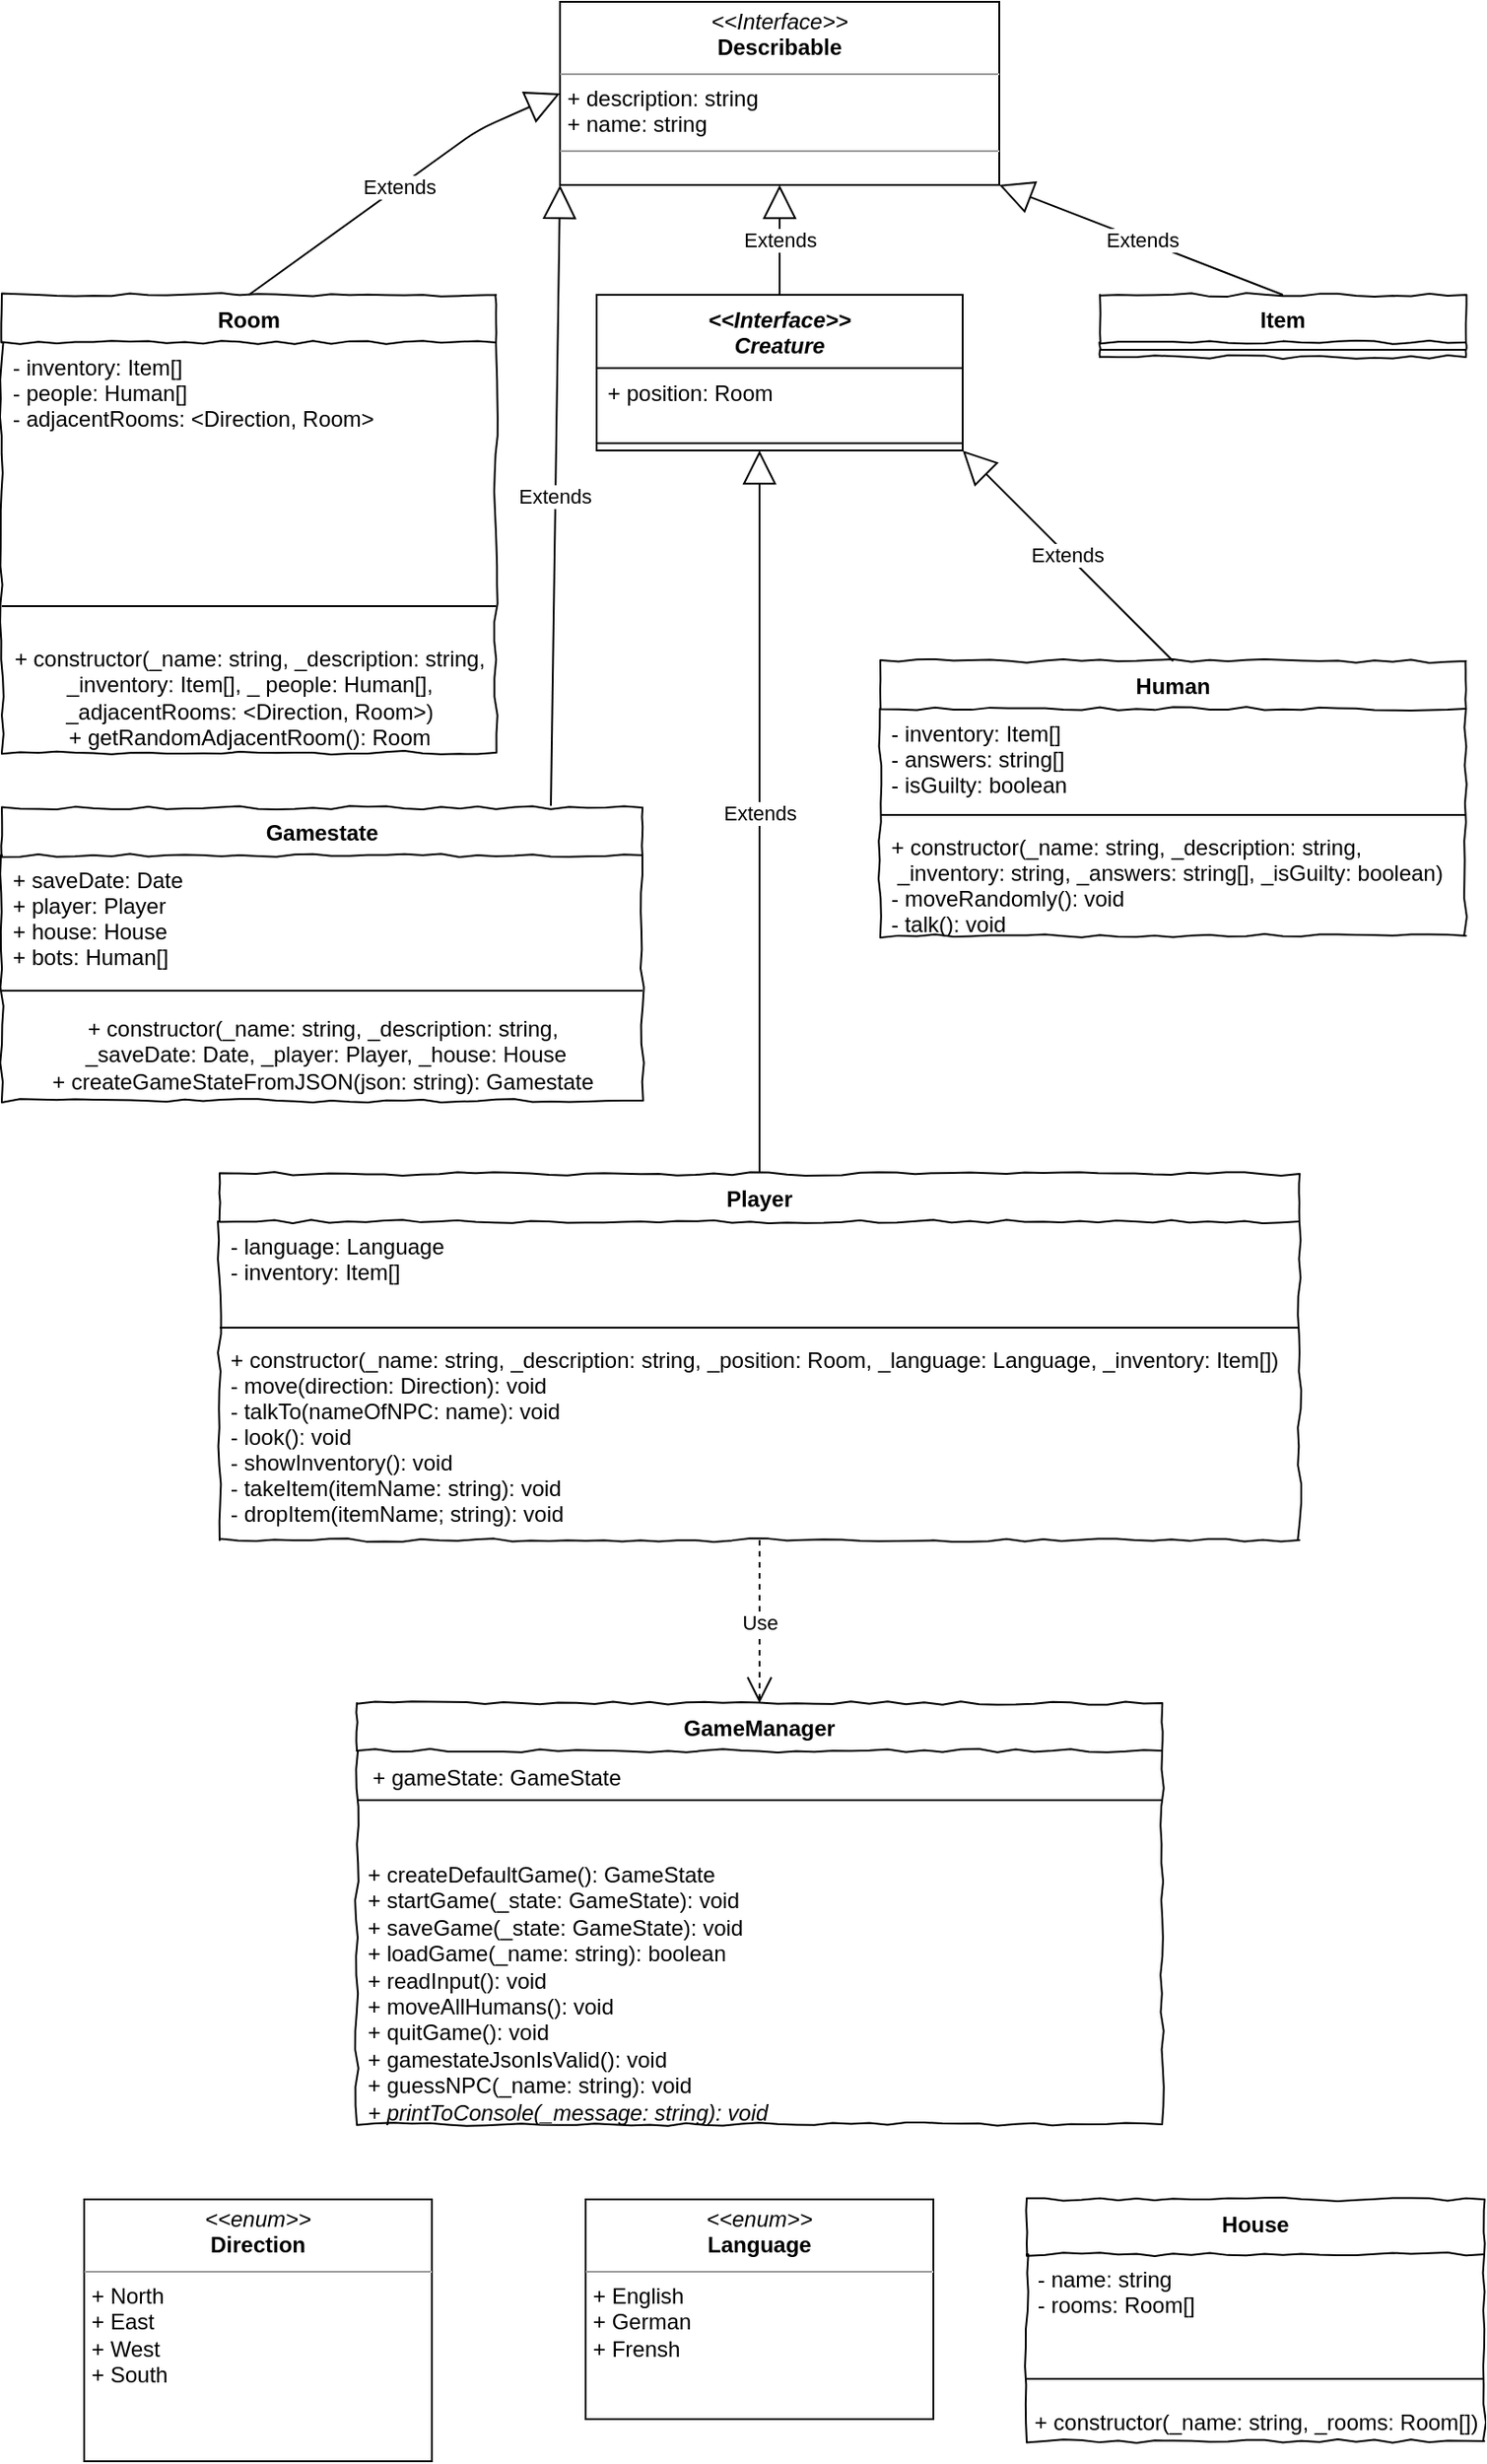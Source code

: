 <mxfile version="13.5.8" type="github" pages="6">
  <diagram id="iJRFxwhWg67OS6Esv2Nt" name="Classes">
    <mxGraphModel dx="1412" dy="744" grid="1" gridSize="10" guides="1" tooltips="1" connect="1" arrows="1" fold="1" page="1" pageScale="1" pageWidth="827" pageHeight="1169" math="0" shadow="0">
      <root>
        <mxCell id="0" />
        <mxCell id="1" parent="0" />
        <mxCell id="gAJQmPYiy0jQlU3v2DTC-9" value="Human" style="swimlane;fontStyle=1;align=center;verticalAlign=top;childLayout=stackLayout;horizontal=1;startSize=26;horizontalStack=0;resizeParent=1;resizeParentMax=0;resizeLast=0;collapsible=1;marginBottom=0;rounded=0;shadow=0;comic=1;strokeWidth=1;" parent="1" vertex="1">
          <mxGeometry x="480" y="400" width="320" height="150" as="geometry">
            <mxRectangle x="20" y="670" width="90" height="26" as="alternateBounds" />
          </mxGeometry>
        </mxCell>
        <mxCell id="gAJQmPYiy0jQlU3v2DTC-10" value="- inventory: Item[]&#xa;- answers: string[]&#xa;- isGuilty: boolean" style="text;strokeColor=none;fillColor=none;align=left;verticalAlign=top;spacingLeft=4;spacingRight=4;overflow=hidden;rotatable=0;points=[[0,0.5],[1,0.5]];portConstraint=eastwest;" parent="gAJQmPYiy0jQlU3v2DTC-9" vertex="1">
          <mxGeometry y="26" width="320" height="54" as="geometry" />
        </mxCell>
        <mxCell id="gAJQmPYiy0jQlU3v2DTC-11" value="" style="line;strokeWidth=1;fillColor=none;align=left;verticalAlign=middle;spacingTop=-1;spacingLeft=3;spacingRight=3;rotatable=0;labelPosition=right;points=[];portConstraint=eastwest;" parent="gAJQmPYiy0jQlU3v2DTC-9" vertex="1">
          <mxGeometry y="80" width="320" height="8" as="geometry" />
        </mxCell>
        <mxCell id="gAJQmPYiy0jQlU3v2DTC-12" value="+ constructor(_name: string, _description: string,&#xa; _inventory: string, _answers: string[], _isGuilty: boolean)&#xa;- moveRandomly(): void&#xa;- talk(): void" style="text;strokeColor=none;fillColor=none;align=left;verticalAlign=top;spacingLeft=4;spacingRight=4;overflow=hidden;rotatable=0;points=[[0,0.5],[1,0.5]];portConstraint=eastwest;" parent="gAJQmPYiy0jQlU3v2DTC-9" vertex="1">
          <mxGeometry y="88" width="320" height="62" as="geometry" />
        </mxCell>
        <mxCell id="gAJQmPYiy0jQlU3v2DTC-13" value="Item" style="swimlane;fontStyle=1;align=center;verticalAlign=top;childLayout=stackLayout;horizontal=1;startSize=26;horizontalStack=0;resizeParent=1;resizeParentMax=0;resizeLast=0;collapsible=1;marginBottom=0;rounded=0;shadow=0;comic=1;strokeWidth=1;" parent="1" vertex="1">
          <mxGeometry x="600" y="200" width="200" height="34" as="geometry">
            <mxRectangle x="20" y="670" width="90" height="26" as="alternateBounds" />
          </mxGeometry>
        </mxCell>
        <mxCell id="gAJQmPYiy0jQlU3v2DTC-15" value="" style="line;strokeWidth=1;fillColor=none;align=left;verticalAlign=middle;spacingTop=-1;spacingLeft=3;spacingRight=3;rotatable=0;labelPosition=right;points=[];portConstraint=eastwest;" parent="gAJQmPYiy0jQlU3v2DTC-13" vertex="1">
          <mxGeometry y="26" width="200" height="8" as="geometry" />
        </mxCell>
        <mxCell id="gAJQmPYiy0jQlU3v2DTC-1" value="Room" style="swimlane;fontStyle=1;align=center;verticalAlign=top;childLayout=stackLayout;horizontal=1;startSize=26;horizontalStack=0;resizeParent=1;resizeParentMax=0;resizeLast=0;collapsible=1;marginBottom=0;rounded=0;shadow=0;comic=1;strokeWidth=1;" parent="1" vertex="1">
          <mxGeometry y="200" width="270" height="250" as="geometry">
            <mxRectangle x="20" y="670" width="90" height="26" as="alternateBounds" />
          </mxGeometry>
        </mxCell>
        <mxCell id="gAJQmPYiy0jQlU3v2DTC-2" value="- inventory: Item[]&#xa;- people: Human[]&#xa;- adjacentRooms: &lt;Direction, Room&gt;" style="text;strokeColor=none;fillColor=none;align=left;verticalAlign=top;spacingLeft=4;spacingRight=4;overflow=hidden;rotatable=0;points=[[0,0.5],[1,0.5]];portConstraint=eastwest;" parent="gAJQmPYiy0jQlU3v2DTC-1" vertex="1">
          <mxGeometry y="26" width="270" height="124" as="geometry" />
        </mxCell>
        <mxCell id="gAJQmPYiy0jQlU3v2DTC-3" value="" style="line;strokeWidth=1;fillColor=none;align=left;verticalAlign=middle;spacingTop=-1;spacingLeft=3;spacingRight=3;rotatable=0;labelPosition=right;points=[];portConstraint=eastwest;" parent="gAJQmPYiy0jQlU3v2DTC-1" vertex="1">
          <mxGeometry y="150" width="270" height="40" as="geometry" />
        </mxCell>
        <mxCell id="BXQgHpf9QNg57dwIZ6Ob-1" value="+ constructor(_name: string, _description: string, &lt;br&gt;_inventory: Item[], _ people: Human[], &lt;br&gt;_adjacentRooms:&amp;nbsp;&lt;span style=&quot;text-align: left&quot;&gt;&amp;lt;Direction, Room&amp;gt;&lt;/span&gt;)&lt;br&gt;+ getRandomAdjacentRoom(): Room" style="text;html=1;align=center;verticalAlign=middle;resizable=0;points=[];autosize=1;" parent="gAJQmPYiy0jQlU3v2DTC-1" vertex="1">
          <mxGeometry y="190" width="270" height="60" as="geometry" />
        </mxCell>
        <mxCell id="gAJQmPYiy0jQlU3v2DTC-25" value="Gamestate" style="swimlane;fontStyle=1;align=center;verticalAlign=top;childLayout=stackLayout;horizontal=1;startSize=26;horizontalStack=0;resizeParent=1;resizeParentMax=0;resizeLast=0;collapsible=1;marginBottom=0;rounded=0;shadow=0;comic=1;strokeWidth=1;" parent="1" vertex="1">
          <mxGeometry y="480" width="350" height="160" as="geometry">
            <mxRectangle x="20" y="670" width="90" height="26" as="alternateBounds" />
          </mxGeometry>
        </mxCell>
        <mxCell id="gAJQmPYiy0jQlU3v2DTC-26" value="+ saveDate: Date&#xa;+ player: Player&#xa;+ house: House&#xa;+ bots: Human[]" style="text;strokeColor=none;fillColor=none;align=left;verticalAlign=top;spacingLeft=4;spacingRight=4;overflow=hidden;rotatable=0;points=[[0,0.5],[1,0.5]];portConstraint=eastwest;" parent="gAJQmPYiy0jQlU3v2DTC-25" vertex="1">
          <mxGeometry y="26" width="350" height="64" as="geometry" />
        </mxCell>
        <mxCell id="gAJQmPYiy0jQlU3v2DTC-27" value="" style="line;strokeWidth=1;fillColor=none;align=left;verticalAlign=middle;spacingTop=-1;spacingLeft=3;spacingRight=3;rotatable=0;labelPosition=right;points=[];portConstraint=eastwest;" parent="gAJQmPYiy0jQlU3v2DTC-25" vertex="1">
          <mxGeometry y="90" width="350" height="20" as="geometry" />
        </mxCell>
        <mxCell id="lBCTvmOor69x6_L90_RW-13" value="+ constructor(_name: string, _description: string,&lt;br&gt;&amp;nbsp;_saveDate: Date, _player: Player, _house: House&lt;br&gt;+ createGameStateFromJSON(json: string): Gamestate" style="text;html=1;align=center;verticalAlign=middle;resizable=0;points=[];autosize=1;" parent="gAJQmPYiy0jQlU3v2DTC-25" vertex="1">
          <mxGeometry y="110" width="350" height="50" as="geometry" />
        </mxCell>
        <mxCell id="lBCTvmOor69x6_L90_RW-5" value="&lt;p style=&quot;margin: 0px ; margin-top: 4px ; text-align: center&quot;&gt;&lt;i&gt;&amp;lt;&amp;lt;enum&amp;gt;&amp;gt;&lt;/i&gt;&lt;br&gt;&lt;b&gt;Direction&lt;/b&gt;&lt;/p&gt;&lt;hr size=&quot;1&quot;&gt;&lt;p style=&quot;margin: 0px ; margin-left: 4px&quot;&gt;+ North&lt;br&gt;+ East&lt;/p&gt;&lt;p style=&quot;margin: 0px ; margin-left: 4px&quot;&gt;+ West&lt;/p&gt;&lt;p style=&quot;margin: 0px ; margin-left: 4px&quot;&gt;+ South&lt;/p&gt;" style="verticalAlign=top;align=left;overflow=fill;fontSize=12;fontFamily=Helvetica;html=1;" parent="1" vertex="1">
          <mxGeometry x="45" y="1240" width="190" height="143" as="geometry" />
        </mxCell>
        <mxCell id="lBCTvmOor69x6_L90_RW-6" value="Extends" style="endArrow=block;endSize=16;endFill=0;html=1;exitX=0.5;exitY=0;exitDx=0;exitDy=0;" parent="1" source="gAJQmPYiy0jQlU3v2DTC-17" edge="1">
          <mxGeometry width="160" relative="1" as="geometry">
            <mxPoint x="410" y="230" as="sourcePoint" />
            <mxPoint x="414" y="285" as="targetPoint" />
          </mxGeometry>
        </mxCell>
        <mxCell id="lBCTvmOor69x6_L90_RW-7" value="Extends" style="endArrow=block;endSize=16;endFill=0;html=1;exitX=0.5;exitY=0;exitDx=0;exitDy=0;entryX=1;entryY=1;entryDx=0;entryDy=0;" parent="1" source="gAJQmPYiy0jQlU3v2DTC-9" target="gAJQmPYiy0jQlU3v2DTC-5" edge="1">
          <mxGeometry width="160" relative="1" as="geometry">
            <mxPoint x="690" y="180" as="sourcePoint" />
            <mxPoint x="525" y="320.01" as="targetPoint" />
          </mxGeometry>
        </mxCell>
        <mxCell id="lBCTvmOor69x6_L90_RW-8" value="&lt;p style=&quot;margin: 0px ; margin-top: 4px ; text-align: center&quot;&gt;&lt;i&gt;&amp;lt;&amp;lt;Interface&amp;gt;&amp;gt;&lt;/i&gt;&lt;br&gt;&lt;b&gt;Describable&lt;/b&gt;&lt;br&gt;&lt;/p&gt;&lt;hr size=&quot;1&quot;&gt;&lt;p style=&quot;margin: 0px ; margin-left: 4px&quot;&gt;+ description: string&lt;br&gt;&lt;/p&gt;&lt;p style=&quot;margin: 0px ; margin-left: 4px&quot;&gt;+ name: string&lt;/p&gt;&lt;hr size=&quot;1&quot;&gt;&lt;p style=&quot;margin: 0px ; margin-left: 4px&quot;&gt;&lt;br&gt;&lt;/p&gt;" style="verticalAlign=top;align=left;overflow=fill;fontSize=12;fontFamily=Helvetica;html=1;" parent="1" vertex="1">
          <mxGeometry x="305" y="40" width="240" height="100" as="geometry" />
        </mxCell>
        <mxCell id="gAJQmPYiy0jQlU3v2DTC-5" value="&lt;&lt;Interface&gt;&gt;&#xa;Creature" style="swimlane;align=center;verticalAlign=top;childLayout=stackLayout;horizontal=1;horizontalStack=0;resizeParent=1;resizeParentMax=0;resizeLast=0;collapsible=1;marginBottom=0;startSize=40;fontStyle=3" parent="1" vertex="1">
          <mxGeometry x="325" y="200" width="200" height="85" as="geometry">
            <mxRectangle x="20" y="670" width="90" height="26" as="alternateBounds" />
          </mxGeometry>
        </mxCell>
        <mxCell id="gAJQmPYiy0jQlU3v2DTC-6" value="+ position: Room" style="text;strokeColor=none;fillColor=none;align=left;verticalAlign=top;spacingLeft=4;spacingRight=4;overflow=hidden;rotatable=0;points=[[0,0.5],[1,0.5]];portConstraint=eastwest;" parent="gAJQmPYiy0jQlU3v2DTC-5" vertex="1">
          <mxGeometry y="40" width="200" height="37" as="geometry" />
        </mxCell>
        <mxCell id="gAJQmPYiy0jQlU3v2DTC-7" value="" style="line;strokeWidth=1;fillColor=none;align=left;verticalAlign=middle;spacingTop=-1;spacingLeft=3;spacingRight=3;rotatable=0;labelPosition=right;points=[];portConstraint=eastwest;" parent="gAJQmPYiy0jQlU3v2DTC-5" vertex="1">
          <mxGeometry y="77" width="200" height="8" as="geometry" />
        </mxCell>
        <mxCell id="lBCTvmOor69x6_L90_RW-9" value="Extends" style="endArrow=block;endSize=16;endFill=0;html=1;exitX=0.5;exitY=0;exitDx=0;exitDy=0;entryX=0.5;entryY=1;entryDx=0;entryDy=0;" parent="1" source="gAJQmPYiy0jQlU3v2DTC-5" target="lBCTvmOor69x6_L90_RW-8" edge="1">
          <mxGeometry width="160" relative="1" as="geometry">
            <mxPoint x="520" y="170" as="sourcePoint" />
            <mxPoint x="680" y="170" as="targetPoint" />
          </mxGeometry>
        </mxCell>
        <mxCell id="lBCTvmOor69x6_L90_RW-10" value="Extends" style="endArrow=block;endSize=16;endFill=0;html=1;exitX=0.5;exitY=0;exitDx=0;exitDy=0;" parent="1" source="gAJQmPYiy0jQlU3v2DTC-1" edge="1">
          <mxGeometry width="160" relative="1" as="geometry">
            <mxPoint x="110" y="110" as="sourcePoint" />
            <mxPoint x="305" y="90" as="targetPoint" />
            <Array as="points">
              <mxPoint x="260" y="110" />
            </Array>
          </mxGeometry>
        </mxCell>
        <mxCell id="lBCTvmOor69x6_L90_RW-11" value="Extends" style="endArrow=block;endSize=16;endFill=0;html=1;exitX=0.5;exitY=0;exitDx=0;exitDy=0;entryX=1;entryY=1;entryDx=0;entryDy=0;" parent="1" source="gAJQmPYiy0jQlU3v2DTC-13" target="lBCTvmOor69x6_L90_RW-8" edge="1">
          <mxGeometry width="160" relative="1" as="geometry">
            <mxPoint x="660" y="50" as="sourcePoint" />
            <mxPoint x="820" y="50" as="targetPoint" />
          </mxGeometry>
        </mxCell>
        <mxCell id="gAJQmPYiy0jQlU3v2DTC-17" value="Player" style="swimlane;fontStyle=1;align=center;verticalAlign=top;childLayout=stackLayout;horizontal=1;startSize=26;horizontalStack=0;resizeParent=1;resizeParentMax=0;resizeLast=0;collapsible=1;marginBottom=0;rounded=0;shadow=0;comic=1;strokeWidth=1;" parent="1" vertex="1">
          <mxGeometry x="119" y="680" width="590" height="200" as="geometry">
            <mxRectangle x="20" y="670" width="90" height="26" as="alternateBounds" />
          </mxGeometry>
        </mxCell>
        <mxCell id="gAJQmPYiy0jQlU3v2DTC-18" value="- language: Language&#xa;- inventory: Item[]" style="text;strokeColor=none;fillColor=none;align=left;verticalAlign=top;spacingLeft=4;spacingRight=4;overflow=hidden;rotatable=0;points=[[0,0.5],[1,0.5]];portConstraint=eastwest;" parent="gAJQmPYiy0jQlU3v2DTC-17" vertex="1">
          <mxGeometry y="26" width="590" height="54" as="geometry" />
        </mxCell>
        <mxCell id="gAJQmPYiy0jQlU3v2DTC-19" value="" style="line;strokeWidth=1;fillColor=none;align=left;verticalAlign=middle;spacingTop=-1;spacingLeft=3;spacingRight=3;rotatable=0;labelPosition=right;points=[];portConstraint=eastwest;" parent="gAJQmPYiy0jQlU3v2DTC-17" vertex="1">
          <mxGeometry y="80" width="590" height="8" as="geometry" />
        </mxCell>
        <mxCell id="gAJQmPYiy0jQlU3v2DTC-20" value="+ constructor(_name: string, _description: string, _position: Room, _language: Language, _inventory: Item[])&#xa;- move(direction: Direction): void&#xa;- talkTo(nameOfNPC: name): void&#xa;- look(): void&#xa;- showInventory(): void&#xa;- takeItem(itemName: string): void&#xa;- dropItem(itemName; string): void" style="text;strokeColor=none;fillColor=none;align=left;verticalAlign=top;spacingLeft=4;spacingRight=4;overflow=hidden;rotatable=0;points=[[0,0.5],[1,0.5]];portConstraint=eastwest;" parent="gAJQmPYiy0jQlU3v2DTC-17" vertex="1">
          <mxGeometry y="88" width="590" height="112" as="geometry" />
        </mxCell>
        <mxCell id="lBCTvmOor69x6_L90_RW-14" value="&lt;p style=&quot;margin: 0px ; margin-top: 4px ; text-align: center&quot;&gt;&lt;i&gt;&amp;lt;&amp;lt;enum&amp;gt;&amp;gt;&lt;/i&gt;&lt;br&gt;&lt;b&gt;Language&lt;/b&gt;&lt;/p&gt;&lt;hr size=&quot;1&quot;&gt;&lt;p style=&quot;margin: 0px ; margin-left: 4px&quot;&gt;+ English&lt;br&gt;+ German&lt;/p&gt;&lt;p style=&quot;margin: 0px ; margin-left: 4px&quot;&gt;+ Frensh&lt;/p&gt;&lt;p style=&quot;margin: 0px ; margin-left: 4px&quot;&gt;&lt;br&gt;&lt;/p&gt;" style="verticalAlign=top;align=left;overflow=fill;fontSize=12;fontFamily=Helvetica;html=1;" parent="1" vertex="1">
          <mxGeometry x="319" y="1240" width="190" height="120" as="geometry" />
        </mxCell>
        <mxCell id="wLPXxcnB6Vzg82lbAUyR-1" value="Use" style="endArrow=open;endSize=12;dashed=1;html=1;" parent="1" source="gAJQmPYiy0jQlU3v2DTC-20" target="gAJQmPYiy0jQlU3v2DTC-29" edge="1">
          <mxGeometry width="160" relative="1" as="geometry">
            <mxPoint x="400" y="620" as="sourcePoint" />
            <mxPoint x="560" y="620" as="targetPoint" />
          </mxGeometry>
        </mxCell>
        <mxCell id="gAJQmPYiy0jQlU3v2DTC-29" value="GameManager" style="swimlane;fontStyle=1;align=center;verticalAlign=top;childLayout=stackLayout;horizontal=1;startSize=26;horizontalStack=0;resizeParent=1;resizeParentMax=0;resizeLast=0;collapsible=1;marginBottom=0;rounded=0;shadow=0;comic=1;strokeWidth=1;" parent="1" vertex="1">
          <mxGeometry x="194" y="969" width="440" height="230" as="geometry">
            <mxRectangle x="20" y="670" width="90" height="26" as="alternateBounds" />
          </mxGeometry>
        </mxCell>
        <mxCell id="gAJQmPYiy0jQlU3v2DTC-31" value="" style="line;strokeWidth=1;fillColor=none;align=left;verticalAlign=middle;spacingTop=-1;spacingLeft=3;spacingRight=3;rotatable=0;labelPosition=right;points=[];portConstraint=eastwest;" parent="gAJQmPYiy0jQlU3v2DTC-29" vertex="1">
          <mxGeometry y="26" width="440" height="54" as="geometry" />
        </mxCell>
        <mxCell id="gAJQmPYiy0jQlU3v2DTC-32" value="+ createDefaultGame(): GameState&lt;br&gt;+ startGame(_state: GameState): void&lt;br&gt;+ saveGame(_state: GameState): void&lt;br&gt;+ loadGame(_name: string): boolean&lt;br&gt;+ readInput(): void&lt;br&gt;+ moveAllHumans(): void&lt;br&gt;+ quitGame(): void&lt;br&gt;+ gamestateJsonIsValid(): void&lt;br&gt;+ guessNPC(_name: string): void&lt;br&gt;&lt;i&gt;+ printToConsole(_message: string): void&lt;/i&gt;" style="text;strokeColor=none;fillColor=none;align=left;verticalAlign=top;spacingLeft=4;spacingRight=4;overflow=hidden;rotatable=0;points=[[0,0.5],[1,0.5]];portConstraint=eastwest;fontStyle=0;html=1;" parent="gAJQmPYiy0jQlU3v2DTC-29" vertex="1">
          <mxGeometry y="80" width="440" height="150" as="geometry" />
        </mxCell>
        <mxCell id="aXbaBo-IbfSS3embsjwy-1" value="Extends" style="endArrow=block;endSize=16;endFill=0;html=1;entryX=0;entryY=1;entryDx=0;entryDy=0;" edge="1" parent="1" target="lBCTvmOor69x6_L90_RW-8">
          <mxGeometry width="160" relative="1" as="geometry">
            <mxPoint x="300" y="479" as="sourcePoint" />
            <mxPoint x="450" y="370" as="targetPoint" />
          </mxGeometry>
        </mxCell>
        <mxCell id="gAJQmPYiy0jQlU3v2DTC-21" value="House" style="swimlane;fontStyle=1;align=center;verticalAlign=top;childLayout=stackLayout;horizontal=1;startSize=30;horizontalStack=0;resizeParent=1;resizeParentMax=0;resizeLast=0;collapsible=1;marginBottom=0;rounded=0;shadow=0;comic=1;strokeWidth=1;" parent="1" vertex="1">
          <mxGeometry x="560" y="1240" width="250" height="132" as="geometry">
            <mxRectangle x="20" y="670" width="90" height="26" as="alternateBounds" />
          </mxGeometry>
        </mxCell>
        <mxCell id="gAJQmPYiy0jQlU3v2DTC-22" value="- name: string&#xa;- rooms: Room[]" style="text;strokeColor=none;fillColor=none;align=left;verticalAlign=top;spacingLeft=4;spacingRight=4;overflow=hidden;rotatable=0;points=[[0,0.5],[1,0.5]];portConstraint=eastwest;" parent="gAJQmPYiy0jQlU3v2DTC-21" vertex="1">
          <mxGeometry y="30" width="250" height="54" as="geometry" />
        </mxCell>
        <mxCell id="gAJQmPYiy0jQlU3v2DTC-23" value="" style="line;strokeWidth=1;fillColor=none;align=left;verticalAlign=middle;spacingTop=-1;spacingLeft=3;spacingRight=3;rotatable=0;labelPosition=right;points=[];portConstraint=eastwest;" parent="gAJQmPYiy0jQlU3v2DTC-21" vertex="1">
          <mxGeometry y="84" width="250" height="28" as="geometry" />
        </mxCell>
        <mxCell id="ovD0Vh_jNOLBohFojgfe-1" value="+ constructor(_name: string, _rooms: Room[])" style="text;html=1;align=center;verticalAlign=middle;resizable=0;points=[];autosize=1;" vertex="1" parent="gAJQmPYiy0jQlU3v2DTC-21">
          <mxGeometry y="112" width="250" height="20" as="geometry" />
        </mxCell>
        <mxCell id="AnwmQVYp4hYbYvpzKjiR-1" value="+ gameState: GameState" style="text;html=1;align=center;verticalAlign=middle;resizable=0;points=[];autosize=1;" vertex="1" parent="1">
          <mxGeometry x="195" y="1000" width="150" height="20" as="geometry" />
        </mxCell>
      </root>
    </mxGraphModel>
  </diagram>
  <diagram id="HVpuOK_gywADmabWgQJT" name="Player">
    <mxGraphModel dx="974" dy="513" grid="1" gridSize="10" guides="1" tooltips="1" connect="1" arrows="1" fold="1" page="1" pageScale="1" pageWidth="827" pageHeight="1169" math="0" shadow="0">
      <root>
        <mxCell id="TaMZxj2qEjQ5K4jSNyGN-0" />
        <mxCell id="TaMZxj2qEjQ5K4jSNyGN-1" parent="TaMZxj2qEjQ5K4jSNyGN-0" />
        <mxCell id="L4X7kbT6hUSwn4zU5_wc-0" value="" style="group" vertex="1" connectable="0" parent="TaMZxj2qEjQ5K4jSNyGN-1">
          <mxGeometry y="40" width="800" height="280" as="geometry" />
        </mxCell>
        <mxCell id="TaMZxj2qEjQ5K4jSNyGN-2" value="&lt;div style=&quot;text-align: left&quot;&gt;&lt;span&gt;dropItem(itemName: string)&lt;/span&gt;&lt;/div&gt;" style="rounded=0;whiteSpace=wrap;html=1;shadow=0;glass=0;comic=1;strokeColor=#000000;labelPosition=center;verticalLabelPosition=middle;align=left;verticalAlign=top;absoluteArcSize=1;arcSize=50;" parent="L4X7kbT6hUSwn4zU5_wc-0" vertex="1">
          <mxGeometry width="800" height="280" as="geometry" />
        </mxCell>
        <mxCell id="TaMZxj2qEjQ5K4jSNyGN-5" style="edgeStyle=orthogonalEdgeStyle;rounded=0;orthogonalLoop=1;jettySize=auto;html=1;entryX=0;entryY=0.5;entryDx=0;entryDy=0;" parent="L4X7kbT6hUSwn4zU5_wc-0" source="TaMZxj2qEjQ5K4jSNyGN-3" edge="1">
          <mxGeometry relative="1" as="geometry">
            <mxPoint x="200" y="60" as="targetPoint" />
          </mxGeometry>
        </mxCell>
        <mxCell id="TaMZxj2qEjQ5K4jSNyGN-3" value="&lt;div style=&quot;text-align: left&quot;&gt;name: string&lt;/div&gt;" style="rounded=0;whiteSpace=wrap;html=1;comic=1;" parent="L4X7kbT6hUSwn4zU5_wc-0" vertex="1">
          <mxGeometry x="40" y="40" width="110" height="40" as="geometry" />
        </mxCell>
        <mxCell id="TaMZxj2qEjQ5K4jSNyGN-8" style="edgeStyle=orthogonalEdgeStyle;rounded=0;orthogonalLoop=1;jettySize=auto;html=1;entryX=0;entryY=0.5;entryDx=0;entryDy=0;" parent="L4X7kbT6hUSwn4zU5_wc-0" target="TaMZxj2qEjQ5K4jSNyGN-7" edge="1">
          <mxGeometry relative="1" as="geometry">
            <mxPoint x="310" y="60" as="sourcePoint" />
          </mxGeometry>
        </mxCell>
        <mxCell id="TaMZxj2qEjQ5K4jSNyGN-7" value="check if players inventory contains an item with this name" style="rounded=1;whiteSpace=wrap;html=1;absoluteArcSize=1;arcSize=50;strokeWidth=1;shadow=0;comic=1;" parent="L4X7kbT6hUSwn4zU5_wc-0" vertex="1">
          <mxGeometry x="359" y="40" width="141" height="40" as="geometry" />
        </mxCell>
        <mxCell id="TaMZxj2qEjQ5K4jSNyGN-9" value="" style="rhombus;whiteSpace=wrap;html=1;rounded=0;shadow=0;glass=0;comic=1;strokeColor=#000000;align=left;" parent="L4X7kbT6hUSwn4zU5_wc-0" vertex="1">
          <mxGeometry x="530" y="44" width="32" height="32" as="geometry" />
        </mxCell>
        <mxCell id="TaMZxj2qEjQ5K4jSNyGN-10" style="edgeStyle=orthogonalEdgeStyle;rounded=0;orthogonalLoop=1;jettySize=auto;html=1;entryX=0;entryY=0.5;entryDx=0;entryDy=0;" parent="L4X7kbT6hUSwn4zU5_wc-0" source="TaMZxj2qEjQ5K4jSNyGN-7" target="TaMZxj2qEjQ5K4jSNyGN-9" edge="1">
          <mxGeometry relative="1" as="geometry" />
        </mxCell>
        <mxCell id="TaMZxj2qEjQ5K4jSNyGN-11" value="get the room in which the player is currently located&amp;nbsp;" style="rounded=1;whiteSpace=wrap;html=1;absoluteArcSize=1;arcSize=50;strokeWidth=1;shadow=0;comic=1;" parent="L4X7kbT6hUSwn4zU5_wc-0" vertex="1">
          <mxGeometry x="410" y="120" width="110" height="40" as="geometry" />
        </mxCell>
        <mxCell id="TaMZxj2qEjQ5K4jSNyGN-12" style="edgeStyle=orthogonalEdgeStyle;rounded=0;orthogonalLoop=1;jettySize=auto;html=1;entryX=1;entryY=0.5;entryDx=0;entryDy=0;" parent="L4X7kbT6hUSwn4zU5_wc-0" source="TaMZxj2qEjQ5K4jSNyGN-9" target="TaMZxj2qEjQ5K4jSNyGN-11" edge="1">
          <mxGeometry relative="1" as="geometry">
            <Array as="points">
              <mxPoint x="546" y="140" />
            </Array>
          </mxGeometry>
        </mxCell>
        <mxCell id="TaMZxj2qEjQ5K4jSNyGN-13" value="true" style="edgeLabel;html=1;align=center;verticalAlign=middle;resizable=0;points=[];" parent="TaMZxj2qEjQ5K4jSNyGN-12" vertex="1" connectable="0">
          <mxGeometry x="-0.485" y="-3" relative="1" as="geometry">
            <mxPoint as="offset" />
          </mxGeometry>
        </mxCell>
        <mxCell id="tbzP48D2fWc13laR_kBO-3" style="edgeStyle=orthogonalEdgeStyle;rounded=0;orthogonalLoop=1;jettySize=auto;html=1;entryX=1;entryY=0.5;entryDx=0;entryDy=0;" edge="1" parent="L4X7kbT6hUSwn4zU5_wc-0" source="TaMZxj2qEjQ5K4jSNyGN-15" target="tbzP48D2fWc13laR_kBO-2">
          <mxGeometry relative="1" as="geometry" />
        </mxCell>
        <mxCell id="TaMZxj2qEjQ5K4jSNyGN-15" value="printToConsole(&quot;Item not found&quot;)" style="rounded=1;whiteSpace=wrap;html=1;absoluteArcSize=1;arcSize=50;strokeWidth=1;shadow=0;comic=1;" parent="L4X7kbT6hUSwn4zU5_wc-0" vertex="1">
          <mxGeometry x="540" y="200" width="238" height="40" as="geometry" />
        </mxCell>
        <mxCell id="TaMZxj2qEjQ5K4jSNyGN-14" style="edgeStyle=orthogonalEdgeStyle;rounded=0;orthogonalLoop=1;jettySize=auto;html=1;entryX=0.5;entryY=0;entryDx=0;entryDy=0;" parent="L4X7kbT6hUSwn4zU5_wc-0" source="TaMZxj2qEjQ5K4jSNyGN-9" target="TaMZxj2qEjQ5K4jSNyGN-15" edge="1">
          <mxGeometry relative="1" as="geometry">
            <mxPoint x="660.0" y="120" as="targetPoint" />
            <Array as="points">
              <mxPoint x="659" y="60" />
            </Array>
          </mxGeometry>
        </mxCell>
        <mxCell id="TaMZxj2qEjQ5K4jSNyGN-16" value="" style="group;rotation=90;" parent="L4X7kbT6hUSwn4zU5_wc-0" vertex="1" connectable="0">
          <mxGeometry x="550" y="210" width="20" height="20" as="geometry" />
        </mxCell>
        <mxCell id="TaMZxj2qEjQ5K4jSNyGN-17" value="" style="strokeWidth=2;html=1;shape=mxgraph.flowchart.annotation_2;align=left;rounded=1;comic=1;rotation=90;" parent="TaMZxj2qEjQ5K4jSNyGN-16" vertex="1">
          <mxGeometry x="2" y="5" width="15" height="15" as="geometry" />
        </mxCell>
        <mxCell id="TaMZxj2qEjQ5K4jSNyGN-18" value="" style="endArrow=none;html=1;entryX=0.508;entryY=0.487;entryPerimeter=0;exitX=1;exitY=0.5;exitPerimeter=0;strokeWidth=2;" parent="TaMZxj2qEjQ5K4jSNyGN-16" source="TaMZxj2qEjQ5K4jSNyGN-17" target="TaMZxj2qEjQ5K4jSNyGN-17" edge="1">
          <mxGeometry width="50" height="50" relative="1" as="geometry">
            <mxPoint x="-46.667" as="sourcePoint" />
            <mxPoint x="-13.333" y="50" as="targetPoint" />
          </mxGeometry>
        </mxCell>
        <mxCell id="TaMZxj2qEjQ5K4jSNyGN-19" value="add the named item to the inventory array of the room" style="rounded=1;whiteSpace=wrap;html=1;absoluteArcSize=1;arcSize=50;strokeWidth=1;shadow=0;comic=1;" parent="L4X7kbT6hUSwn4zU5_wc-0" vertex="1">
          <mxGeometry x="250" y="120" width="130" height="40" as="geometry" />
        </mxCell>
        <mxCell id="TaMZxj2qEjQ5K4jSNyGN-22" style="edgeStyle=orthogonalEdgeStyle;rounded=0;orthogonalLoop=1;jettySize=auto;html=1;entryX=1;entryY=0.5;entryDx=0;entryDy=0;" parent="L4X7kbT6hUSwn4zU5_wc-0" source="TaMZxj2qEjQ5K4jSNyGN-11" target="TaMZxj2qEjQ5K4jSNyGN-19" edge="1">
          <mxGeometry relative="1" as="geometry" />
        </mxCell>
        <mxCell id="TaMZxj2qEjQ5K4jSNyGN-20" value="remove the named item from the players inventory" style="rounded=1;whiteSpace=wrap;html=1;absoluteArcSize=1;arcSize=50;strokeWidth=1;shadow=0;comic=1;" parent="L4X7kbT6hUSwn4zU5_wc-0" vertex="1">
          <mxGeometry x="80" y="120" width="110" height="40" as="geometry" />
        </mxCell>
        <mxCell id="TaMZxj2qEjQ5K4jSNyGN-21" style="edgeStyle=orthogonalEdgeStyle;rounded=0;orthogonalLoop=1;jettySize=auto;html=1;entryX=1;entryY=0.5;entryDx=0;entryDy=0;" parent="L4X7kbT6hUSwn4zU5_wc-0" source="TaMZxj2qEjQ5K4jSNyGN-19" target="TaMZxj2qEjQ5K4jSNyGN-20" edge="1">
          <mxGeometry relative="1" as="geometry" />
        </mxCell>
        <mxCell id="tbzP48D2fWc13laR_kBO-4" style="edgeStyle=orthogonalEdgeStyle;rounded=0;orthogonalLoop=1;jettySize=auto;html=1;entryX=0;entryY=0.5;entryDx=0;entryDy=0;" edge="1" parent="L4X7kbT6hUSwn4zU5_wc-0" source="TaMZxj2qEjQ5K4jSNyGN-23" target="tbzP48D2fWc13laR_kBO-2">
          <mxGeometry relative="1" as="geometry" />
        </mxCell>
        <mxCell id="TaMZxj2qEjQ5K4jSNyGN-23" value="printToConsole(&quot;Item droppped&quot;)" style="rounded=1;whiteSpace=wrap;html=1;absoluteArcSize=1;arcSize=50;strokeWidth=1;shadow=0;comic=1;" parent="L4X7kbT6hUSwn4zU5_wc-0" vertex="1">
          <mxGeometry x="80" y="200" width="240" height="40" as="geometry" />
        </mxCell>
        <mxCell id="TaMZxj2qEjQ5K4jSNyGN-24" style="edgeStyle=orthogonalEdgeStyle;rounded=0;orthogonalLoop=1;jettySize=auto;html=1;entryX=0.5;entryY=0;entryDx=0;entryDy=0;" parent="L4X7kbT6hUSwn4zU5_wc-0" source="TaMZxj2qEjQ5K4jSNyGN-20" target="TaMZxj2qEjQ5K4jSNyGN-23" edge="1">
          <mxGeometry relative="1" as="geometry" />
        </mxCell>
        <mxCell id="TaMZxj2qEjQ5K4jSNyGN-25" value="" style="group;rotation=90;" parent="L4X7kbT6hUSwn4zU5_wc-0" vertex="1" connectable="0">
          <mxGeometry x="90" y="210" width="20" height="20" as="geometry" />
        </mxCell>
        <mxCell id="TaMZxj2qEjQ5K4jSNyGN-26" value="" style="strokeWidth=2;html=1;shape=mxgraph.flowchart.annotation_2;align=left;rounded=1;comic=1;rotation=90;" parent="TaMZxj2qEjQ5K4jSNyGN-25" vertex="1">
          <mxGeometry x="2" y="5" width="15" height="15" as="geometry" />
        </mxCell>
        <mxCell id="TaMZxj2qEjQ5K4jSNyGN-27" value="" style="endArrow=none;html=1;entryX=0.508;entryY=0.487;entryPerimeter=0;exitX=1;exitY=0.5;exitPerimeter=0;strokeWidth=2;" parent="TaMZxj2qEjQ5K4jSNyGN-25" source="TaMZxj2qEjQ5K4jSNyGN-26" target="TaMZxj2qEjQ5K4jSNyGN-26" edge="1">
          <mxGeometry width="50" height="50" relative="1" as="geometry">
            <mxPoint x="-46.667" as="sourcePoint" />
            <mxPoint x="-13.333" y="50" as="targetPoint" />
          </mxGeometry>
        </mxCell>
        <mxCell id="TaMZxj2qEjQ5K4jSNyGN-31" value="get inventory array of player" style="rounded=1;whiteSpace=wrap;html=1;absoluteArcSize=1;arcSize=50;strokeWidth=1;shadow=0;comic=1;" parent="L4X7kbT6hUSwn4zU5_wc-0" vertex="1">
          <mxGeometry x="200" y="40" width="110" height="40" as="geometry" />
        </mxCell>
        <mxCell id="tbzP48D2fWc13laR_kBO-1" style="edgeStyle=orthogonalEdgeStyle;rounded=0;orthogonalLoop=1;jettySize=auto;html=1;entryX=0;entryY=0.5;entryDx=0;entryDy=0;" edge="1" parent="L4X7kbT6hUSwn4zU5_wc-0" source="tbzP48D2fWc13laR_kBO-0" target="TaMZxj2qEjQ5K4jSNyGN-3">
          <mxGeometry relative="1" as="geometry" />
        </mxCell>
        <mxCell id="tbzP48D2fWc13laR_kBO-0" value="" style="ellipse;whiteSpace=wrap;html=1;rounded=0;shadow=0;comic=0;labelBackgroundColor=none;strokeColor=#000000;strokeWidth=1;fillColor=#000000;fontFamily=Verdana;fontSize=12;fontColor=#000000;align=center;comic=1" vertex="1" parent="L4X7kbT6hUSwn4zU5_wc-0">
          <mxGeometry x="10" y="50" width="20" height="20" as="geometry" />
        </mxCell>
        <mxCell id="tbzP48D2fWc13laR_kBO-2" value="" style="ellipse;html=1;shape=endState;fillColor=#000000;strokeColor=#000000;comic=1;align=center;" vertex="1" parent="L4X7kbT6hUSwn4zU5_wc-0">
          <mxGeometry x="398" y="240" width="31" height="30" as="geometry" />
        </mxCell>
        <mxCell id="L4X7kbT6hUSwn4zU5_wc-1" value="" style="group" vertex="1" connectable="0" parent="TaMZxj2qEjQ5K4jSNyGN-1">
          <mxGeometry y="400" width="800" height="280" as="geometry" />
        </mxCell>
        <mxCell id="TaMZxj2qEjQ5K4jSNyGN-28" value="&lt;div style=&quot;text-align: left&quot;&gt;&lt;span&gt;takeItem(itemName: string)&lt;/span&gt;&lt;/div&gt;" style="rounded=0;whiteSpace=wrap;html=1;shadow=0;glass=0;comic=1;strokeColor=#000000;labelPosition=center;verticalLabelPosition=middle;align=left;verticalAlign=top;absoluteArcSize=1;arcSize=50;" parent="L4X7kbT6hUSwn4zU5_wc-1" vertex="1">
          <mxGeometry width="800" height="280" as="geometry" />
        </mxCell>
        <mxCell id="TaMZxj2qEjQ5K4jSNyGN-29" value="&lt;div style=&quot;text-align: left&quot;&gt;name: string&lt;/div&gt;" style="rounded=0;whiteSpace=wrap;html=1;comic=1;" parent="L4X7kbT6hUSwn4zU5_wc-1" vertex="1">
          <mxGeometry x="40" y="40" width="110" height="40" as="geometry" />
        </mxCell>
        <mxCell id="TaMZxj2qEjQ5K4jSNyGN-30" value="get the room in which the player is currently located&amp;nbsp;" style="rounded=1;whiteSpace=wrap;html=1;absoluteArcSize=1;arcSize=50;strokeWidth=1;shadow=0;comic=1;" parent="L4X7kbT6hUSwn4zU5_wc-1" vertex="1">
          <mxGeometry x="200" y="40" width="110" height="40" as="geometry" />
        </mxCell>
        <mxCell id="TaMZxj2qEjQ5K4jSNyGN-34" style="edgeStyle=orthogonalEdgeStyle;rounded=0;orthogonalLoop=1;jettySize=auto;html=1;" parent="L4X7kbT6hUSwn4zU5_wc-1" source="TaMZxj2qEjQ5K4jSNyGN-29" target="TaMZxj2qEjQ5K4jSNyGN-30" edge="1">
          <mxGeometry relative="1" as="geometry" />
        </mxCell>
        <mxCell id="TaMZxj2qEjQ5K4jSNyGN-32" value="get the inventory array of the room" style="rounded=1;whiteSpace=wrap;html=1;absoluteArcSize=1;arcSize=50;strokeWidth=1;shadow=0;comic=1;" parent="L4X7kbT6hUSwn4zU5_wc-1" vertex="1">
          <mxGeometry x="359" y="40" width="110" height="40" as="geometry" />
        </mxCell>
        <mxCell id="TaMZxj2qEjQ5K4jSNyGN-35" style="edgeStyle=orthogonalEdgeStyle;rounded=0;orthogonalLoop=1;jettySize=auto;html=1;entryX=0;entryY=0.5;entryDx=0;entryDy=0;" parent="L4X7kbT6hUSwn4zU5_wc-1" source="TaMZxj2qEjQ5K4jSNyGN-30" target="TaMZxj2qEjQ5K4jSNyGN-32" edge="1">
          <mxGeometry relative="1" as="geometry" />
        </mxCell>
        <mxCell id="TaMZxj2qEjQ5K4jSNyGN-33" value="check if rooms inventory contains an item with this name" style="rounded=1;whiteSpace=wrap;html=1;absoluteArcSize=1;arcSize=50;strokeWidth=1;shadow=0;comic=1;" parent="L4X7kbT6hUSwn4zU5_wc-1" vertex="1">
          <mxGeometry x="520" y="40" width="160" height="40" as="geometry" />
        </mxCell>
        <mxCell id="TaMZxj2qEjQ5K4jSNyGN-36" style="edgeStyle=orthogonalEdgeStyle;rounded=0;orthogonalLoop=1;jettySize=auto;html=1;entryX=0;entryY=0.5;entryDx=0;entryDy=0;" parent="L4X7kbT6hUSwn4zU5_wc-1" source="TaMZxj2qEjQ5K4jSNyGN-32" target="TaMZxj2qEjQ5K4jSNyGN-33" edge="1">
          <mxGeometry relative="1" as="geometry" />
        </mxCell>
        <mxCell id="TaMZxj2qEjQ5K4jSNyGN-37" value="" style="rhombus;whiteSpace=wrap;html=1;rounded=0;shadow=0;glass=0;comic=1;strokeColor=#000000;align=left;" parent="L4X7kbT6hUSwn4zU5_wc-1" vertex="1">
          <mxGeometry x="720" y="44" width="32" height="32" as="geometry" />
        </mxCell>
        <mxCell id="TaMZxj2qEjQ5K4jSNyGN-38" style="edgeStyle=orthogonalEdgeStyle;rounded=0;orthogonalLoop=1;jettySize=auto;html=1;entryX=0;entryY=0.5;entryDx=0;entryDy=0;" parent="L4X7kbT6hUSwn4zU5_wc-1" source="TaMZxj2qEjQ5K4jSNyGN-33" target="TaMZxj2qEjQ5K4jSNyGN-37" edge="1">
          <mxGeometry relative="1" as="geometry" />
        </mxCell>
        <mxCell id="TaMZxj2qEjQ5K4jSNyGN-40" value="add the named item to the inventory array of the player" style="rounded=1;whiteSpace=wrap;html=1;absoluteArcSize=1;arcSize=50;strokeWidth=1;shadow=0;comic=1;" parent="L4X7kbT6hUSwn4zU5_wc-1" vertex="1">
          <mxGeometry x="520" y="120" width="120" height="40" as="geometry" />
        </mxCell>
        <mxCell id="TaMZxj2qEjQ5K4jSNyGN-43" style="edgeStyle=orthogonalEdgeStyle;rounded=0;orthogonalLoop=1;jettySize=auto;html=1;entryX=1;entryY=0.5;entryDx=0;entryDy=0;" parent="L4X7kbT6hUSwn4zU5_wc-1" source="TaMZxj2qEjQ5K4jSNyGN-37" target="TaMZxj2qEjQ5K4jSNyGN-40" edge="1">
          <mxGeometry relative="1" as="geometry">
            <Array as="points">
              <mxPoint x="736" y="140" />
            </Array>
          </mxGeometry>
        </mxCell>
        <mxCell id="TaMZxj2qEjQ5K4jSNyGN-44" value="true" style="edgeLabel;html=1;align=center;verticalAlign=middle;resizable=0;points=[];" parent="TaMZxj2qEjQ5K4jSNyGN-43" vertex="1" connectable="0">
          <mxGeometry x="0.223" y="-2" relative="1" as="geometry">
            <mxPoint as="offset" />
          </mxGeometry>
        </mxCell>
        <mxCell id="TaMZxj2qEjQ5K4jSNyGN-41" value="remove the named item from the rooms inventory" style="rounded=1;whiteSpace=wrap;html=1;absoluteArcSize=1;arcSize=50;strokeWidth=1;shadow=0;comic=1;" parent="L4X7kbT6hUSwn4zU5_wc-1" vertex="1">
          <mxGeometry x="360" y="120" width="120" height="40" as="geometry" />
        </mxCell>
        <mxCell id="TaMZxj2qEjQ5K4jSNyGN-42" style="edgeStyle=orthogonalEdgeStyle;rounded=0;orthogonalLoop=1;jettySize=auto;html=1;entryX=1;entryY=0.5;entryDx=0;entryDy=0;" parent="L4X7kbT6hUSwn4zU5_wc-1" source="TaMZxj2qEjQ5K4jSNyGN-40" target="TaMZxj2qEjQ5K4jSNyGN-41" edge="1">
          <mxGeometry relative="1" as="geometry" />
        </mxCell>
        <mxCell id="TaMZxj2qEjQ5K4jSNyGN-45" value="printToConsole(&quot;Item not found&quot;)" style="rounded=1;whiteSpace=wrap;html=1;absoluteArcSize=1;arcSize=50;strokeWidth=1;shadow=0;comic=1;" parent="L4X7kbT6hUSwn4zU5_wc-1" vertex="1">
          <mxGeometry x="520" y="200" width="238" height="40" as="geometry" />
        </mxCell>
        <mxCell id="TaMZxj2qEjQ5K4jSNyGN-49" style="edgeStyle=orthogonalEdgeStyle;rounded=0;orthogonalLoop=1;jettySize=auto;html=1;entryX=1;entryY=0.5;entryDx=0;entryDy=0;" parent="L4X7kbT6hUSwn4zU5_wc-1" source="TaMZxj2qEjQ5K4jSNyGN-37" target="TaMZxj2qEjQ5K4jSNyGN-45" edge="1">
          <mxGeometry relative="1" as="geometry">
            <Array as="points">
              <mxPoint x="778" y="60" />
              <mxPoint x="778" y="220" />
            </Array>
          </mxGeometry>
        </mxCell>
        <mxCell id="TaMZxj2qEjQ5K4jSNyGN-50" value="false" style="edgeLabel;html=1;align=center;verticalAlign=middle;resizable=0;points=[];" parent="TaMZxj2qEjQ5K4jSNyGN-49" vertex="1" connectable="0">
          <mxGeometry x="-0.108" y="3" relative="1" as="geometry">
            <mxPoint as="offset" />
          </mxGeometry>
        </mxCell>
        <mxCell id="TaMZxj2qEjQ5K4jSNyGN-46" value="" style="group;rotation=90;" parent="L4X7kbT6hUSwn4zU5_wc-1" vertex="1" connectable="0">
          <mxGeometry x="530" y="210" width="20" height="20" as="geometry" />
        </mxCell>
        <mxCell id="TaMZxj2qEjQ5K4jSNyGN-47" value="" style="strokeWidth=2;html=1;shape=mxgraph.flowchart.annotation_2;align=left;rounded=1;comic=1;rotation=90;" parent="TaMZxj2qEjQ5K4jSNyGN-46" vertex="1">
          <mxGeometry x="2" y="5" width="15" height="15" as="geometry" />
        </mxCell>
        <mxCell id="TaMZxj2qEjQ5K4jSNyGN-48" value="" style="endArrow=none;html=1;entryX=0.508;entryY=0.487;entryPerimeter=0;exitX=1;exitY=0.5;exitPerimeter=0;strokeWidth=2;" parent="TaMZxj2qEjQ5K4jSNyGN-46" source="TaMZxj2qEjQ5K4jSNyGN-47" target="TaMZxj2qEjQ5K4jSNyGN-47" edge="1">
          <mxGeometry width="50" height="50" relative="1" as="geometry">
            <mxPoint x="-46.667" as="sourcePoint" />
            <mxPoint x="-13.333" y="50" as="targetPoint" />
          </mxGeometry>
        </mxCell>
        <mxCell id="tbzP48D2fWc13laR_kBO-10" style="edgeStyle=orthogonalEdgeStyle;rounded=0;orthogonalLoop=1;jettySize=auto;html=1;entryX=0.5;entryY=0;entryDx=0;entryDy=0;" edge="1" parent="L4X7kbT6hUSwn4zU5_wc-1" source="TaMZxj2qEjQ5K4jSNyGN-51" target="tbzP48D2fWc13laR_kBO-8">
          <mxGeometry relative="1" as="geometry" />
        </mxCell>
        <mxCell id="TaMZxj2qEjQ5K4jSNyGN-51" value="printToConsole(&quot;Item added to inventory&quot;)" style="rounded=1;whiteSpace=wrap;html=1;absoluteArcSize=1;arcSize=50;strokeWidth=1;shadow=0;comic=1;" parent="L4X7kbT6hUSwn4zU5_wc-1" vertex="1">
          <mxGeometry x="40" y="120" width="280" height="40" as="geometry" />
        </mxCell>
        <mxCell id="TaMZxj2qEjQ5K4jSNyGN-53" style="edgeStyle=orthogonalEdgeStyle;rounded=0;orthogonalLoop=1;jettySize=auto;html=1;entryX=1;entryY=0.5;entryDx=0;entryDy=0;" parent="L4X7kbT6hUSwn4zU5_wc-1" source="TaMZxj2qEjQ5K4jSNyGN-41" target="TaMZxj2qEjQ5K4jSNyGN-51" edge="1">
          <mxGeometry relative="1" as="geometry" />
        </mxCell>
        <mxCell id="TaMZxj2qEjQ5K4jSNyGN-52" value="" style="strokeWidth=2;html=1;shape=mxgraph.flowchart.annotation_2;align=left;rounded=1;comic=1;rotation=90;" parent="L4X7kbT6hUSwn4zU5_wc-1" vertex="1">
          <mxGeometry x="52" y="135" width="15" height="15" as="geometry" />
        </mxCell>
        <mxCell id="tbzP48D2fWc13laR_kBO-7" style="edgeStyle=orthogonalEdgeStyle;rounded=0;orthogonalLoop=1;jettySize=auto;html=1;entryX=0;entryY=0.5;entryDx=0;entryDy=0;" edge="1" parent="L4X7kbT6hUSwn4zU5_wc-1" source="tbzP48D2fWc13laR_kBO-5" target="TaMZxj2qEjQ5K4jSNyGN-29">
          <mxGeometry relative="1" as="geometry" />
        </mxCell>
        <mxCell id="tbzP48D2fWc13laR_kBO-5" value="" style="ellipse;whiteSpace=wrap;html=1;rounded=0;shadow=0;comic=0;labelBackgroundColor=none;strokeColor=#000000;strokeWidth=1;fillColor=#000000;fontFamily=Verdana;fontSize=12;fontColor=#000000;align=center;comic=1" vertex="1" parent="L4X7kbT6hUSwn4zU5_wc-1">
          <mxGeometry y="50" width="20" height="20" as="geometry" />
        </mxCell>
        <mxCell id="tbzP48D2fWc13laR_kBO-8" value="" style="ellipse;html=1;shape=endState;fillColor=#000000;strokeColor=#000000;comic=1;align=center;" vertex="1" parent="L4X7kbT6hUSwn4zU5_wc-1">
          <mxGeometry x="230" y="205" width="31" height="30" as="geometry" />
        </mxCell>
        <mxCell id="tbzP48D2fWc13laR_kBO-9" style="edgeStyle=orthogonalEdgeStyle;rounded=0;orthogonalLoop=1;jettySize=auto;html=1;entryX=1;entryY=0.5;entryDx=0;entryDy=0;" edge="1" parent="L4X7kbT6hUSwn4zU5_wc-1" source="TaMZxj2qEjQ5K4jSNyGN-47" target="tbzP48D2fWc13laR_kBO-8">
          <mxGeometry relative="1" as="geometry" />
        </mxCell>
        <mxCell id="L4X7kbT6hUSwn4zU5_wc-2" value="" style="group" vertex="1" connectable="0" parent="TaMZxj2qEjQ5K4jSNyGN-1">
          <mxGeometry y="720" width="800" height="360" as="geometry" />
        </mxCell>
        <mxCell id="UqRU_QJrK0y4fj71LufE-0" value="&lt;div style=&quot;text-align: left&quot;&gt;&lt;span&gt;move(direction: direction)&lt;/span&gt;&lt;/div&gt;" style="rounded=0;whiteSpace=wrap;html=1;shadow=0;glass=0;comic=1;strokeColor=#000000;labelPosition=center;verticalLabelPosition=middle;align=left;verticalAlign=top;absoluteArcSize=1;arcSize=50;" parent="L4X7kbT6hUSwn4zU5_wc-2" vertex="1">
          <mxGeometry width="800" height="360" as="geometry" />
        </mxCell>
        <mxCell id="UqRU_QJrK0y4fj71LufE-1" value="&lt;div style=&quot;text-align: left&quot;&gt;direction: Direction&lt;/div&gt;" style="rounded=0;whiteSpace=wrap;html=1;comic=1;" parent="L4X7kbT6hUSwn4zU5_wc-2" vertex="1">
          <mxGeometry x="40" y="80" width="110" height="40" as="geometry" />
        </mxCell>
        <mxCell id="UqRU_QJrK0y4fj71LufE-2" value="get the room in which the player is currently located&amp;nbsp;" style="rounded=1;whiteSpace=wrap;html=1;absoluteArcSize=1;arcSize=50;strokeWidth=1;shadow=0;comic=1;" parent="L4X7kbT6hUSwn4zU5_wc-2" vertex="1">
          <mxGeometry x="200" y="80" width="110" height="40" as="geometry" />
        </mxCell>
        <mxCell id="UqRU_QJrK0y4fj71LufE-3" style="edgeStyle=orthogonalEdgeStyle;rounded=0;orthogonalLoop=1;jettySize=auto;html=1;entryX=0;entryY=0.5;entryDx=0;entryDy=0;" parent="L4X7kbT6hUSwn4zU5_wc-2" source="UqRU_QJrK0y4fj71LufE-1" target="UqRU_QJrK0y4fj71LufE-2" edge="1">
          <mxGeometry relative="1" as="geometry" />
        </mxCell>
        <mxCell id="UqRU_QJrK0y4fj71LufE-4" value="Check whether another room is defined in the direction indicated" style="rounded=1;whiteSpace=wrap;html=1;absoluteArcSize=1;arcSize=50;strokeWidth=1;shadow=0;comic=1;" parent="L4X7kbT6hUSwn4zU5_wc-2" vertex="1">
          <mxGeometry x="360" y="80" width="200" height="40" as="geometry" />
        </mxCell>
        <mxCell id="UqRU_QJrK0y4fj71LufE-5" style="edgeStyle=orthogonalEdgeStyle;rounded=0;orthogonalLoop=1;jettySize=auto;html=1;entryX=0;entryY=0.5;entryDx=0;entryDy=0;" parent="L4X7kbT6hUSwn4zU5_wc-2" source="UqRU_QJrK0y4fj71LufE-2" target="UqRU_QJrK0y4fj71LufE-4" edge="1">
          <mxGeometry relative="1" as="geometry" />
        </mxCell>
        <mxCell id="UqRU_QJrK0y4fj71LufE-6" value="" style="rhombus;whiteSpace=wrap;html=1;rounded=0;shadow=0;glass=0;comic=1;strokeColor=#000000;align=left;" parent="L4X7kbT6hUSwn4zU5_wc-2" vertex="1">
          <mxGeometry x="600" y="84" width="32" height="32" as="geometry" />
        </mxCell>
        <mxCell id="UqRU_QJrK0y4fj71LufE-7" style="edgeStyle=orthogonalEdgeStyle;rounded=0;orthogonalLoop=1;jettySize=auto;html=1;entryX=0;entryY=0.5;entryDx=0;entryDy=0;" parent="L4X7kbT6hUSwn4zU5_wc-2" source="UqRU_QJrK0y4fj71LufE-4" target="UqRU_QJrK0y4fj71LufE-6" edge="1">
          <mxGeometry relative="1" as="geometry" />
        </mxCell>
        <mxCell id="UqRU_QJrK0y4fj71LufE-8" value="set player position to new room" style="rounded=1;whiteSpace=wrap;html=1;absoluteArcSize=1;arcSize=50;strokeWidth=1;shadow=0;comic=1;" parent="L4X7kbT6hUSwn4zU5_wc-2" vertex="1">
          <mxGeometry x="450" y="160" width="110" height="40" as="geometry" />
        </mxCell>
        <mxCell id="86KFa-wxEccAaguIr10z-0" style="edgeStyle=orthogonalEdgeStyle;rounded=0;orthogonalLoop=1;jettySize=auto;html=1;entryX=1;entryY=0.5;entryDx=0;entryDy=0;" parent="L4X7kbT6hUSwn4zU5_wc-2" source="UqRU_QJrK0y4fj71LufE-6" target="UqRU_QJrK0y4fj71LufE-8" edge="1">
          <mxGeometry relative="1" as="geometry">
            <Array as="points">
              <mxPoint x="616" y="180" />
            </Array>
          </mxGeometry>
        </mxCell>
        <mxCell id="86KFa-wxEccAaguIr10z-1" value="true" style="edgeLabel;html=1;align=center;verticalAlign=middle;resizable=0;points=[];" parent="86KFa-wxEccAaguIr10z-0" vertex="1" connectable="0">
          <mxGeometry x="-0.656" y="-1" relative="1" as="geometry">
            <mxPoint as="offset" />
          </mxGeometry>
        </mxCell>
        <mxCell id="tbzP48D2fWc13laR_kBO-15" style="edgeStyle=orthogonalEdgeStyle;rounded=0;orthogonalLoop=1;jettySize=auto;html=1;entryX=0;entryY=0.5;entryDx=0;entryDy=0;" edge="1" parent="L4X7kbT6hUSwn4zU5_wc-2" source="86KFa-wxEccAaguIr10z-2" target="tbzP48D2fWc13laR_kBO-13">
          <mxGeometry relative="1" as="geometry" />
        </mxCell>
        <mxCell id="86KFa-wxEccAaguIr10z-2" value="printToConsole(newRoom.getDescription())" style="rounded=1;whiteSpace=wrap;html=1;absoluteArcSize=1;arcSize=50;strokeWidth=1;shadow=0;comic=1;" parent="L4X7kbT6hUSwn4zU5_wc-2" vertex="1">
          <mxGeometry x="40" y="300" width="320" height="40" as="geometry" />
        </mxCell>
        <mxCell id="UnRSCYtE-_VnBFrV8YZK-1" value="" style="strokeWidth=2;html=1;shape=mxgraph.flowchart.annotation_2;align=left;rounded=1;comic=1;rotation=90;" parent="L4X7kbT6hUSwn4zU5_wc-2" vertex="1">
          <mxGeometry x="60" y="312.5" width="15" height="15" as="geometry" />
        </mxCell>
        <mxCell id="UnRSCYtE-_VnBFrV8YZK-2" value="" style="endArrow=none;html=1;entryX=0.508;entryY=0.487;entryPerimeter=0;exitX=1;exitY=0.5;exitPerimeter=0;strokeWidth=2;" parent="L4X7kbT6hUSwn4zU5_wc-2" source="UnRSCYtE-_VnBFrV8YZK-1" target="UnRSCYtE-_VnBFrV8YZK-1" edge="1">
          <mxGeometry width="50" height="50" relative="1" as="geometry">
            <mxPoint x="45.333" y="170" as="sourcePoint" />
            <mxPoint x="78.667" y="220" as="targetPoint" />
          </mxGeometry>
        </mxCell>
        <mxCell id="UnRSCYtE-_VnBFrV8YZK-4" style="edgeStyle=orthogonalEdgeStyle;rounded=0;orthogonalLoop=1;jettySize=auto;html=1;entryX=0.5;entryY=0;entryDx=0;entryDy=0;" parent="L4X7kbT6hUSwn4zU5_wc-2" source="UnRSCYtE-_VnBFrV8YZK-3" target="86KFa-wxEccAaguIr10z-2" edge="1">
          <mxGeometry relative="1" as="geometry" />
        </mxCell>
        <mxCell id="tbzP48D2fWc13laR_kBO-14" style="edgeStyle=orthogonalEdgeStyle;rounded=0;orthogonalLoop=1;jettySize=auto;html=1;entryX=0.5;entryY=0;entryDx=0;entryDy=0;" edge="1" parent="L4X7kbT6hUSwn4zU5_wc-2" source="UnRSCYtE-_VnBFrV8YZK-9" target="tbzP48D2fWc13laR_kBO-13">
          <mxGeometry relative="1" as="geometry" />
        </mxCell>
        <mxCell id="UnRSCYtE-_VnBFrV8YZK-9" value="printToConsole(&quot;There is no room in this direction&quot;)" style="rounded=1;whiteSpace=wrap;html=1;absoluteArcSize=1;arcSize=50;strokeWidth=1;shadow=0;comic=1;" parent="L4X7kbT6hUSwn4zU5_wc-2" vertex="1">
          <mxGeometry x="420" y="240" width="360" height="40" as="geometry" />
        </mxCell>
        <mxCell id="UnRSCYtE-_VnBFrV8YZK-10" style="edgeStyle=orthogonalEdgeStyle;rounded=0;orthogonalLoop=1;jettySize=auto;html=1;entryX=0.75;entryY=0;entryDx=0;entryDy=0;" parent="L4X7kbT6hUSwn4zU5_wc-2" source="UqRU_QJrK0y4fj71LufE-6" target="UnRSCYtE-_VnBFrV8YZK-9" edge="1">
          <mxGeometry relative="1" as="geometry">
            <Array as="points">
              <mxPoint x="690" y="100" />
            </Array>
          </mxGeometry>
        </mxCell>
        <mxCell id="UnRSCYtE-_VnBFrV8YZK-12" value="" style="strokeWidth=2;html=1;shape=mxgraph.flowchart.annotation_2;align=left;rounded=1;comic=1;rotation=90;" parent="L4X7kbT6hUSwn4zU5_wc-2" vertex="1">
          <mxGeometry x="440" y="255" width="15" height="15" as="geometry" />
        </mxCell>
        <mxCell id="UnRSCYtE-_VnBFrV8YZK-13" value="" style="endArrow=none;html=1;entryX=0.508;entryY=0.487;entryPerimeter=0;exitX=1;exitY=0.5;exitPerimeter=0;strokeWidth=2;" parent="L4X7kbT6hUSwn4zU5_wc-2" source="UnRSCYtE-_VnBFrV8YZK-12" target="UnRSCYtE-_VnBFrV8YZK-12" edge="1">
          <mxGeometry width="50" height="50" relative="1" as="geometry">
            <mxPoint x="408.333" y="250" as="sourcePoint" />
            <mxPoint x="441.667" y="300" as="targetPoint" />
          </mxGeometry>
        </mxCell>
        <mxCell id="UnRSCYtE-_VnBFrV8YZK-3" value="printToConsole(&quot;You moved it into the&quot; + newRoom.getName())" style="rounded=1;whiteSpace=wrap;html=1;absoluteArcSize=1;arcSize=50;strokeWidth=1;shadow=0;comic=1;" parent="L4X7kbT6hUSwn4zU5_wc-2" vertex="1">
          <mxGeometry x="40" y="240" width="320" height="40" as="geometry" />
        </mxCell>
        <mxCell id="JOLmpu6bXE6xZeRFK9eq-5" value="" style="group;rotation=90;" parent="L4X7kbT6hUSwn4zU5_wc-2" vertex="1" connectable="0">
          <mxGeometry x="60" y="250" width="20" height="20" as="geometry" />
        </mxCell>
        <mxCell id="JOLmpu6bXE6xZeRFK9eq-6" value="" style="strokeWidth=2;html=1;shape=mxgraph.flowchart.annotation_2;align=left;rounded=1;comic=1;rotation=90;" parent="JOLmpu6bXE6xZeRFK9eq-5" vertex="1">
          <mxGeometry x="2" y="5" width="15" height="15" as="geometry" />
        </mxCell>
        <mxCell id="JOLmpu6bXE6xZeRFK9eq-7" value="" style="endArrow=none;html=1;entryX=0.508;entryY=0.487;entryPerimeter=0;exitX=1;exitY=0.5;exitPerimeter=0;strokeWidth=2;" parent="JOLmpu6bXE6xZeRFK9eq-5" source="JOLmpu6bXE6xZeRFK9eq-6" target="JOLmpu6bXE6xZeRFK9eq-6" edge="1">
          <mxGeometry width="50" height="50" relative="1" as="geometry">
            <mxPoint x="-46.667" as="sourcePoint" />
            <mxPoint x="-13.333" y="50" as="targetPoint" />
          </mxGeometry>
        </mxCell>
        <mxCell id="m0VcBsrXB9A3MXhvPyJ0-0" style="edgeStyle=orthogonalEdgeStyle;rounded=0;orthogonalLoop=1;jettySize=auto;html=1;entryX=0.5;entryY=0;entryDx=0;entryDy=0;" parent="L4X7kbT6hUSwn4zU5_wc-2" source="UqRU_QJrK0y4fj71LufE-8" target="UnRSCYtE-_VnBFrV8YZK-3" edge="1">
          <mxGeometry relative="1" as="geometry">
            <mxPoint x="357.5" y="180" as="targetPoint" />
          </mxGeometry>
        </mxCell>
        <mxCell id="tbzP48D2fWc13laR_kBO-12" style="edgeStyle=orthogonalEdgeStyle;rounded=0;orthogonalLoop=1;jettySize=auto;html=1;" edge="1" parent="L4X7kbT6hUSwn4zU5_wc-2" source="tbzP48D2fWc13laR_kBO-11" target="UqRU_QJrK0y4fj71LufE-1">
          <mxGeometry relative="1" as="geometry" />
        </mxCell>
        <mxCell id="tbzP48D2fWc13laR_kBO-11" value="" style="ellipse;whiteSpace=wrap;html=1;rounded=0;shadow=0;comic=0;labelBackgroundColor=none;strokeColor=#000000;strokeWidth=1;fillColor=#000000;fontFamily=Verdana;fontSize=12;fontColor=#000000;align=center;comic=1" vertex="1" parent="L4X7kbT6hUSwn4zU5_wc-2">
          <mxGeometry y="90" width="20" height="20" as="geometry" />
        </mxCell>
        <mxCell id="tbzP48D2fWc13laR_kBO-13" value="" style="ellipse;html=1;shape=endState;fillColor=#000000;strokeColor=#000000;comic=1;align=center;" vertex="1" parent="L4X7kbT6hUSwn4zU5_wc-2">
          <mxGeometry x="584.5" y="305" width="31" height="30" as="geometry" />
        </mxCell>
        <mxCell id="L4X7kbT6hUSwn4zU5_wc-3" value="" style="group" vertex="1" connectable="0" parent="TaMZxj2qEjQ5K4jSNyGN-1">
          <mxGeometry y="1200" width="800" height="320" as="geometry" />
        </mxCell>
        <mxCell id="Mwaj7vhgWfLODv2Y8tdl-0" value="&lt;div style=&quot;text-align: left&quot;&gt;&lt;span&gt;talkToNPC(nameOfNPC: string): void&lt;/span&gt;&lt;/div&gt;" style="rounded=0;whiteSpace=wrap;html=1;shadow=0;glass=0;comic=1;strokeColor=#000000;labelPosition=center;verticalLabelPosition=middle;align=left;verticalAlign=top;absoluteArcSize=1;arcSize=50;" parent="L4X7kbT6hUSwn4zU5_wc-3" vertex="1">
          <mxGeometry width="800" height="320" as="geometry" />
        </mxCell>
        <mxCell id="ptUONIE21gVk3bqk88ga-1" value="&lt;div style=&quot;text-align: left&quot;&gt;nameOfNPC: string&lt;/div&gt;" style="rounded=0;whiteSpace=wrap;html=1;comic=1;" parent="L4X7kbT6hUSwn4zU5_wc-3" vertex="1">
          <mxGeometry x="40" y="80" width="110" height="40" as="geometry" />
        </mxCell>
        <mxCell id="ptUONIE21gVk3bqk88ga-2" value="get the room in which the player is currently located&amp;nbsp;" style="rounded=1;whiteSpace=wrap;html=1;absoluteArcSize=1;arcSize=50;strokeWidth=1;shadow=0;comic=1;" parent="L4X7kbT6hUSwn4zU5_wc-3" vertex="1">
          <mxGeometry x="200" y="80" width="120" height="40" as="geometry" />
        </mxCell>
        <mxCell id="ptUONIE21gVk3bqk88ga-3" style="edgeStyle=orthogonalEdgeStyle;rounded=0;orthogonalLoop=1;jettySize=auto;html=1;entryX=0;entryY=0.5;entryDx=0;entryDy=0;" parent="L4X7kbT6hUSwn4zU5_wc-3" source="ptUONIE21gVk3bqk88ga-1" target="ptUONIE21gVk3bqk88ga-2" edge="1">
          <mxGeometry relative="1" as="geometry" />
        </mxCell>
        <mxCell id="ptUONIE21gVk3bqk88ga-4" value="check if people Array of room contains a human with this name" style="rounded=1;whiteSpace=wrap;html=1;absoluteArcSize=1;arcSize=50;strokeWidth=1;shadow=0;comic=1;" parent="L4X7kbT6hUSwn4zU5_wc-3" vertex="1">
          <mxGeometry x="359" y="80" width="201" height="40" as="geometry" />
        </mxCell>
        <mxCell id="ptUONIE21gVk3bqk88ga-5" style="edgeStyle=orthogonalEdgeStyle;rounded=0;orthogonalLoop=1;jettySize=auto;html=1;entryX=0;entryY=0.5;entryDx=0;entryDy=0;" parent="L4X7kbT6hUSwn4zU5_wc-3" source="ptUONIE21gVk3bqk88ga-2" target="ptUONIE21gVk3bqk88ga-4" edge="1">
          <mxGeometry relative="1" as="geometry" />
        </mxCell>
        <mxCell id="N5xibojbwLxItfsoiFTt-0" value="" style="rhombus;whiteSpace=wrap;html=1;rounded=0;shadow=0;glass=0;comic=1;strokeColor=#000000;align=left;" parent="L4X7kbT6hUSwn4zU5_wc-3" vertex="1">
          <mxGeometry x="608" y="84" width="32" height="32" as="geometry" />
        </mxCell>
        <mxCell id="N5xibojbwLxItfsoiFTt-1" style="edgeStyle=orthogonalEdgeStyle;rounded=0;orthogonalLoop=1;jettySize=auto;html=1;entryX=0;entryY=0.5;entryDx=0;entryDy=0;" parent="L4X7kbT6hUSwn4zU5_wc-3" source="ptUONIE21gVk3bqk88ga-4" target="N5xibojbwLxItfsoiFTt-0" edge="1">
          <mxGeometry relative="1" as="geometry" />
        </mxCell>
        <mxCell id="tbzP48D2fWc13laR_kBO-19" style="edgeStyle=orthogonalEdgeStyle;rounded=0;orthogonalLoop=1;jettySize=auto;html=1;entryX=0.5;entryY=0;entryDx=0;entryDy=0;" edge="1" parent="L4X7kbT6hUSwn4zU5_wc-3" source="N5xibojbwLxItfsoiFTt-3" target="tbzP48D2fWc13laR_kBO-18">
          <mxGeometry relative="1" as="geometry" />
        </mxCell>
        <mxCell id="N5xibojbwLxItfsoiFTt-3" value="call talk() method of said human" style="rounded=1;whiteSpace=wrap;html=1;absoluteArcSize=1;arcSize=50;strokeWidth=1;shadow=0;comic=1;" parent="L4X7kbT6hUSwn4zU5_wc-3" vertex="1">
          <mxGeometry x="240" y="160" width="320" height="40" as="geometry" />
        </mxCell>
        <mxCell id="N5xibojbwLxItfsoiFTt-2" style="edgeStyle=orthogonalEdgeStyle;rounded=0;orthogonalLoop=1;jettySize=auto;html=1;" parent="L4X7kbT6hUSwn4zU5_wc-3" source="N5xibojbwLxItfsoiFTt-0" target="N5xibojbwLxItfsoiFTt-3" edge="1">
          <mxGeometry relative="1" as="geometry">
            <mxPoint x="624" y="200" as="targetPoint" />
            <Array as="points">
              <mxPoint x="624" y="180" />
            </Array>
          </mxGeometry>
        </mxCell>
        <mxCell id="67xUvgUHKA830rxddt3J-0" value="true" style="edgeLabel;html=1;align=center;verticalAlign=middle;resizable=0;points=[];" parent="N5xibojbwLxItfsoiFTt-2" vertex="1" connectable="0">
          <mxGeometry x="-0.69" y="-1" relative="1" as="geometry">
            <mxPoint as="offset" />
          </mxGeometry>
        </mxCell>
        <mxCell id="tbzP48D2fWc13laR_kBO-20" style="edgeStyle=orthogonalEdgeStyle;rounded=0;orthogonalLoop=1;jettySize=auto;html=1;entryX=1;entryY=0.5;entryDx=0;entryDy=0;" edge="1" parent="L4X7kbT6hUSwn4zU5_wc-3" source="67xUvgUHKA830rxddt3J-1" target="tbzP48D2fWc13laR_kBO-18">
          <mxGeometry relative="1" as="geometry" />
        </mxCell>
        <mxCell id="67xUvgUHKA830rxddt3J-1" value="printToConsole(&quot;Ther is no human&amp;nbsp; with this name in this room&quot;)" style="rounded=1;whiteSpace=wrap;html=1;absoluteArcSize=1;arcSize=50;strokeWidth=1;shadow=0;comic=1;" parent="L4X7kbT6hUSwn4zU5_wc-3" vertex="1">
          <mxGeometry x="300" y="240" width="480" height="40" as="geometry" />
        </mxCell>
        <mxCell id="67xUvgUHKA830rxddt3J-2" style="edgeStyle=orthogonalEdgeStyle;rounded=0;orthogonalLoop=1;jettySize=auto;html=1;entryX=0.817;entryY=-0.062;entryDx=0;entryDy=0;entryPerimeter=0;" parent="L4X7kbT6hUSwn4zU5_wc-3" source="N5xibojbwLxItfsoiFTt-0" target="67xUvgUHKA830rxddt3J-1" edge="1">
          <mxGeometry relative="1" as="geometry">
            <Array as="points">
              <mxPoint x="692" y="100" />
            </Array>
          </mxGeometry>
        </mxCell>
        <mxCell id="67xUvgUHKA830rxddt3J-3" value="" style="group;rotation=90;" parent="L4X7kbT6hUSwn4zU5_wc-3" vertex="1" connectable="0">
          <mxGeometry x="250" y="170" width="20" height="20" as="geometry" />
        </mxCell>
        <mxCell id="67xUvgUHKA830rxddt3J-4" value="" style="strokeWidth=2;html=1;shape=mxgraph.flowchart.annotation_2;align=left;rounded=1;comic=1;rotation=90;" parent="67xUvgUHKA830rxddt3J-3" vertex="1">
          <mxGeometry x="2" y="5" width="15" height="15" as="geometry" />
        </mxCell>
        <mxCell id="67xUvgUHKA830rxddt3J-5" value="" style="endArrow=none;html=1;entryX=0.508;entryY=0.487;entryPerimeter=0;exitX=1;exitY=0.5;exitPerimeter=0;strokeWidth=2;" parent="67xUvgUHKA830rxddt3J-3" source="67xUvgUHKA830rxddt3J-4" target="67xUvgUHKA830rxddt3J-4" edge="1">
          <mxGeometry width="50" height="50" relative="1" as="geometry">
            <mxPoint x="-46.667" as="sourcePoint" />
            <mxPoint x="-13.333" y="50" as="targetPoint" />
          </mxGeometry>
        </mxCell>
        <mxCell id="67xUvgUHKA830rxddt3J-6" value="" style="group;rotation=90;" parent="L4X7kbT6hUSwn4zU5_wc-3" vertex="1" connectable="0">
          <mxGeometry x="340" y="250" width="20" height="20" as="geometry" />
        </mxCell>
        <mxCell id="67xUvgUHKA830rxddt3J-7" value="" style="strokeWidth=2;html=1;shape=mxgraph.flowchart.annotation_2;align=left;rounded=1;comic=1;rotation=90;" parent="67xUvgUHKA830rxddt3J-6" vertex="1">
          <mxGeometry x="2" y="5" width="15" height="15" as="geometry" />
        </mxCell>
        <mxCell id="67xUvgUHKA830rxddt3J-8" value="" style="endArrow=none;html=1;entryX=0.508;entryY=0.487;entryPerimeter=0;exitX=1;exitY=0.5;exitPerimeter=0;strokeWidth=2;" parent="67xUvgUHKA830rxddt3J-6" source="67xUvgUHKA830rxddt3J-7" target="67xUvgUHKA830rxddt3J-7" edge="1">
          <mxGeometry width="50" height="50" relative="1" as="geometry">
            <mxPoint x="-46.667" as="sourcePoint" />
            <mxPoint x="-13.333" y="50" as="targetPoint" />
          </mxGeometry>
        </mxCell>
        <mxCell id="tbzP48D2fWc13laR_kBO-17" style="edgeStyle=orthogonalEdgeStyle;rounded=0;orthogonalLoop=1;jettySize=auto;html=1;entryX=0;entryY=0.5;entryDx=0;entryDy=0;" edge="1" parent="L4X7kbT6hUSwn4zU5_wc-3" source="tbzP48D2fWc13laR_kBO-16" target="ptUONIE21gVk3bqk88ga-1">
          <mxGeometry relative="1" as="geometry" />
        </mxCell>
        <mxCell id="tbzP48D2fWc13laR_kBO-16" value="" style="ellipse;whiteSpace=wrap;html=1;rounded=0;shadow=0;comic=0;labelBackgroundColor=none;strokeColor=#000000;strokeWidth=1;fillColor=#000000;fontFamily=Verdana;fontSize=12;fontColor=#000000;align=center;comic=1" vertex="1" parent="L4X7kbT6hUSwn4zU5_wc-3">
          <mxGeometry y="90" width="20" height="20" as="geometry" />
        </mxCell>
        <mxCell id="tbzP48D2fWc13laR_kBO-18" value="" style="ellipse;html=1;shape=endState;fillColor=#000000;strokeColor=#000000;comic=1;align=center;" vertex="1" parent="L4X7kbT6hUSwn4zU5_wc-3">
          <mxGeometry x="100" y="245" width="31" height="30" as="geometry" />
        </mxCell>
        <mxCell id="L4X7kbT6hUSwn4zU5_wc-4" value="" style="group" vertex="1" connectable="0" parent="TaMZxj2qEjQ5K4jSNyGN-1">
          <mxGeometry y="1560" width="800" height="160" as="geometry" />
        </mxCell>
        <mxCell id="3IuGlH9zZTC6DwUxtKiT-0" value="&lt;div style=&quot;text-align: left&quot;&gt;&lt;span&gt;look(): void&lt;/span&gt;&lt;/div&gt;" style="rounded=0;whiteSpace=wrap;html=1;shadow=0;glass=0;comic=1;strokeColor=#000000;labelPosition=center;verticalLabelPosition=middle;align=left;verticalAlign=top;absoluteArcSize=1;arcSize=50;" parent="L4X7kbT6hUSwn4zU5_wc-4" vertex="1">
          <mxGeometry width="800" height="160" as="geometry" />
        </mxCell>
        <mxCell id="3IuGlH9zZTC6DwUxtKiT-1" value="get the room in which the player is currently located&amp;nbsp;" style="rounded=1;whiteSpace=wrap;html=1;absoluteArcSize=1;arcSize=50;strokeWidth=1;shadow=0;comic=1;" parent="L4X7kbT6hUSwn4zU5_wc-4" vertex="1">
          <mxGeometry x="40" y="80" width="200" height="40" as="geometry" />
        </mxCell>
        <mxCell id="tbzP48D2fWc13laR_kBO-24" style="edgeStyle=orthogonalEdgeStyle;rounded=0;orthogonalLoop=1;jettySize=auto;html=1;entryX=0;entryY=0.5;entryDx=0;entryDy=0;" edge="1" parent="L4X7kbT6hUSwn4zU5_wc-4" source="3IuGlH9zZTC6DwUxtKiT-2" target="tbzP48D2fWc13laR_kBO-23">
          <mxGeometry relative="1" as="geometry" />
        </mxCell>
        <mxCell id="3IuGlH9zZTC6DwUxtKiT-2" value="printToConsole(room.getDescription())" style="rounded=1;whiteSpace=wrap;html=1;absoluteArcSize=1;arcSize=50;strokeWidth=1;shadow=0;comic=1;" parent="L4X7kbT6hUSwn4zU5_wc-4" vertex="1">
          <mxGeometry x="320" y="80" width="280" height="40" as="geometry" />
        </mxCell>
        <mxCell id="3IuGlH9zZTC6DwUxtKiT-3" style="edgeStyle=orthogonalEdgeStyle;rounded=0;orthogonalLoop=1;jettySize=auto;html=1;entryX=0;entryY=0.5;entryDx=0;entryDy=0;" parent="L4X7kbT6hUSwn4zU5_wc-4" source="3IuGlH9zZTC6DwUxtKiT-1" target="3IuGlH9zZTC6DwUxtKiT-2" edge="1">
          <mxGeometry relative="1" as="geometry" />
        </mxCell>
        <mxCell id="3IuGlH9zZTC6DwUxtKiT-4" value="" style="group;rotation=90;" parent="L4X7kbT6hUSwn4zU5_wc-4" vertex="1" connectable="0">
          <mxGeometry x="330" y="90" width="20" height="20" as="geometry" />
        </mxCell>
        <mxCell id="3IuGlH9zZTC6DwUxtKiT-5" value="" style="strokeWidth=2;html=1;shape=mxgraph.flowchart.annotation_2;align=left;rounded=1;comic=1;rotation=90;" parent="3IuGlH9zZTC6DwUxtKiT-4" vertex="1">
          <mxGeometry x="2" y="5" width="15" height="15" as="geometry" />
        </mxCell>
        <mxCell id="3IuGlH9zZTC6DwUxtKiT-6" value="" style="endArrow=none;html=1;entryX=0.508;entryY=0.487;entryPerimeter=0;exitX=1;exitY=0.5;exitPerimeter=0;strokeWidth=2;" parent="3IuGlH9zZTC6DwUxtKiT-4" source="3IuGlH9zZTC6DwUxtKiT-5" target="3IuGlH9zZTC6DwUxtKiT-5" edge="1">
          <mxGeometry width="50" height="50" relative="1" as="geometry">
            <mxPoint x="-46.667" as="sourcePoint" />
            <mxPoint x="-13.333" y="50" as="targetPoint" />
          </mxGeometry>
        </mxCell>
        <mxCell id="tbzP48D2fWc13laR_kBO-22" style="edgeStyle=orthogonalEdgeStyle;rounded=0;orthogonalLoop=1;jettySize=auto;html=1;entryX=0;entryY=0.5;entryDx=0;entryDy=0;" edge="1" parent="L4X7kbT6hUSwn4zU5_wc-4" source="tbzP48D2fWc13laR_kBO-21" target="3IuGlH9zZTC6DwUxtKiT-1">
          <mxGeometry relative="1" as="geometry" />
        </mxCell>
        <mxCell id="tbzP48D2fWc13laR_kBO-21" value="" style="ellipse;whiteSpace=wrap;html=1;rounded=0;shadow=0;comic=0;labelBackgroundColor=none;strokeColor=#000000;strokeWidth=1;fillColor=#000000;fontFamily=Verdana;fontSize=12;fontColor=#000000;align=center;comic=1" vertex="1" parent="L4X7kbT6hUSwn4zU5_wc-4">
          <mxGeometry y="90" width="20" height="20" as="geometry" />
        </mxCell>
        <mxCell id="tbzP48D2fWc13laR_kBO-23" value="" style="ellipse;html=1;shape=endState;fillColor=#000000;strokeColor=#000000;comic=1;align=center;" vertex="1" parent="L4X7kbT6hUSwn4zU5_wc-4">
          <mxGeometry x="643" y="85" width="31" height="30" as="geometry" />
        </mxCell>
        <mxCell id="L4X7kbT6hUSwn4zU5_wc-5" value="" style="group" vertex="1" connectable="0" parent="TaMZxj2qEjQ5K4jSNyGN-1">
          <mxGeometry y="1800" width="800" height="280" as="geometry" />
        </mxCell>
        <mxCell id="4QfxmYCFCr9q-mbeMIOw-0" value="&lt;div style=&quot;text-align: left&quot;&gt;&lt;span&gt;showInventory(): void&lt;/span&gt;&lt;/div&gt;" style="rounded=0;whiteSpace=wrap;html=1;shadow=0;glass=0;comic=1;strokeColor=#000000;labelPosition=center;verticalLabelPosition=middle;align=left;verticalAlign=top;absoluteArcSize=1;arcSize=50;" parent="L4X7kbT6hUSwn4zU5_wc-5" vertex="1">
          <mxGeometry width="800" height="280" as="geometry" />
        </mxCell>
        <mxCell id="4QfxmYCFCr9q-mbeMIOw-2" value="&lt;div style=&quot;text-align: left&quot;&gt;inventory: Item[]&lt;/div&gt;" style="rounded=0;whiteSpace=wrap;html=1;comic=1;" parent="L4X7kbT6hUSwn4zU5_wc-5" vertex="1">
          <mxGeometry x="40" y="80" width="110" height="40" as="geometry" />
        </mxCell>
        <mxCell id="4QfxmYCFCr9q-mbeMIOw-5" value="&lt;div style=&quot;text-align: left&quot;&gt;i: number = 0&lt;/div&gt;" style="rounded=0;whiteSpace=wrap;html=1;comic=1;" parent="L4X7kbT6hUSwn4zU5_wc-5" vertex="1">
          <mxGeometry x="200" y="80" width="110" height="40" as="geometry" />
        </mxCell>
        <mxCell id="4QfxmYCFCr9q-mbeMIOw-6" value="" style="edgeStyle=orthogonalEdgeStyle;rounded=0;orthogonalLoop=1;jettySize=auto;html=1;" parent="L4X7kbT6hUSwn4zU5_wc-5" source="4QfxmYCFCr9q-mbeMIOw-2" target="4QfxmYCFCr9q-mbeMIOw-5" edge="1">
          <mxGeometry relative="1" as="geometry" />
        </mxCell>
        <mxCell id="4QfxmYCFCr9q-mbeMIOw-7" value="append inventory[0].getName() to output" style="rounded=1;whiteSpace=wrap;html=1;absoluteArcSize=1;arcSize=50;strokeWidth=1;shadow=0;comic=1;" parent="L4X7kbT6hUSwn4zU5_wc-5" vertex="1">
          <mxGeometry x="480" y="80" width="240" height="40" as="geometry" />
        </mxCell>
        <mxCell id="4QfxmYCFCr9q-mbeMIOw-9" value="increase i by one" style="rounded=1;whiteSpace=wrap;html=1;absoluteArcSize=1;arcSize=50;strokeWidth=1;shadow=0;comic=1;" parent="L4X7kbT6hUSwn4zU5_wc-5" vertex="1">
          <mxGeometry x="545" y="190" width="110" height="40" as="geometry" />
        </mxCell>
        <mxCell id="4QfxmYCFCr9q-mbeMIOw-10" style="edgeStyle=orthogonalEdgeStyle;rounded=0;orthogonalLoop=1;jettySize=auto;html=1;" parent="L4X7kbT6hUSwn4zU5_wc-5" source="4QfxmYCFCr9q-mbeMIOw-7" target="4QfxmYCFCr9q-mbeMIOw-9" edge="1">
          <mxGeometry relative="1" as="geometry" />
        </mxCell>
        <mxCell id="4QfxmYCFCr9q-mbeMIOw-13" style="edgeStyle=orthogonalEdgeStyle;rounded=0;orthogonalLoop=1;jettySize=auto;html=1;entryX=0.125;entryY=1.075;entryDx=0;entryDy=0;entryPerimeter=0;exitX=0.5;exitY=0;exitDx=0;exitDy=0;" parent="L4X7kbT6hUSwn4zU5_wc-5" source="4QfxmYCFCr9q-mbeMIOw-11" target="4QfxmYCFCr9q-mbeMIOw-7" edge="1">
          <mxGeometry relative="1" as="geometry">
            <Array as="points">
              <mxPoint x="471" y="150" />
              <mxPoint x="510" y="150" />
            </Array>
          </mxGeometry>
        </mxCell>
        <mxCell id="4QfxmYCFCr9q-mbeMIOw-14" value="if i &amp;lt; inventory.length()" style="edgeLabel;html=1;align=center;verticalAlign=middle;resizable=0;points=[];" parent="4QfxmYCFCr9q-mbeMIOw-13" vertex="1" connectable="0">
          <mxGeometry x="-0.391" y="-2" relative="1" as="geometry">
            <mxPoint x="-4" y="9.71" as="offset" />
          </mxGeometry>
        </mxCell>
        <mxCell id="4QfxmYCFCr9q-mbeMIOw-11" value="" style="rhombus;whiteSpace=wrap;html=1;rounded=0;shadow=0;glass=0;comic=1;strokeColor=#000000;align=left;" parent="L4X7kbT6hUSwn4zU5_wc-5" vertex="1">
          <mxGeometry x="455" y="194" width="32" height="32" as="geometry" />
        </mxCell>
        <mxCell id="4QfxmYCFCr9q-mbeMIOw-12" style="edgeStyle=orthogonalEdgeStyle;rounded=0;orthogonalLoop=1;jettySize=auto;html=1;entryX=0.938;entryY=0.501;entryDx=0;entryDy=0;exitX=0;exitY=0.5;exitDx=0;exitDy=0;entryPerimeter=0;" parent="L4X7kbT6hUSwn4zU5_wc-5" source="4QfxmYCFCr9q-mbeMIOw-9" target="4QfxmYCFCr9q-mbeMIOw-11" edge="1">
          <mxGeometry relative="1" as="geometry">
            <Array as="points">
              <mxPoint x="500" y="210" />
              <mxPoint x="500" y="210" />
            </Array>
          </mxGeometry>
        </mxCell>
        <mxCell id="4QfxmYCFCr9q-mbeMIOw-17" style="edgeStyle=orthogonalEdgeStyle;rounded=0;orthogonalLoop=1;jettySize=auto;html=1;entryX=0;entryY=0.5;entryDx=0;entryDy=0;" parent="L4X7kbT6hUSwn4zU5_wc-5" source="4QfxmYCFCr9q-mbeMIOw-15" target="4QfxmYCFCr9q-mbeMIOw-7" edge="1">
          <mxGeometry relative="1" as="geometry" />
        </mxCell>
        <mxCell id="4QfxmYCFCr9q-mbeMIOw-15" value="&lt;div style=&quot;text-align: left&quot;&gt;output: string = &quot;Inventory: &quot;&lt;/div&gt;" style="rounded=0;whiteSpace=wrap;html=1;comic=1;" parent="L4X7kbT6hUSwn4zU5_wc-5" vertex="1">
          <mxGeometry x="330" y="80" width="110" height="40" as="geometry" />
        </mxCell>
        <mxCell id="4QfxmYCFCr9q-mbeMIOw-16" value="" style="edgeStyle=orthogonalEdgeStyle;rounded=0;orthogonalLoop=1;jettySize=auto;html=1;" parent="L4X7kbT6hUSwn4zU5_wc-5" source="4QfxmYCFCr9q-mbeMIOw-5" target="4QfxmYCFCr9q-mbeMIOw-15" edge="1">
          <mxGeometry relative="1" as="geometry" />
        </mxCell>
        <mxCell id="4QfxmYCFCr9q-mbeMIOw-23" value="" style="group" parent="L4X7kbT6hUSwn4zU5_wc-5" vertex="1" connectable="0">
          <mxGeometry x="234" y="190" width="180" height="40" as="geometry" />
        </mxCell>
        <mxCell id="4QfxmYCFCr9q-mbeMIOw-18" value="printToConsole(output)" style="rounded=1;whiteSpace=wrap;html=1;absoluteArcSize=1;arcSize=50;strokeWidth=1;shadow=0;comic=1;" parent="4QfxmYCFCr9q-mbeMIOw-23" vertex="1">
          <mxGeometry width="180" height="40" as="geometry" />
        </mxCell>
        <mxCell id="4QfxmYCFCr9q-mbeMIOw-20" value="" style="group;rotation=90;" parent="4QfxmYCFCr9q-mbeMIOw-23" vertex="1" connectable="0">
          <mxGeometry x="2" y="10" width="20" height="20" as="geometry" />
        </mxCell>
        <mxCell id="4QfxmYCFCr9q-mbeMIOw-21" value="" style="strokeWidth=2;html=1;shape=mxgraph.flowchart.annotation_2;align=left;rounded=1;comic=1;rotation=90;" parent="4QfxmYCFCr9q-mbeMIOw-20" vertex="1">
          <mxGeometry x="2" y="5" width="15" height="15" as="geometry" />
        </mxCell>
        <mxCell id="4QfxmYCFCr9q-mbeMIOw-22" value="" style="endArrow=none;html=1;entryX=0.508;entryY=0.487;entryPerimeter=0;exitX=1;exitY=0.5;exitPerimeter=0;strokeWidth=2;" parent="4QfxmYCFCr9q-mbeMIOw-20" source="4QfxmYCFCr9q-mbeMIOw-21" target="4QfxmYCFCr9q-mbeMIOw-21" edge="1">
          <mxGeometry width="50" height="50" relative="1" as="geometry">
            <mxPoint x="-46.667" as="sourcePoint" />
            <mxPoint x="-13.333" y="50" as="targetPoint" />
          </mxGeometry>
        </mxCell>
        <mxCell id="4QfxmYCFCr9q-mbeMIOw-24" style="edgeStyle=orthogonalEdgeStyle;rounded=0;orthogonalLoop=1;jettySize=auto;html=1;entryX=1;entryY=0.5;entryDx=0;entryDy=0;" parent="L4X7kbT6hUSwn4zU5_wc-5" source="4QfxmYCFCr9q-mbeMIOw-11" target="4QfxmYCFCr9q-mbeMIOw-18" edge="1">
          <mxGeometry relative="1" as="geometry" />
        </mxCell>
        <mxCell id="tbzP48D2fWc13laR_kBO-26" style="edgeStyle=orthogonalEdgeStyle;rounded=0;orthogonalLoop=1;jettySize=auto;html=1;entryX=0;entryY=0.5;entryDx=0;entryDy=0;" edge="1" parent="L4X7kbT6hUSwn4zU5_wc-5" source="tbzP48D2fWc13laR_kBO-25" target="4QfxmYCFCr9q-mbeMIOw-2">
          <mxGeometry relative="1" as="geometry" />
        </mxCell>
        <mxCell id="tbzP48D2fWc13laR_kBO-25" value="" style="ellipse;whiteSpace=wrap;html=1;rounded=0;shadow=0;comic=0;labelBackgroundColor=none;strokeColor=#000000;strokeWidth=1;fillColor=#000000;fontFamily=Verdana;fontSize=12;fontColor=#000000;align=center;comic=1" vertex="1" parent="L4X7kbT6hUSwn4zU5_wc-5">
          <mxGeometry y="90" width="20" height="20" as="geometry" />
        </mxCell>
        <mxCell id="tbzP48D2fWc13laR_kBO-27" value="" style="ellipse;html=1;shape=endState;fillColor=#000000;strokeColor=#000000;comic=1;align=center;" vertex="1" parent="L4X7kbT6hUSwn4zU5_wc-5">
          <mxGeometry x="119" y="195" width="31" height="30" as="geometry" />
        </mxCell>
        <mxCell id="tbzP48D2fWc13laR_kBO-28" style="edgeStyle=orthogonalEdgeStyle;rounded=0;orthogonalLoop=1;jettySize=auto;html=1;entryX=1;entryY=0.5;entryDx=0;entryDy=0;" edge="1" parent="L4X7kbT6hUSwn4zU5_wc-5" source="4QfxmYCFCr9q-mbeMIOw-18" target="tbzP48D2fWc13laR_kBO-27">
          <mxGeometry relative="1" as="geometry" />
        </mxCell>
      </root>
    </mxGraphModel>
  </diagram>
  <diagram id="Hn4egv7F4RNkDtn5RvIE" name="Human">
    <mxGraphModel dx="974" dy="513" grid="1" gridSize="10" guides="1" tooltips="1" connect="1" arrows="1" fold="1" page="1" pageScale="1" pageWidth="827" pageHeight="1169" math="0" shadow="0">
      <root>
        <mxCell id="bFV6BqyEcmcG9-ua6dfH-0" />
        <mxCell id="bFV6BqyEcmcG9-ua6dfH-1" parent="bFV6BqyEcmcG9-ua6dfH-0" />
        <mxCell id="Lb10rFDy1fIGzWUhzBpi-0" value="&lt;div style=&quot;text-align: left&quot;&gt;&lt;span&gt;moveRandomly(): void&lt;/span&gt;&lt;/div&gt;" style="rounded=0;whiteSpace=wrap;html=1;shadow=0;glass=0;comic=1;strokeColor=#000000;labelPosition=center;verticalLabelPosition=middle;align=left;verticalAlign=top;absoluteArcSize=1;arcSize=50;" parent="bFV6BqyEcmcG9-ua6dfH-1" vertex="1">
          <mxGeometry y="40" width="800" height="320" as="geometry" />
        </mxCell>
        <mxCell id="6qP-7NUiTamv36GpqIdN-1" style="edgeStyle=orthogonalEdgeStyle;rounded=0;orthogonalLoop=1;jettySize=auto;html=1;entryX=0;entryY=0.5;entryDx=0;entryDy=0;" parent="bFV6BqyEcmcG9-ua6dfH-1" source="hAD6h2wospdfXYk_zfLX-0" target="6qP-7NUiTamv36GpqIdN-0" edge="1">
          <mxGeometry relative="1" as="geometry" />
        </mxCell>
        <mxCell id="hAD6h2wospdfXYk_zfLX-0" value="&lt;div style=&quot;text-align: left&quot;&gt;position: Room&lt;/div&gt;" style="rounded=0;whiteSpace=wrap;html=1;comic=1;" parent="bFV6BqyEcmcG9-ua6dfH-1" vertex="1">
          <mxGeometry x="40" y="120" width="110" height="40" as="geometry" />
        </mxCell>
        <mxCell id="6qP-7NUiTamv36GpqIdN-3" style="edgeStyle=orthogonalEdgeStyle;rounded=0;orthogonalLoop=1;jettySize=auto;html=1;" parent="bFV6BqyEcmcG9-ua6dfH-1" source="6qP-7NUiTamv36GpqIdN-0" target="6qP-7NUiTamv36GpqIdN-2" edge="1">
          <mxGeometry relative="1" as="geometry" />
        </mxCell>
        <mxCell id="6qP-7NUiTamv36GpqIdN-0" value="generate random Number randomNum between 0 and 3" style="rounded=1;whiteSpace=wrap;html=1;absoluteArcSize=1;arcSize=50;strokeWidth=1;shadow=0;comic=1;" parent="bFV6BqyEcmcG9-ua6dfH-1" vertex="1">
          <mxGeometry x="200" y="120" width="160" height="40" as="geometry" />
        </mxCell>
        <mxCell id="Wmvh7vM8qTqJNCgbSO0o-1" style="edgeStyle=orthogonalEdgeStyle;rounded=0;orthogonalLoop=1;jettySize=auto;html=1;entryX=1;entryY=0.5;entryDx=0;entryDy=0;" parent="bFV6BqyEcmcG9-ua6dfH-1" source="6qP-7NUiTamv36GpqIdN-2" target="Wmvh7vM8qTqJNCgbSO0o-4" edge="1">
          <mxGeometry relative="1" as="geometry">
            <mxPoint x="490" y="220" as="targetPoint" />
            <Array as="points">
              <mxPoint x="546" y="220" />
            </Array>
          </mxGeometry>
        </mxCell>
        <mxCell id="Wmvh7vM8qTqJNCgbSO0o-3" value="if randomNum == 0" style="edgeLabel;html=1;align=center;verticalAlign=middle;resizable=0;points=[];" parent="Wmvh7vM8qTqJNCgbSO0o-1" vertex="1" connectable="0">
          <mxGeometry x="-0.663" y="-3" relative="1" as="geometry">
            <mxPoint as="offset" />
          </mxGeometry>
        </mxCell>
        <mxCell id="6qP-7NUiTamv36GpqIdN-2" value="" style="rhombus;whiteSpace=wrap;html=1;rounded=0;shadow=0;glass=0;comic=1;strokeColor=#000000;align=left;" parent="bFV6BqyEcmcG9-ua6dfH-1" vertex="1">
          <mxGeometry x="530" y="124" width="32" height="32" as="geometry" />
        </mxCell>
        <mxCell id="gEKLViaLLx179_KnoO-w-1" style="edgeStyle=orthogonalEdgeStyle;rounded=0;orthogonalLoop=1;jettySize=auto;html=1;entryX=1;entryY=0.5;entryDx=0;entryDy=0;" parent="bFV6BqyEcmcG9-ua6dfH-1" source="Wmvh7vM8qTqJNCgbSO0o-4" target="gEKLViaLLx179_KnoO-w-0" edge="1">
          <mxGeometry relative="1" as="geometry" />
        </mxCell>
        <mxCell id="Wmvh7vM8qTqJNCgbSO0o-4" value="&lt;div style=&quot;text-align: left&quot;&gt;&lt;span style=&quot;text-align: center&quot;&gt;adjacentRoom: Room = position.getRandomAdjacentRoom&lt;/span&gt;&lt;/div&gt;" style="rounded=0;whiteSpace=wrap;html=1;comic=1;" parent="bFV6BqyEcmcG9-ua6dfH-1" vertex="1">
          <mxGeometry x="250" y="200" width="240" height="40" as="geometry" />
        </mxCell>
        <mxCell id="OMGQlBaeDqQNRomBaZyn-1" value="" style="edgeStyle=orthogonalEdgeStyle;rounded=0;orthogonalLoop=1;jettySize=auto;html=1;" parent="bFV6BqyEcmcG9-ua6dfH-1" source="gEKLViaLLx179_KnoO-w-0" edge="1">
          <mxGeometry relative="1" as="geometry">
            <mxPoint x="155" y="280" as="targetPoint" />
          </mxGeometry>
        </mxCell>
        <mxCell id="gEKLViaLLx179_KnoO-w-0" value="add this Human to adjacentRoom s people array" style="rounded=1;whiteSpace=wrap;html=1;absoluteArcSize=1;arcSize=50;strokeWidth=1;shadow=0;comic=1;" parent="bFV6BqyEcmcG9-ua6dfH-1" vertex="1">
          <mxGeometry x="80" y="200" width="150" height="40" as="geometry" />
        </mxCell>
        <mxCell id="OMGQlBaeDqQNRomBaZyn-4" style="edgeStyle=orthogonalEdgeStyle;rounded=0;orthogonalLoop=1;jettySize=auto;html=1;entryX=0;entryY=0.5;entryDx=0;entryDy=0;" parent="bFV6BqyEcmcG9-ua6dfH-1" source="OMGQlBaeDqQNRomBaZyn-2" target="OMGQlBaeDqQNRomBaZyn-3" edge="1">
          <mxGeometry relative="1" as="geometry" />
        </mxCell>
        <mxCell id="OMGQlBaeDqQNRomBaZyn-2" value="remove this Human from position" style="rounded=1;whiteSpace=wrap;html=1;absoluteArcSize=1;arcSize=50;strokeWidth=1;shadow=0;comic=1;" parent="bFV6BqyEcmcG9-ua6dfH-1" vertex="1">
          <mxGeometry x="80" y="280" width="160" height="40" as="geometry" />
        </mxCell>
        <mxCell id="xjvLjOUT9zAcGrdsCxW6-3" style="edgeStyle=orthogonalEdgeStyle;rounded=0;orthogonalLoop=1;jettySize=auto;html=1;entryX=0;entryY=0.5;entryDx=0;entryDy=0;" edge="1" parent="bFV6BqyEcmcG9-ua6dfH-1" source="OMGQlBaeDqQNRomBaZyn-3" target="xjvLjOUT9zAcGrdsCxW6-2">
          <mxGeometry relative="1" as="geometry" />
        </mxCell>
        <mxCell id="OMGQlBaeDqQNRomBaZyn-3" value="set position to adjacentRoom" style="rounded=1;whiteSpace=wrap;html=1;absoluteArcSize=1;arcSize=50;strokeWidth=1;shadow=0;comic=1;" parent="bFV6BqyEcmcG9-ua6dfH-1" vertex="1">
          <mxGeometry x="280" y="280" width="110" height="40" as="geometry" />
        </mxCell>
        <mxCell id="cpF7MzyicXnxCj6kbU5W-0" value="" style="group;rotation=90;" parent="bFV6BqyEcmcG9-ua6dfH-1" vertex="1" connectable="0">
          <mxGeometry x="450" y="210" width="20" height="20" as="geometry" />
        </mxCell>
        <mxCell id="cpF7MzyicXnxCj6kbU5W-1" value="" style="strokeWidth=2;html=1;shape=mxgraph.flowchart.annotation_2;align=left;rounded=1;comic=1;rotation=90;" parent="cpF7MzyicXnxCj6kbU5W-0" vertex="1">
          <mxGeometry x="2" y="5" width="15" height="15" as="geometry" />
        </mxCell>
        <mxCell id="cpF7MzyicXnxCj6kbU5W-2" value="" style="endArrow=none;html=1;entryX=0.508;entryY=0.487;entryPerimeter=0;exitX=1;exitY=0.5;exitPerimeter=0;strokeWidth=2;" parent="cpF7MzyicXnxCj6kbU5W-0" source="cpF7MzyicXnxCj6kbU5W-1" target="cpF7MzyicXnxCj6kbU5W-1" edge="1">
          <mxGeometry width="50" height="50" relative="1" as="geometry">
            <mxPoint x="-46.667" as="sourcePoint" />
            <mxPoint x="-13.333" y="50" as="targetPoint" />
          </mxGeometry>
        </mxCell>
        <mxCell id="FF8R4da7zL4rzhEQefnW-0" value="&lt;div style=&quot;text-align: left&quot;&gt;&lt;span&gt;talk(): void&lt;/span&gt;&lt;/div&gt;" style="rounded=0;whiteSpace=wrap;html=1;shadow=0;glass=0;comic=1;strokeColor=#000000;labelPosition=center;verticalLabelPosition=middle;align=left;verticalAlign=top;absoluteArcSize=1;arcSize=50;" vertex="1" parent="bFV6BqyEcmcG9-ua6dfH-1">
          <mxGeometry y="440" width="800" height="240" as="geometry" />
        </mxCell>
        <mxCell id="FF8R4da7zL4rzhEQefnW-4" style="edgeStyle=orthogonalEdgeStyle;rounded=0;orthogonalLoop=1;jettySize=auto;html=1;entryX=0;entryY=0.5;entryDx=0;entryDy=0;" edge="1" parent="bFV6BqyEcmcG9-ua6dfH-1" source="FF8R4da7zL4rzhEQefnW-2" target="FF8R4da7zL4rzhEQefnW-3">
          <mxGeometry relative="1" as="geometry" />
        </mxCell>
        <mxCell id="FF8R4da7zL4rzhEQefnW-2" value="&lt;div style=&quot;text-align: left&quot;&gt;answers: string[]&lt;/div&gt;" style="rounded=0;whiteSpace=wrap;html=1;comic=1;" vertex="1" parent="bFV6BqyEcmcG9-ua6dfH-1">
          <mxGeometry x="40" y="520" width="110" height="40" as="geometry" />
        </mxCell>
        <mxCell id="vVPYn4i1rv2srAQvhzTg-1" style="edgeStyle=orthogonalEdgeStyle;rounded=0;orthogonalLoop=1;jettySize=auto;html=1;entryX=0;entryY=0.5;entryDx=0;entryDy=0;" edge="1" parent="bFV6BqyEcmcG9-ua6dfH-1" source="FF8R4da7zL4rzhEQefnW-3" target="vVPYn4i1rv2srAQvhzTg-0">
          <mxGeometry relative="1" as="geometry" />
        </mxCell>
        <mxCell id="FF8R4da7zL4rzhEQefnW-3" value="get random string from answers" style="rounded=1;whiteSpace=wrap;html=1;absoluteArcSize=1;arcSize=50;strokeWidth=1;shadow=0;comic=1;" vertex="1" parent="bFV6BqyEcmcG9-ua6dfH-1">
          <mxGeometry x="240" y="520" width="110" height="40" as="geometry" />
        </mxCell>
        <mxCell id="vVPYn4i1rv2srAQvhzTg-2" style="edgeStyle=orthogonalEdgeStyle;rounded=0;orthogonalLoop=1;jettySize=auto;html=1;" edge="1" parent="bFV6BqyEcmcG9-ua6dfH-1" source="vVPYn4i1rv2srAQvhzTg-0" target="FF8R4da7zL4rzhEQefnW-5">
          <mxGeometry relative="1" as="geometry">
            <Array as="points">
              <mxPoint x="502" y="620" />
            </Array>
          </mxGeometry>
        </mxCell>
        <mxCell id="vVPYn4i1rv2srAQvhzTg-0" value="&lt;div style=&quot;text-align: left&quot;&gt;randomAnswer: string&lt;/div&gt;" style="rounded=0;whiteSpace=wrap;html=1;comic=1;" vertex="1" parent="bFV6BqyEcmcG9-ua6dfH-1">
          <mxGeometry x="442" y="520" width="120" height="40" as="geometry" />
        </mxCell>
        <mxCell id="xjvLjOUT9zAcGrdsCxW6-1" style="edgeStyle=orthogonalEdgeStyle;rounded=0;orthogonalLoop=1;jettySize=auto;html=1;entryX=0;entryY=0.5;entryDx=0;entryDy=0;" edge="1" parent="bFV6BqyEcmcG9-ua6dfH-1" source="xjvLjOUT9zAcGrdsCxW6-0" target="hAD6h2wospdfXYk_zfLX-0">
          <mxGeometry relative="1" as="geometry" />
        </mxCell>
        <mxCell id="xjvLjOUT9zAcGrdsCxW6-0" value="" style="ellipse;whiteSpace=wrap;html=1;rounded=0;shadow=0;comic=0;labelBackgroundColor=none;strokeColor=#000000;strokeWidth=1;fillColor=#000000;fontFamily=Verdana;fontSize=12;fontColor=#000000;align=center;comic=1" vertex="1" parent="bFV6BqyEcmcG9-ua6dfH-1">
          <mxGeometry y="130" width="20" height="20" as="geometry" />
        </mxCell>
        <mxCell id="xjvLjOUT9zAcGrdsCxW6-2" value="" style="ellipse;html=1;shape=endState;fillColor=#000000;strokeColor=#000000;comic=1;align=center;" vertex="1" parent="bFV6BqyEcmcG9-ua6dfH-1">
          <mxGeometry x="436" y="285" width="31" height="30" as="geometry" />
        </mxCell>
        <mxCell id="xjvLjOUT9zAcGrdsCxW6-4" value="" style="group" vertex="1" connectable="0" parent="bFV6BqyEcmcG9-ua6dfH-1">
          <mxGeometry x="170" y="600" width="310" height="40" as="geometry" />
        </mxCell>
        <mxCell id="FF8R4da7zL4rzhEQefnW-5" value="printToConsole(name + &quot;: &quot; + randomAnswer)" style="rounded=1;whiteSpace=wrap;html=1;absoluteArcSize=1;arcSize=50;strokeWidth=1;shadow=0;comic=1;" vertex="1" parent="xjvLjOUT9zAcGrdsCxW6-4">
          <mxGeometry width="310" height="40" as="geometry" />
        </mxCell>
        <mxCell id="OymlwHG7M8s9j8zcUJKO-0" value="" style="group;rotation=90;align=center;" vertex="1" connectable="0" parent="xjvLjOUT9zAcGrdsCxW6-4">
          <mxGeometry x="10" y="10" width="20" height="20" as="geometry" />
        </mxCell>
        <mxCell id="OymlwHG7M8s9j8zcUJKO-1" value="" style="strokeWidth=2;html=1;shape=mxgraph.flowchart.annotation_2;align=left;rounded=1;comic=1;rotation=90;" vertex="1" parent="OymlwHG7M8s9j8zcUJKO-0">
          <mxGeometry x="2" y="5" width="15" height="15" as="geometry" />
        </mxCell>
        <mxCell id="OymlwHG7M8s9j8zcUJKO-2" value="" style="endArrow=none;html=1;entryX=0.508;entryY=0.487;entryPerimeter=0;exitX=1;exitY=0.5;exitPerimeter=0;strokeWidth=2;" edge="1" parent="OymlwHG7M8s9j8zcUJKO-0" source="OymlwHG7M8s9j8zcUJKO-1" target="OymlwHG7M8s9j8zcUJKO-1">
          <mxGeometry width="50" height="50" relative="1" as="geometry">
            <mxPoint x="-46.667" as="sourcePoint" />
            <mxPoint x="-13.333" y="50" as="targetPoint" />
          </mxGeometry>
        </mxCell>
        <mxCell id="xjvLjOUT9zAcGrdsCxW6-6" style="edgeStyle=orthogonalEdgeStyle;rounded=0;orthogonalLoop=1;jettySize=auto;html=1;entryX=0;entryY=0.5;entryDx=0;entryDy=0;" edge="1" parent="bFV6BqyEcmcG9-ua6dfH-1" source="xjvLjOUT9zAcGrdsCxW6-5" target="FF8R4da7zL4rzhEQefnW-2">
          <mxGeometry relative="1" as="geometry" />
        </mxCell>
        <mxCell id="xjvLjOUT9zAcGrdsCxW6-5" value="" style="ellipse;whiteSpace=wrap;html=1;rounded=0;shadow=0;comic=0;labelBackgroundColor=none;strokeColor=#000000;strokeWidth=1;fillColor=#000000;fontFamily=Verdana;fontSize=12;fontColor=#000000;align=center;comic=1" vertex="1" parent="bFV6BqyEcmcG9-ua6dfH-1">
          <mxGeometry y="530" width="20" height="20" as="geometry" />
        </mxCell>
        <mxCell id="xjvLjOUT9zAcGrdsCxW6-7" value="" style="ellipse;html=1;shape=endState;fillColor=#000000;strokeColor=#000000;comic=1;align=center;" vertex="1" parent="bFV6BqyEcmcG9-ua6dfH-1">
          <mxGeometry x="79" y="605" width="31" height="30" as="geometry" />
        </mxCell>
        <mxCell id="xjvLjOUT9zAcGrdsCxW6-8" style="edgeStyle=orthogonalEdgeStyle;rounded=0;orthogonalLoop=1;jettySize=auto;html=1;entryX=1;entryY=0.5;entryDx=0;entryDy=0;" edge="1" parent="bFV6BqyEcmcG9-ua6dfH-1" source="FF8R4da7zL4rzhEQefnW-5" target="xjvLjOUT9zAcGrdsCxW6-7">
          <mxGeometry relative="1" as="geometry" />
        </mxCell>
      </root>
    </mxGraphModel>
  </diagram>
  <diagram id="dj7cq8Mryzsjp-Ev-jCX" name="Room">
    <mxGraphModel dx="974" dy="513" grid="1" gridSize="10" guides="1" tooltips="1" connect="1" arrows="1" fold="1" page="1" pageScale="1" pageWidth="827" pageHeight="1169" math="0" shadow="0">
      <root>
        <mxCell id="1DdcMne45LJ6GlhwB9pF-0" />
        <mxCell id="1DdcMne45LJ6GlhwB9pF-1" parent="1DdcMne45LJ6GlhwB9pF-0" />
        <mxCell id="_XC_QL1_ZU557SkaFjB6-0" value="&lt;div style=&quot;text-align: left&quot;&gt;&lt;span style=&quot;text-align: center&quot;&gt;getRandomAdjacentRoom(): Room&lt;/span&gt;&lt;br&gt;&lt;/div&gt;" style="rounded=0;whiteSpace=wrap;html=1;shadow=0;glass=0;comic=1;strokeColor=#000000;labelPosition=center;verticalLabelPosition=middle;align=left;verticalAlign=top;absoluteArcSize=1;arcSize=50;" parent="1DdcMne45LJ6GlhwB9pF-1" vertex="1">
          <mxGeometry y="40" width="800" height="160" as="geometry" />
        </mxCell>
        <mxCell id="OcqNf2cVkXSlyIHm_Woq-1" style="edgeStyle=orthogonalEdgeStyle;rounded=0;orthogonalLoop=1;jettySize=auto;html=1;entryX=0;entryY=0.5;entryDx=0;entryDy=0;" edge="1" parent="1DdcMne45LJ6GlhwB9pF-1" source="_XC_QL1_ZU557SkaFjB6-1" target="OcqNf2cVkXSlyIHm_Woq-0">
          <mxGeometry relative="1" as="geometry" />
        </mxCell>
        <mxCell id="_XC_QL1_ZU557SkaFjB6-1" value="&lt;div style=&quot;text-align: left&quot;&gt;&lt;span&gt;adjacentRooms: &amp;lt;Direction, Room&amp;gt;&lt;/span&gt;&lt;br&gt;&lt;/div&gt;" style="rounded=0;whiteSpace=wrap;html=1;comic=1;" parent="1DdcMne45LJ6GlhwB9pF-1" vertex="1">
          <mxGeometry x="40" y="120" width="200" height="40" as="geometry" />
        </mxCell>
        <mxCell id="OcqNf2cVkXSlyIHm_Woq-3" style="edgeStyle=orthogonalEdgeStyle;rounded=0;orthogonalLoop=1;jettySize=auto;html=1;entryX=0;entryY=0.5;entryDx=0;entryDy=0;" edge="1" parent="1DdcMne45LJ6GlhwB9pF-1" source="OcqNf2cVkXSlyIHm_Woq-0" target="OcqNf2cVkXSlyIHm_Woq-2">
          <mxGeometry relative="1" as="geometry" />
        </mxCell>
        <mxCell id="OcqNf2cVkXSlyIHm_Woq-0" value="generate randomIndex of adjacentRooms" style="rounded=1;whiteSpace=wrap;html=1;absoluteArcSize=1;arcSize=50;strokeWidth=1;shadow=0;comic=1;align=center;" vertex="1" parent="1DdcMne45LJ6GlhwB9pF-1">
          <mxGeometry x="280" y="120" width="110" height="40" as="geometry" />
        </mxCell>
        <mxCell id="OcqNf2cVkXSlyIHm_Woq-2" value="return adjacentRooms.get(randomIndex)" style="rounded=1;whiteSpace=wrap;html=1;absoluteArcSize=1;arcSize=50;strokeWidth=1;shadow=0;comic=1;align=center;" vertex="1" parent="1DdcMne45LJ6GlhwB9pF-1">
          <mxGeometry x="587" y="120" width="240" height="40" as="geometry" />
        </mxCell>
        <mxCell id="1XNyJIrYFs8ifFdP1LRB-1" style="edgeStyle=orthogonalEdgeStyle;rounded=0;orthogonalLoop=1;jettySize=auto;html=1;" edge="1" parent="1DdcMne45LJ6GlhwB9pF-1" source="1XNyJIrYFs8ifFdP1LRB-0" target="_XC_QL1_ZU557SkaFjB6-1">
          <mxGeometry relative="1" as="geometry" />
        </mxCell>
        <mxCell id="1XNyJIrYFs8ifFdP1LRB-0" value="" style="ellipse;whiteSpace=wrap;html=1;rounded=0;shadow=0;comic=0;labelBackgroundColor=none;strokeColor=#000000;strokeWidth=1;fillColor=#000000;fontFamily=Verdana;fontSize=12;fontColor=#000000;align=center;comic=1" vertex="1" parent="1DdcMne45LJ6GlhwB9pF-1">
          <mxGeometry y="130" width="20" height="20" as="geometry" />
        </mxCell>
      </root>
    </mxGraphModel>
  </diagram>
  <diagram id="9ids1DGbISpYlCZfvJkG" name="GameManager">
    <mxGraphModel dx="1412" dy="-425" grid="1" gridSize="10" guides="1" tooltips="1" connect="1" arrows="1" fold="1" page="1" pageScale="1" pageWidth="827" pageHeight="1169" math="0" shadow="0">
      <root>
        <mxCell id="f5v6Imx_qu1TxQYUW6W8-0" />
        <mxCell id="f5v6Imx_qu1TxQYUW6W8-1" parent="f5v6Imx_qu1TxQYUW6W8-0" />
        <mxCell id="L2apKdu90qtTLRbOb-8R-0" value="" style="group" vertex="1" connectable="0" parent="f5v6Imx_qu1TxQYUW6W8-1">
          <mxGeometry y="4780" width="810" height="1280" as="geometry" />
        </mxCell>
        <mxCell id="FuiKKGvYdPrsxxxtHxJj-0" value="&lt;div style=&quot;text-align: left&quot;&gt;&lt;span&gt;createDefaultGame(_name: string): GameState&lt;/span&gt;&lt;/div&gt;" style="rounded=0;whiteSpace=wrap;html=1;shadow=0;glass=0;comic=1;strokeColor=#000000;labelPosition=center;verticalLabelPosition=middle;align=left;verticalAlign=top;absoluteArcSize=1;arcSize=50;" vertex="1" parent="L2apKdu90qtTLRbOb-8R-0">
          <mxGeometry width="810" height="1280" as="geometry" />
        </mxCell>
        <mxCell id="JhIA2-68FVdYSwsGQ6zH-0" value="&lt;div style=&quot;text-align: left&quot;&gt;defaultPlayerItem: Item = new Item(&quot;defaultIPlayertem&quot;, &quot;defaultDescription&quot;)&lt;/div&gt;" style="rounded=0;whiteSpace=wrap;html=1;comic=1;align=center;" vertex="1" parent="L2apKdu90qtTLRbOb-8R-0">
          <mxGeometry x="40" y="80" width="360" height="40" as="geometry" />
        </mxCell>
        <mxCell id="pSVlJu4jMeYMrQowTgiS-0" value="&lt;div style=&quot;text-align: left&quot;&gt;playerInventory: Item[] = []&lt;/div&gt;" style="rounded=0;whiteSpace=wrap;html=1;comic=1;align=center;" vertex="1" parent="L2apKdu90qtTLRbOb-8R-0">
          <mxGeometry x="440" y="80" width="110" height="40" as="geometry" />
        </mxCell>
        <mxCell id="pSVlJu4jMeYMrQowTgiS-2" style="edgeStyle=orthogonalEdgeStyle;rounded=0;orthogonalLoop=1;jettySize=auto;html=1;entryX=0;entryY=0.5;entryDx=0;entryDy=0;" edge="1" parent="L2apKdu90qtTLRbOb-8R-0" source="JhIA2-68FVdYSwsGQ6zH-0" target="pSVlJu4jMeYMrQowTgiS-0">
          <mxGeometry relative="1" as="geometry" />
        </mxCell>
        <mxCell id="pSVlJu4jMeYMrQowTgiS-1" value="add defaultPlayerItem to playerInventory" style="rounded=1;whiteSpace=wrap;html=1;absoluteArcSize=1;arcSize=50;strokeWidth=1;shadow=0;comic=1;align=center;" vertex="1" parent="L2apKdu90qtTLRbOb-8R-0">
          <mxGeometry x="600" y="80" width="110" height="40" as="geometry" />
        </mxCell>
        <mxCell id="pSVlJu4jMeYMrQowTgiS-3" style="edgeStyle=orthogonalEdgeStyle;rounded=0;orthogonalLoop=1;jettySize=auto;html=1;" edge="1" parent="L2apKdu90qtTLRbOb-8R-0" source="pSVlJu4jMeYMrQowTgiS-0" target="pSVlJu4jMeYMrQowTgiS-1">
          <mxGeometry relative="1" as="geometry" />
        </mxCell>
        <mxCell id="pSVlJu4jMeYMrQowTgiS-4" value="&lt;div style=&quot;text-align: left&quot;&gt;defaultPlayer: Player = new Player(&quot;defaultPlayer&quot;, &quot;defaultDescrition&quot;, defaultRoom, Language.English, inventory)&lt;/div&gt;" style="rounded=0;whiteSpace=wrap;html=1;comic=1;align=center;" vertex="1" parent="L2apKdu90qtTLRbOb-8R-0">
          <mxGeometry x="40" y="960" width="760" height="40" as="geometry" />
        </mxCell>
        <mxCell id="Zir-SMIqvTVjPFhdSgHa-0" value="&lt;div style=&quot;text-align: left&quot;&gt;defaultRoom: Room = new Room(&quot;defaultRoom&quot;, &quot;defaultRoomDescription&quot;, defaultRoomInventory, defaultRoomPeople, adjacentRooms)&lt;/div&gt;" style="rounded=0;whiteSpace=wrap;html=1;comic=1;align=center;" vertex="1" parent="L2apKdu90qtTLRbOb-8R-0">
          <mxGeometry x="40" y="640" width="760" height="40" as="geometry" />
        </mxCell>
        <mxCell id="mQXLZ9Uyq5xH8_M4sXxO-2" value="&lt;div style=&quot;text-align: left&quot;&gt;defaultRoomItem: Item = new Item(&quot;defaultIRoomtem&quot;, &quot;defaultDescription&quot;)&lt;/div&gt;" style="rounded=0;whiteSpace=wrap;html=1;comic=1;align=center;" vertex="1" parent="L2apKdu90qtTLRbOb-8R-0">
          <mxGeometry x="40" y="160" width="360" height="40" as="geometry" />
        </mxCell>
        <mxCell id="mQXLZ9Uyq5xH8_M4sXxO-6" style="edgeStyle=orthogonalEdgeStyle;rounded=0;orthogonalLoop=1;jettySize=auto;html=1;" edge="1" parent="L2apKdu90qtTLRbOb-8R-0" source="pSVlJu4jMeYMrQowTgiS-1" target="mQXLZ9Uyq5xH8_M4sXxO-2">
          <mxGeometry relative="1" as="geometry">
            <Array as="points">
              <mxPoint x="655" y="140" />
              <mxPoint x="220" y="140" />
            </Array>
          </mxGeometry>
        </mxCell>
        <mxCell id="mQXLZ9Uyq5xH8_M4sXxO-4" value="&lt;div style=&quot;text-align: left&quot;&gt;roomInventory: Item[] = []&lt;/div&gt;" style="rounded=0;whiteSpace=wrap;html=1;comic=1;align=center;" vertex="1" parent="L2apKdu90qtTLRbOb-8R-0">
          <mxGeometry x="440" y="160" width="110" height="40" as="geometry" />
        </mxCell>
        <mxCell id="mQXLZ9Uyq5xH8_M4sXxO-1" style="edgeStyle=orthogonalEdgeStyle;rounded=0;orthogonalLoop=1;jettySize=auto;html=1;entryX=0;entryY=0.5;entryDx=0;entryDy=0;" edge="1" parent="L2apKdu90qtTLRbOb-8R-0" source="mQXLZ9Uyq5xH8_M4sXxO-2" target="mQXLZ9Uyq5xH8_M4sXxO-4">
          <mxGeometry relative="1" as="geometry" />
        </mxCell>
        <mxCell id="mQXLZ9Uyq5xH8_M4sXxO-5" value="add defaultRoomItem to roomInventory" style="rounded=1;whiteSpace=wrap;html=1;absoluteArcSize=1;arcSize=50;strokeWidth=1;shadow=0;comic=1;align=center;" vertex="1" parent="L2apKdu90qtTLRbOb-8R-0">
          <mxGeometry x="600" y="160" width="110" height="40" as="geometry" />
        </mxCell>
        <mxCell id="mQXLZ9Uyq5xH8_M4sXxO-3" style="edgeStyle=orthogonalEdgeStyle;rounded=0;orthogonalLoop=1;jettySize=auto;html=1;" edge="1" parent="L2apKdu90qtTLRbOb-8R-0" source="mQXLZ9Uyq5xH8_M4sXxO-4" target="mQXLZ9Uyq5xH8_M4sXxO-5">
          <mxGeometry relative="1" as="geometry" />
        </mxCell>
        <mxCell id="mQXLZ9Uyq5xH8_M4sXxO-8" value="&lt;div style=&quot;text-align: left&quot;&gt;defaultNpcItem: Item = new Item(&quot;defaultINpctem&quot;, &quot;defaultDescription&quot;)&lt;/div&gt;" style="rounded=0;whiteSpace=wrap;html=1;comic=1;align=center;" vertex="1" parent="L2apKdu90qtTLRbOb-8R-0">
          <mxGeometry x="40" y="240" width="360" height="40" as="geometry" />
        </mxCell>
        <mxCell id="quVFpP-ZdXhyHAk-W8Ib-0" style="edgeStyle=orthogonalEdgeStyle;rounded=0;orthogonalLoop=1;jettySize=auto;html=1;entryX=0.5;entryY=0;entryDx=0;entryDy=0;" edge="1" parent="L2apKdu90qtTLRbOb-8R-0" source="mQXLZ9Uyq5xH8_M4sXxO-5" target="mQXLZ9Uyq5xH8_M4sXxO-8">
          <mxGeometry relative="1" as="geometry">
            <Array as="points">
              <mxPoint x="655" y="220" />
              <mxPoint x="220" y="220" />
            </Array>
          </mxGeometry>
        </mxCell>
        <mxCell id="mQXLZ9Uyq5xH8_M4sXxO-10" value="&lt;div style=&quot;text-align: left&quot;&gt;npcInventory: Item[] = []&lt;/div&gt;" style="rounded=0;whiteSpace=wrap;html=1;comic=1;align=center;" vertex="1" parent="L2apKdu90qtTLRbOb-8R-0">
          <mxGeometry x="440" y="240" width="110" height="40" as="geometry" />
        </mxCell>
        <mxCell id="mQXLZ9Uyq5xH8_M4sXxO-7" style="edgeStyle=orthogonalEdgeStyle;rounded=0;orthogonalLoop=1;jettySize=auto;html=1;entryX=0;entryY=0.5;entryDx=0;entryDy=0;" edge="1" parent="L2apKdu90qtTLRbOb-8R-0" source="mQXLZ9Uyq5xH8_M4sXxO-8" target="mQXLZ9Uyq5xH8_M4sXxO-10">
          <mxGeometry relative="1" as="geometry" />
        </mxCell>
        <mxCell id="mQXLZ9Uyq5xH8_M4sXxO-11" value="add defaultNpcItem to npcInventory" style="rounded=1;whiteSpace=wrap;html=1;absoluteArcSize=1;arcSize=50;strokeWidth=1;shadow=0;comic=1;align=center;" vertex="1" parent="L2apKdu90qtTLRbOb-8R-0">
          <mxGeometry x="600" y="240" width="110" height="40" as="geometry" />
        </mxCell>
        <mxCell id="mQXLZ9Uyq5xH8_M4sXxO-9" style="edgeStyle=orthogonalEdgeStyle;rounded=0;orthogonalLoop=1;jettySize=auto;html=1;" edge="1" parent="L2apKdu90qtTLRbOb-8R-0" source="mQXLZ9Uyq5xH8_M4sXxO-10" target="mQXLZ9Uyq5xH8_M4sXxO-11">
          <mxGeometry relative="1" as="geometry" />
        </mxCell>
        <mxCell id="r4oaJMT5xc-lUjUB6Gij-1" value="&lt;div style=&quot;text-align: left&quot;&gt;defaultNpcAnswer: string = &quot;defaultNpcAnswer&quot;)&lt;/div&gt;" style="rounded=0;whiteSpace=wrap;html=1;comic=1;align=center;" vertex="1" parent="L2apKdu90qtTLRbOb-8R-0">
          <mxGeometry x="40" y="320" width="360" height="40" as="geometry" />
        </mxCell>
        <mxCell id="r4oaJMT5xc-lUjUB6Gij-5" style="edgeStyle=orthogonalEdgeStyle;rounded=0;orthogonalLoop=1;jettySize=auto;html=1;entryX=0.5;entryY=0;entryDx=0;entryDy=0;" edge="1" parent="L2apKdu90qtTLRbOb-8R-0" source="mQXLZ9Uyq5xH8_M4sXxO-11" target="r4oaJMT5xc-lUjUB6Gij-1">
          <mxGeometry relative="1" as="geometry">
            <Array as="points">
              <mxPoint x="655" y="300" />
              <mxPoint x="220" y="300" />
            </Array>
          </mxGeometry>
        </mxCell>
        <mxCell id="r4oaJMT5xc-lUjUB6Gij-3" value="&lt;div style=&quot;text-align: left&quot;&gt;npcAnswers: string[] = []&lt;/div&gt;" style="rounded=0;whiteSpace=wrap;html=1;comic=1;align=center;" vertex="1" parent="L2apKdu90qtTLRbOb-8R-0">
          <mxGeometry x="440" y="320" width="110" height="40" as="geometry" />
        </mxCell>
        <mxCell id="r4oaJMT5xc-lUjUB6Gij-0" style="edgeStyle=orthogonalEdgeStyle;rounded=0;orthogonalLoop=1;jettySize=auto;html=1;entryX=0;entryY=0.5;entryDx=0;entryDy=0;" edge="1" parent="L2apKdu90qtTLRbOb-8R-0" source="r4oaJMT5xc-lUjUB6Gij-1" target="r4oaJMT5xc-lUjUB6Gij-3">
          <mxGeometry relative="1" as="geometry" />
        </mxCell>
        <mxCell id="r4oaJMT5xc-lUjUB6Gij-4" value="add defaultNpcAnswer to npcAnswers" style="rounded=1;whiteSpace=wrap;html=1;absoluteArcSize=1;arcSize=50;strokeWidth=1;shadow=0;comic=1;align=center;" vertex="1" parent="L2apKdu90qtTLRbOb-8R-0">
          <mxGeometry x="600" y="320" width="110" height="40" as="geometry" />
        </mxCell>
        <mxCell id="r4oaJMT5xc-lUjUB6Gij-2" style="edgeStyle=orthogonalEdgeStyle;rounded=0;orthogonalLoop=1;jettySize=auto;html=1;" edge="1" parent="L2apKdu90qtTLRbOb-8R-0" source="r4oaJMT5xc-lUjUB6Gij-3" target="r4oaJMT5xc-lUjUB6Gij-4">
          <mxGeometry relative="1" as="geometry" />
        </mxCell>
        <mxCell id="r4oaJMT5xc-lUjUB6Gij-6" value="&lt;div style=&quot;text-align: left&quot;&gt;defaultNpc: Human = new Human(&quot;defaultHuman&quot;, &quot;defaultDescription&quot;, npcInventory, npcAnswers, false)&lt;/div&gt;" style="rounded=0;whiteSpace=wrap;html=1;comic=1;align=center;" vertex="1" parent="L2apKdu90qtTLRbOb-8R-0">
          <mxGeometry x="40" y="400" width="640" height="40" as="geometry" />
        </mxCell>
        <mxCell id="GloBwN1en5Hx7VznXLBq-1" style="edgeStyle=orthogonalEdgeStyle;rounded=0;orthogonalLoop=1;jettySize=auto;html=1;entryX=0.5;entryY=0;entryDx=0;entryDy=0;" edge="1" parent="L2apKdu90qtTLRbOb-8R-0" source="r4oaJMT5xc-lUjUB6Gij-4" target="r4oaJMT5xc-lUjUB6Gij-6">
          <mxGeometry relative="1" as="geometry">
            <Array as="points">
              <mxPoint x="655" y="380" />
              <mxPoint x="360" y="380" />
            </Array>
          </mxGeometry>
        </mxCell>
        <mxCell id="GloBwN1en5Hx7VznXLBq-2" value="&lt;div style=&quot;text-align: left&quot;&gt;defaultRoomPeople: Human[] = []&lt;/div&gt;" style="rounded=0;whiteSpace=wrap;html=1;comic=1;align=center;" vertex="1" parent="L2apKdu90qtTLRbOb-8R-0">
          <mxGeometry x="40" y="480" width="200" height="40" as="geometry" />
        </mxCell>
        <mxCell id="GloBwN1en5Hx7VznXLBq-4" style="edgeStyle=orthogonalEdgeStyle;rounded=0;orthogonalLoop=1;jettySize=auto;html=1;entryX=0.5;entryY=0;entryDx=0;entryDy=0;" edge="1" parent="L2apKdu90qtTLRbOb-8R-0" source="r4oaJMT5xc-lUjUB6Gij-6" target="GloBwN1en5Hx7VznXLBq-2">
          <mxGeometry relative="1" as="geometry" />
        </mxCell>
        <mxCell id="GloBwN1en5Hx7VznXLBq-3" value="add defaultNpc to defaultRommPeople" style="rounded=1;whiteSpace=wrap;html=1;absoluteArcSize=1;arcSize=50;strokeWidth=1;shadow=0;comic=1;align=center;" vertex="1" parent="L2apKdu90qtTLRbOb-8R-0">
          <mxGeometry x="280" y="480" width="110" height="40" as="geometry" />
        </mxCell>
        <mxCell id="GloBwN1en5Hx7VznXLBq-5" style="edgeStyle=orthogonalEdgeStyle;rounded=0;orthogonalLoop=1;jettySize=auto;html=1;entryX=0;entryY=0.5;entryDx=0;entryDy=0;" edge="1" parent="L2apKdu90qtTLRbOb-8R-0" source="GloBwN1en5Hx7VznXLBq-2" target="GloBwN1en5Hx7VznXLBq-3">
          <mxGeometry relative="1" as="geometry" />
        </mxCell>
        <mxCell id="1ORbYXEwqRE_C-HjVeCh-2" style="edgeStyle=orthogonalEdgeStyle;rounded=0;orthogonalLoop=1;jettySize=auto;html=1;entryX=0.5;entryY=0;entryDx=0;entryDy=0;" edge="1" parent="L2apKdu90qtTLRbOb-8R-0" source="1ORbYXEwqRE_C-HjVeCh-0" target="Zir-SMIqvTVjPFhdSgHa-0">
          <mxGeometry relative="1" as="geometry">
            <mxPoint x="320" y="580" as="targetPoint" />
          </mxGeometry>
        </mxCell>
        <mxCell id="1ORbYXEwqRE_C-HjVeCh-0" value="&lt;div style=&quot;text-align: left&quot;&gt;adjacentRooms: &amp;lt;Direction, Room&amp;gt;&lt;/div&gt;" style="rounded=0;whiteSpace=wrap;html=1;comic=1;align=center;" vertex="1" parent="L2apKdu90qtTLRbOb-8R-0">
          <mxGeometry x="40" y="560" width="240" height="40" as="geometry" />
        </mxCell>
        <mxCell id="1ORbYXEwqRE_C-HjVeCh-3" style="edgeStyle=orthogonalEdgeStyle;rounded=0;orthogonalLoop=1;jettySize=auto;html=1;entryX=0.5;entryY=0;entryDx=0;entryDy=0;" edge="1" parent="L2apKdu90qtTLRbOb-8R-0" source="GloBwN1en5Hx7VznXLBq-3" target="1ORbYXEwqRE_C-HjVeCh-0">
          <mxGeometry relative="1" as="geometry" />
        </mxCell>
        <mxCell id="1ORbYXEwqRE_C-HjVeCh-5" value="&lt;span style=&quot;text-align: left&quot;&gt;secondAdjacentRooms add (Direction.WEST, defaultRoom)&lt;/span&gt;" style="rounded=1;whiteSpace=wrap;html=1;absoluteArcSize=1;arcSize=50;strokeWidth=1;shadow=0;comic=1;align=center;" vertex="1" parent="L2apKdu90qtTLRbOb-8R-0">
          <mxGeometry x="320" y="720" width="160" height="40" as="geometry" />
        </mxCell>
        <mxCell id="1ORbYXEwqRE_C-HjVeCh-6" value="&lt;div style=&quot;text-align: left&quot;&gt;secondDefaultRoom: Room = new Room(&quot;secondDefaultRoom&quot;, &quot;defaultRoomDescription&quot;, defaultRoomInventory, defaultRoomPeople, secondAdjacentRooms)&lt;/div&gt;" style="rounded=0;whiteSpace=wrap;html=1;comic=1;align=center;" vertex="1" parent="L2apKdu90qtTLRbOb-8R-0">
          <mxGeometry x="40" y="800" width="760" height="40" as="geometry" />
        </mxCell>
        <mxCell id="1ORbYXEwqRE_C-HjVeCh-10" style="edgeStyle=orthogonalEdgeStyle;rounded=0;orthogonalLoop=1;jettySize=auto;html=1;entryX=0.5;entryY=0;entryDx=0;entryDy=0;" edge="1" parent="L2apKdu90qtTLRbOb-8R-0" source="1ORbYXEwqRE_C-HjVeCh-5" target="1ORbYXEwqRE_C-HjVeCh-6">
          <mxGeometry relative="1" as="geometry" />
        </mxCell>
        <mxCell id="1ORbYXEwqRE_C-HjVeCh-8" style="edgeStyle=orthogonalEdgeStyle;rounded=0;orthogonalLoop=1;jettySize=auto;html=1;" edge="1" parent="L2apKdu90qtTLRbOb-8R-0" source="1ORbYXEwqRE_C-HjVeCh-7" target="1ORbYXEwqRE_C-HjVeCh-5">
          <mxGeometry relative="1" as="geometry" />
        </mxCell>
        <mxCell id="1ORbYXEwqRE_C-HjVeCh-7" value="&lt;div style=&quot;text-align: left&quot;&gt;secondAdjacentRooms: &amp;lt;Direction, Room&amp;gt;&lt;/div&gt;" style="rounded=0;whiteSpace=wrap;html=1;comic=1;align=center;" vertex="1" parent="L2apKdu90qtTLRbOb-8R-0">
          <mxGeometry x="40" y="720" width="240" height="40" as="geometry" />
        </mxCell>
        <mxCell id="1ORbYXEwqRE_C-HjVeCh-9" style="edgeStyle=orthogonalEdgeStyle;rounded=0;orthogonalLoop=1;jettySize=auto;html=1;entryX=0.5;entryY=0;entryDx=0;entryDy=0;" edge="1" parent="L2apKdu90qtTLRbOb-8R-0" source="Zir-SMIqvTVjPFhdSgHa-0" target="1ORbYXEwqRE_C-HjVeCh-7">
          <mxGeometry relative="1" as="geometry" />
        </mxCell>
        <mxCell id="1ORbYXEwqRE_C-HjVeCh-12" value="&lt;span style=&quot;text-align: left&quot;&gt;adjacentRooms add (Direction.EAST, secondDefaultRoom)&lt;/span&gt;" style="rounded=1;whiteSpace=wrap;html=1;absoluteArcSize=1;arcSize=50;strokeWidth=1;shadow=0;comic=1;align=center;" vertex="1" parent="L2apKdu90qtTLRbOb-8R-0">
          <mxGeometry x="40" y="880" width="160" height="40" as="geometry" />
        </mxCell>
        <mxCell id="1ORbYXEwqRE_C-HjVeCh-13" style="edgeStyle=orthogonalEdgeStyle;rounded=0;orthogonalLoop=1;jettySize=auto;html=1;entryX=0.5;entryY=0;entryDx=0;entryDy=0;" edge="1" parent="L2apKdu90qtTLRbOb-8R-0" source="1ORbYXEwqRE_C-HjVeCh-6" target="1ORbYXEwqRE_C-HjVeCh-12">
          <mxGeometry relative="1" as="geometry" />
        </mxCell>
        <mxCell id="1ORbYXEwqRE_C-HjVeCh-16" style="edgeStyle=orthogonalEdgeStyle;rounded=0;orthogonalLoop=1;jettySize=auto;html=1;entryX=0.5;entryY=0;entryDx=0;entryDy=0;" edge="1" parent="L2apKdu90qtTLRbOb-8R-0" source="1ORbYXEwqRE_C-HjVeCh-14" target="pSVlJu4jMeYMrQowTgiS-4">
          <mxGeometry relative="1" as="geometry" />
        </mxCell>
        <mxCell id="1ORbYXEwqRE_C-HjVeCh-14" value="update adjacentRooms of defaultRoom" style="rounded=1;whiteSpace=wrap;html=1;absoluteArcSize=1;arcSize=50;strokeWidth=1;shadow=0;comic=1;align=center;" vertex="1" parent="L2apKdu90qtTLRbOb-8R-0">
          <mxGeometry x="240" y="880" width="110" height="40" as="geometry" />
        </mxCell>
        <mxCell id="1ORbYXEwqRE_C-HjVeCh-15" style="edgeStyle=orthogonalEdgeStyle;rounded=0;orthogonalLoop=1;jettySize=auto;html=1;entryX=0;entryY=0.5;entryDx=0;entryDy=0;" edge="1" parent="L2apKdu90qtTLRbOb-8R-0" source="1ORbYXEwqRE_C-HjVeCh-12" target="1ORbYXEwqRE_C-HjVeCh-14">
          <mxGeometry relative="1" as="geometry" />
        </mxCell>
        <mxCell id="Vpd_D_srUuFDxKfaIZPa-0" value="&lt;div style=&quot;text-align: left&quot;&gt;roomsOfHouse: Room[] = [defaultRoom, secondDefaultRoom]&lt;/div&gt;" style="rounded=0;whiteSpace=wrap;html=1;comic=1;align=center;" vertex="1" parent="L2apKdu90qtTLRbOb-8R-0">
          <mxGeometry x="40" y="1040" width="200" height="40" as="geometry" />
        </mxCell>
        <mxCell id="Vpd_D_srUuFDxKfaIZPa-3" style="edgeStyle=orthogonalEdgeStyle;rounded=0;orthogonalLoop=1;jettySize=auto;html=1;entryX=0.5;entryY=0;entryDx=0;entryDy=0;" edge="1" parent="L2apKdu90qtTLRbOb-8R-0" source="pSVlJu4jMeYMrQowTgiS-4" target="Vpd_D_srUuFDxKfaIZPa-0">
          <mxGeometry relative="1" as="geometry" />
        </mxCell>
        <mxCell id="Vpd_D_srUuFDxKfaIZPa-1" value="&lt;div style=&quot;text-align: left&quot;&gt;defaultHouse: House = new House(&quot;defaultHouse&quot;, roomsOfHouse)&lt;/div&gt;" style="rounded=0;whiteSpace=wrap;html=1;comic=1;align=center;" vertex="1" parent="L2apKdu90qtTLRbOb-8R-0">
          <mxGeometry x="280" y="1040" width="200" height="40" as="geometry" />
        </mxCell>
        <mxCell id="Vpd_D_srUuFDxKfaIZPa-2" style="edgeStyle=orthogonalEdgeStyle;rounded=0;orthogonalLoop=1;jettySize=auto;html=1;entryX=0;entryY=0.5;entryDx=0;entryDy=0;" edge="1" parent="L2apKdu90qtTLRbOb-8R-0" source="Vpd_D_srUuFDxKfaIZPa-0" target="Vpd_D_srUuFDxKfaIZPa-1">
          <mxGeometry relative="1" as="geometry" />
        </mxCell>
        <mxCell id="Vpd_D_srUuFDxKfaIZPa-4" value="&lt;div style=&quot;text-align: left&quot;&gt;defaultGameState: GameState = new GameStat(&quot;defaultGameState&quot;, &quot;defaultDescription&quot;, currentDate, defaultPlayer, defaultHouse)&lt;/div&gt;" style="rounded=0;whiteSpace=wrap;html=1;comic=1;align=center;" vertex="1" parent="L2apKdu90qtTLRbOb-8R-0">
          <mxGeometry x="40" y="1120" width="760" height="40" as="geometry" />
        </mxCell>
        <mxCell id="04DmZxeRwFeQFR5_nltj-2" style="edgeStyle=orthogonalEdgeStyle;rounded=0;orthogonalLoop=1;jettySize=auto;html=1;" edge="1" parent="L2apKdu90qtTLRbOb-8R-0" source="04DmZxeRwFeQFR5_nltj-0" target="Vpd_D_srUuFDxKfaIZPa-4">
          <mxGeometry relative="1" as="geometry" />
        </mxCell>
        <mxCell id="04DmZxeRwFeQFR5_nltj-0" value="&lt;div style=&quot;text-align: left&quot;&gt;currentDate: Date = new Date()&lt;/div&gt;" style="rounded=0;whiteSpace=wrap;html=1;comic=1;align=center;" vertex="1" parent="L2apKdu90qtTLRbOb-8R-0">
          <mxGeometry x="520" y="1040" width="200" height="40" as="geometry" />
        </mxCell>
        <mxCell id="04DmZxeRwFeQFR5_nltj-1" style="edgeStyle=orthogonalEdgeStyle;rounded=0;orthogonalLoop=1;jettySize=auto;html=1;entryX=0;entryY=0.5;entryDx=0;entryDy=0;" edge="1" parent="L2apKdu90qtTLRbOb-8R-0" source="Vpd_D_srUuFDxKfaIZPa-1" target="04DmZxeRwFeQFR5_nltj-0">
          <mxGeometry relative="1" as="geometry" />
        </mxCell>
        <mxCell id="qgRmGsQZXd2Ujgq6yULa-33" style="edgeStyle=orthogonalEdgeStyle;rounded=0;orthogonalLoop=1;jettySize=auto;html=1;entryX=0;entryY=0.5;entryDx=0;entryDy=0;" edge="1" parent="L2apKdu90qtTLRbOb-8R-0" source="04DmZxeRwFeQFR5_nltj-3" target="qgRmGsQZXd2Ujgq6yULa-32">
          <mxGeometry relative="1" as="geometry" />
        </mxCell>
        <mxCell id="04DmZxeRwFeQFR5_nltj-3" value="return defaultGameState" style="rounded=1;whiteSpace=wrap;html=1;absoluteArcSize=1;arcSize=50;strokeWidth=1;shadow=0;comic=1;align=center;" vertex="1" parent="L2apKdu90qtTLRbOb-8R-0">
          <mxGeometry x="40" y="1200" width="200" height="40" as="geometry" />
        </mxCell>
        <mxCell id="04DmZxeRwFeQFR5_nltj-4" style="edgeStyle=orthogonalEdgeStyle;rounded=0;orthogonalLoop=1;jettySize=auto;html=1;" edge="1" parent="L2apKdu90qtTLRbOb-8R-0" source="Vpd_D_srUuFDxKfaIZPa-4" target="04DmZxeRwFeQFR5_nltj-3">
          <mxGeometry relative="1" as="geometry" />
        </mxCell>
        <mxCell id="qgRmGsQZXd2Ujgq6yULa-31" style="edgeStyle=orthogonalEdgeStyle;rounded=0;orthogonalLoop=1;jettySize=auto;html=1;entryX=0;entryY=0.5;entryDx=0;entryDy=0;" edge="1" parent="L2apKdu90qtTLRbOb-8R-0" source="qgRmGsQZXd2Ujgq6yULa-30" target="JhIA2-68FVdYSwsGQ6zH-0">
          <mxGeometry relative="1" as="geometry" />
        </mxCell>
        <mxCell id="qgRmGsQZXd2Ujgq6yULa-30" value="" style="ellipse;whiteSpace=wrap;html=1;rounded=0;shadow=0;comic=0;labelBackgroundColor=none;strokeColor=#000000;strokeWidth=1;fillColor=#000000;fontFamily=Verdana;fontSize=12;fontColor=#000000;align=center;comic=1" vertex="1" parent="L2apKdu90qtTLRbOb-8R-0">
          <mxGeometry y="90" width="20" height="20" as="geometry" />
        </mxCell>
        <mxCell id="qgRmGsQZXd2Ujgq6yULa-32" value="" style="ellipse;html=1;shape=endState;fillColor=#000000;strokeColor=#000000;comic=1;align=center;" vertex="1" parent="L2apKdu90qtTLRbOb-8R-0">
          <mxGeometry x="327" y="1205" width="31" height="30" as="geometry" />
        </mxCell>
        <mxCell id="2ywbxNsdGHL21RJzsYRI-0" value="&lt;div style=&quot;text-align: left&quot;&gt;&lt;span&gt;startGame(_state: GameState): void&lt;/span&gt;&lt;/div&gt;" style="rounded=0;whiteSpace=wrap;html=1;shadow=0;glass=0;comic=1;strokeColor=#000000;labelPosition=center;verticalLabelPosition=middle;align=left;verticalAlign=top;absoluteArcSize=1;arcSize=50;" vertex="1" parent="f5v6Imx_qu1TxQYUW6W8-1">
          <mxGeometry y="1169" width="800" height="151" as="geometry" />
        </mxCell>
        <mxCell id="QPn_iK62AgpncbvwojWk-0" style="edgeStyle=orthogonalEdgeStyle;rounded=0;orthogonalLoop=1;jettySize=auto;html=1;entryX=0;entryY=0.5;entryDx=0;entryDy=0;" edge="1" parent="f5v6Imx_qu1TxQYUW6W8-1" source="2ywbxNsdGHL21RJzsYRI-2" target="2ywbxNsdGHL21RJzsYRI-4">
          <mxGeometry relative="1" as="geometry" />
        </mxCell>
        <mxCell id="2ywbxNsdGHL21RJzsYRI-2" value="&lt;div style=&quot;text-align: left&quot;&gt;_state: GameState&lt;/div&gt;" style="rounded=0;whiteSpace=wrap;html=1;comic=1;align=center;" vertex="1" parent="f5v6Imx_qu1TxQYUW6W8-1">
          <mxGeometry x="40" y="1240" width="110" height="40" as="geometry" />
        </mxCell>
        <mxCell id="27KE-KBV0Bc2SSS5p5lq-3" style="edgeStyle=orthogonalEdgeStyle;rounded=0;orthogonalLoop=1;jettySize=auto;html=1;entryX=0;entryY=0.5;entryDx=0;entryDy=0;" edge="1" parent="f5v6Imx_qu1TxQYUW6W8-1" source="2ywbxNsdGHL21RJzsYRI-4" target="QPn_iK62AgpncbvwojWk-1">
          <mxGeometry relative="1" as="geometry" />
        </mxCell>
        <mxCell id="2ywbxNsdGHL21RJzsYRI-4" value="&lt;div style=&quot;text-align: left&quot;&gt;intro: string = _state.description&lt;/div&gt;" style="rounded=0;whiteSpace=wrap;html=1;comic=1;align=center;" vertex="1" parent="f5v6Imx_qu1TxQYUW6W8-1">
          <mxGeometry x="200" y="1240" width="160" height="40" as="geometry" />
        </mxCell>
        <mxCell id="qgRmGsQZXd2Ujgq6yULa-5" style="edgeStyle=orthogonalEdgeStyle;rounded=0;orthogonalLoop=1;jettySize=auto;html=1;" edge="1" parent="f5v6Imx_qu1TxQYUW6W8-1" source="QPn_iK62AgpncbvwojWk-1" target="qgRmGsQZXd2Ujgq6yULa-4">
          <mxGeometry relative="1" as="geometry" />
        </mxCell>
        <mxCell id="QPn_iK62AgpncbvwojWk-1" value="printToConsole(intro)" style="rounded=1;whiteSpace=wrap;html=1;absoluteArcSize=1;arcSize=50;strokeWidth=1;shadow=0;comic=1;align=center;" vertex="1" parent="f5v6Imx_qu1TxQYUW6W8-1">
          <mxGeometry x="400" y="1240" width="200" height="40" as="geometry" />
        </mxCell>
        <mxCell id="27KE-KBV0Bc2SSS5p5lq-0" value="" style="group;rotation=90;align=center;" vertex="1" connectable="0" parent="f5v6Imx_qu1TxQYUW6W8-1">
          <mxGeometry x="414" y="1250" width="20" height="20" as="geometry" />
        </mxCell>
        <mxCell id="27KE-KBV0Bc2SSS5p5lq-1" value="" style="strokeWidth=2;html=1;shape=mxgraph.flowchart.annotation_2;align=left;rounded=1;comic=1;rotation=90;" vertex="1" parent="27KE-KBV0Bc2SSS5p5lq-0">
          <mxGeometry x="2" y="5" width="15" height="15" as="geometry" />
        </mxCell>
        <mxCell id="27KE-KBV0Bc2SSS5p5lq-2" value="" style="endArrow=none;html=1;entryX=0.508;entryY=0.487;entryPerimeter=0;exitX=1;exitY=0.5;exitPerimeter=0;strokeWidth=2;" edge="1" parent="27KE-KBV0Bc2SSS5p5lq-0" source="27KE-KBV0Bc2SSS5p5lq-1" target="27KE-KBV0Bc2SSS5p5lq-1">
          <mxGeometry width="50" height="50" relative="1" as="geometry">
            <mxPoint x="-46.667" as="sourcePoint" />
            <mxPoint x="-13.333" y="50" as="targetPoint" />
          </mxGeometry>
        </mxCell>
        <mxCell id="LYwJ4r3gT1uxxt_UN8iJ-0" value="&lt;div style=&quot;text-align: left&quot;&gt;&lt;span&gt;saveGame(_state: GameState): void&lt;/span&gt;&lt;/div&gt;" style="rounded=0;whiteSpace=wrap;html=1;shadow=0;glass=0;comic=1;strokeColor=#000000;labelPosition=center;verticalLabelPosition=middle;align=left;verticalAlign=top;absoluteArcSize=1;arcSize=50;" vertex="1" parent="f5v6Imx_qu1TxQYUW6W8-1">
          <mxGeometry y="1360" width="800" height="160" as="geometry" />
        </mxCell>
        <mxCell id="v2h5f0nAN8iq245pXeWh-2" style="edgeStyle=orthogonalEdgeStyle;rounded=0;orthogonalLoop=1;jettySize=auto;html=1;entryX=0;entryY=0.5;entryDx=0;entryDy=0;" edge="1" parent="f5v6Imx_qu1TxQYUW6W8-1" source="v2h5f0nAN8iq245pXeWh-0" target="v2h5f0nAN8iq245pXeWh-1">
          <mxGeometry relative="1" as="geometry" />
        </mxCell>
        <mxCell id="v2h5f0nAN8iq245pXeWh-0" value="&lt;div style=&quot;text-align: left&quot;&gt;_state: GameState&lt;/div&gt;" style="rounded=0;whiteSpace=wrap;html=1;comic=1;align=center;" vertex="1" parent="f5v6Imx_qu1TxQYUW6W8-1">
          <mxGeometry x="40" y="1440" width="110" height="40" as="geometry" />
        </mxCell>
        <mxCell id="v2h5f0nAN8iq245pXeWh-4" value="" style="edgeStyle=orthogonalEdgeStyle;rounded=0;orthogonalLoop=1;jettySize=auto;html=1;" edge="1" parent="f5v6Imx_qu1TxQYUW6W8-1" source="v2h5f0nAN8iq245pXeWh-1" target="v2h5f0nAN8iq245pXeWh-3">
          <mxGeometry relative="1" as="geometry" />
        </mxCell>
        <mxCell id="v2h5f0nAN8iq245pXeWh-1" value="create JSON from Object" style="rounded=1;whiteSpace=wrap;html=1;absoluteArcSize=1;arcSize=50;strokeWidth=1;shadow=0;comic=1;align=center;" vertex="1" parent="f5v6Imx_qu1TxQYUW6W8-1">
          <mxGeometry x="200" y="1440" width="110" height="40" as="geometry" />
        </mxCell>
        <mxCell id="GZzKhRe3PLgNGKz-_ezM-2" value="" style="edgeStyle=orthogonalEdgeStyle;rounded=0;orthogonalLoop=1;jettySize=auto;html=1;" edge="1" parent="f5v6Imx_qu1TxQYUW6W8-1" source="v2h5f0nAN8iq245pXeWh-3" target="GZzKhRe3PLgNGKz-_ezM-1">
          <mxGeometry relative="1" as="geometry" />
        </mxCell>
        <mxCell id="v2h5f0nAN8iq245pXeWh-3" value="create json file" style="rounded=1;whiteSpace=wrap;html=1;absoluteArcSize=1;arcSize=50;strokeWidth=1;shadow=0;comic=1;align=center;" vertex="1" parent="f5v6Imx_qu1TxQYUW6W8-1">
          <mxGeometry x="360" y="1440" width="110" height="40" as="geometry" />
        </mxCell>
        <mxCell id="GZzKhRe3PLgNGKz-_ezM-0" value="&lt;div style=&quot;text-align: left&quot;&gt;&lt;span&gt;loadGame(_name: string)&lt;/span&gt;&lt;/div&gt;" style="rounded=0;whiteSpace=wrap;html=1;shadow=0;glass=0;comic=1;strokeColor=#000000;labelPosition=center;verticalLabelPosition=middle;align=left;verticalAlign=top;absoluteArcSize=1;arcSize=50;" vertex="1" parent="f5v6Imx_qu1TxQYUW6W8-1">
          <mxGeometry y="1560" width="800" height="240" as="geometry" />
        </mxCell>
        <mxCell id="qgRmGsQZXd2Ujgq6yULa-9" style="edgeStyle=orthogonalEdgeStyle;rounded=0;orthogonalLoop=1;jettySize=auto;html=1;entryX=0;entryY=0.5;entryDx=0;entryDy=0;" edge="1" parent="f5v6Imx_qu1TxQYUW6W8-1" source="GZzKhRe3PLgNGKz-_ezM-1" target="qgRmGsQZXd2Ujgq6yULa-8">
          <mxGeometry relative="1" as="geometry" />
        </mxCell>
        <mxCell id="GZzKhRe3PLgNGKz-_ezM-1" value="save json file to disk" style="rounded=1;whiteSpace=wrap;html=1;absoluteArcSize=1;arcSize=50;strokeWidth=1;shadow=0;comic=1;align=center;" vertex="1" parent="f5v6Imx_qu1TxQYUW6W8-1">
          <mxGeometry x="510" y="1440" width="110" height="40" as="geometry" />
        </mxCell>
        <mxCell id="GZzKhRe3PLgNGKz-_ezM-6" style="edgeStyle=orthogonalEdgeStyle;rounded=0;orthogonalLoop=1;jettySize=auto;html=1;entryX=0;entryY=0.5;entryDx=0;entryDy=0;" edge="1" parent="f5v6Imx_qu1TxQYUW6W8-1" source="GZzKhRe3PLgNGKz-_ezM-4" target="GZzKhRe3PLgNGKz-_ezM-5">
          <mxGeometry relative="1" as="geometry" />
        </mxCell>
        <mxCell id="GZzKhRe3PLgNGKz-_ezM-4" value="&lt;div style=&quot;text-align: left&quot;&gt;name: string&lt;/div&gt;" style="rounded=0;whiteSpace=wrap;html=1;comic=1;align=center;" vertex="1" parent="f5v6Imx_qu1TxQYUW6W8-1">
          <mxGeometry x="40" y="1640" width="110" height="40" as="geometry" />
        </mxCell>
        <mxCell id="GZzKhRe3PLgNGKz-_ezM-8" style="edgeStyle=orthogonalEdgeStyle;rounded=0;orthogonalLoop=1;jettySize=auto;html=1;entryX=0;entryY=0.5;entryDx=0;entryDy=0;" edge="1" parent="f5v6Imx_qu1TxQYUW6W8-1" source="GZzKhRe3PLgNGKz-_ezM-5" target="GZzKhRe3PLgNGKz-_ezM-7">
          <mxGeometry relative="1" as="geometry" />
        </mxCell>
        <mxCell id="GZzKhRe3PLgNGKz-_ezM-5" value="search disk for json file with name" style="rounded=1;whiteSpace=wrap;html=1;absoluteArcSize=1;arcSize=50;strokeWidth=1;shadow=0;comic=1;align=center;" vertex="1" parent="f5v6Imx_qu1TxQYUW6W8-1">
          <mxGeometry x="200" y="1640" width="110" height="40" as="geometry" />
        </mxCell>
        <mxCell id="GZzKhRe3PLgNGKz-_ezM-19" style="edgeStyle=orthogonalEdgeStyle;rounded=0;orthogonalLoop=1;jettySize=auto;html=1;entryX=0.5;entryY=0;entryDx=0;entryDy=0;" edge="1" parent="f5v6Imx_qu1TxQYUW6W8-1" source="GZzKhRe3PLgNGKz-_ezM-7" target="GZzKhRe3PLgNGKz-_ezM-9">
          <mxGeometry relative="1" as="geometry">
            <Array as="points">
              <mxPoint x="376" y="1700" />
              <mxPoint x="95" y="1700" />
            </Array>
          </mxGeometry>
        </mxCell>
        <mxCell id="GZzKhRe3PLgNGKz-_ezM-20" value="file found" style="edgeLabel;html=1;align=center;verticalAlign=middle;resizable=0;points=[];" vertex="1" connectable="0" parent="GZzKhRe3PLgNGKz-_ezM-19">
          <mxGeometry x="-0.26" y="1" relative="1" as="geometry">
            <mxPoint as="offset" />
          </mxGeometry>
        </mxCell>
        <mxCell id="GZzKhRe3PLgNGKz-_ezM-22" style="edgeStyle=orthogonalEdgeStyle;rounded=0;orthogonalLoop=1;jettySize=auto;html=1;entryX=0;entryY=0.5;entryDx=0;entryDy=0;" edge="1" parent="f5v6Imx_qu1TxQYUW6W8-1" source="GZzKhRe3PLgNGKz-_ezM-7" target="GZzKhRe3PLgNGKz-_ezM-21">
          <mxGeometry relative="1" as="geometry" />
        </mxCell>
        <mxCell id="GZzKhRe3PLgNGKz-_ezM-7" value="" style="rhombus;whiteSpace=wrap;html=1;rounded=0;shadow=0;glass=0;comic=1;strokeColor=#000000;align=left;" vertex="1" parent="f5v6Imx_qu1TxQYUW6W8-1">
          <mxGeometry x="360" y="1644" width="32" height="32" as="geometry" />
        </mxCell>
        <mxCell id="GZzKhRe3PLgNGKz-_ezM-11" value="" style="edgeStyle=orthogonalEdgeStyle;rounded=0;orthogonalLoop=1;jettySize=auto;html=1;" edge="1" parent="f5v6Imx_qu1TxQYUW6W8-1" source="GZzKhRe3PLgNGKz-_ezM-9" target="GZzKhRe3PLgNGKz-_ezM-10">
          <mxGeometry relative="1" as="geometry" />
        </mxCell>
        <mxCell id="GZzKhRe3PLgNGKz-_ezM-9" value="parse JSON file" style="rounded=1;whiteSpace=wrap;html=1;absoluteArcSize=1;arcSize=50;strokeWidth=1;shadow=0;comic=1;align=center;" vertex="1" parent="f5v6Imx_qu1TxQYUW6W8-1">
          <mxGeometry x="40" y="1720" width="110" height="40" as="geometry" />
        </mxCell>
        <mxCell id="GZzKhRe3PLgNGKz-_ezM-14" style="edgeStyle=orthogonalEdgeStyle;rounded=0;orthogonalLoop=1;jettySize=auto;html=1;entryX=0;entryY=0.5;entryDx=0;entryDy=0;" edge="1" parent="f5v6Imx_qu1TxQYUW6W8-1" source="GZzKhRe3PLgNGKz-_ezM-10" target="GZzKhRe3PLgNGKz-_ezM-13">
          <mxGeometry relative="1" as="geometry" />
        </mxCell>
        <mxCell id="GZzKhRe3PLgNGKz-_ezM-10" value="create GameState Object from parsed json" style="rounded=1;whiteSpace=wrap;html=1;absoluteArcSize=1;arcSize=50;strokeWidth=1;shadow=0;comic=1;align=center;" vertex="1" parent="f5v6Imx_qu1TxQYUW6W8-1">
          <mxGeometry x="200" y="1720" width="110" height="40" as="geometry" />
        </mxCell>
        <mxCell id="qgRmGsQZXd2Ujgq6yULa-13" style="edgeStyle=orthogonalEdgeStyle;rounded=0;orthogonalLoop=1;jettySize=auto;html=1;" edge="1" parent="f5v6Imx_qu1TxQYUW6W8-1" source="GZzKhRe3PLgNGKz-_ezM-12" target="qgRmGsQZXd2Ujgq6yULa-12">
          <mxGeometry relative="1" as="geometry" />
        </mxCell>
        <mxCell id="GZzKhRe3PLgNGKz-_ezM-12" value="startGame(state)" style="rounded=1;whiteSpace=wrap;html=1;absoluteArcSize=1;arcSize=50;strokeWidth=1;shadow=0;comic=1;align=center;" vertex="1" parent="f5v6Imx_qu1TxQYUW6W8-1">
          <mxGeometry x="520" y="1720" width="160" height="40" as="geometry" />
        </mxCell>
        <mxCell id="GZzKhRe3PLgNGKz-_ezM-15" style="edgeStyle=orthogonalEdgeStyle;rounded=0;orthogonalLoop=1;jettySize=auto;html=1;entryX=0;entryY=0.5;entryDx=0;entryDy=0;" edge="1" parent="f5v6Imx_qu1TxQYUW6W8-1" source="GZzKhRe3PLgNGKz-_ezM-13" target="GZzKhRe3PLgNGKz-_ezM-12">
          <mxGeometry relative="1" as="geometry" />
        </mxCell>
        <mxCell id="GZzKhRe3PLgNGKz-_ezM-13" value="&lt;div style=&quot;text-align: left&quot;&gt;state: GameState&lt;/div&gt;" style="rounded=0;whiteSpace=wrap;html=1;comic=1;align=center;" vertex="1" parent="f5v6Imx_qu1TxQYUW6W8-1">
          <mxGeometry x="360" y="1720" width="110" height="40" as="geometry" />
        </mxCell>
        <mxCell id="GZzKhRe3PLgNGKz-_ezM-16" value="" style="group;rotation=90;align=center;" vertex="1" connectable="0" parent="f5v6Imx_qu1TxQYUW6W8-1">
          <mxGeometry x="530" y="1734" width="20" height="20" as="geometry" />
        </mxCell>
        <mxCell id="GZzKhRe3PLgNGKz-_ezM-17" value="" style="strokeWidth=2;html=1;shape=mxgraph.flowchart.annotation_2;align=left;rounded=1;comic=1;rotation=90;" vertex="1" parent="GZzKhRe3PLgNGKz-_ezM-16">
          <mxGeometry x="2" y="5" width="15" height="15" as="geometry" />
        </mxCell>
        <mxCell id="GZzKhRe3PLgNGKz-_ezM-18" value="" style="endArrow=none;html=1;entryX=0.508;entryY=0.487;entryPerimeter=0;exitX=1;exitY=0.5;exitPerimeter=0;strokeWidth=2;" edge="1" parent="GZzKhRe3PLgNGKz-_ezM-16" source="GZzKhRe3PLgNGKz-_ezM-17" target="GZzKhRe3PLgNGKz-_ezM-17">
          <mxGeometry width="50" height="50" relative="1" as="geometry">
            <mxPoint x="-46.667" as="sourcePoint" />
            <mxPoint x="-13.333" y="50" as="targetPoint" />
          </mxGeometry>
        </mxCell>
        <mxCell id="qgRmGsQZXd2Ujgq6yULa-14" style="edgeStyle=orthogonalEdgeStyle;rounded=0;orthogonalLoop=1;jettySize=auto;html=1;entryX=0.5;entryY=0;entryDx=0;entryDy=0;" edge="1" parent="f5v6Imx_qu1TxQYUW6W8-1" source="GZzKhRe3PLgNGKz-_ezM-21" target="qgRmGsQZXd2Ujgq6yULa-12">
          <mxGeometry relative="1" as="geometry" />
        </mxCell>
        <mxCell id="GZzKhRe3PLgNGKz-_ezM-21" value="printToConsole(&quot;No game with this name found&quot;)" style="rounded=1;whiteSpace=wrap;html=1;absoluteArcSize=1;arcSize=50;strokeWidth=1;shadow=0;comic=1;align=center;" vertex="1" parent="f5v6Imx_qu1TxQYUW6W8-1">
          <mxGeometry x="440" y="1640" width="320" height="40" as="geometry" />
        </mxCell>
        <mxCell id="GZzKhRe3PLgNGKz-_ezM-23" value="" style="group;rotation=90;align=center;" vertex="1" connectable="0" parent="f5v6Imx_qu1TxQYUW6W8-1">
          <mxGeometry x="450" y="1650" width="20" height="20" as="geometry" />
        </mxCell>
        <mxCell id="GZzKhRe3PLgNGKz-_ezM-24" value="" style="strokeWidth=2;html=1;shape=mxgraph.flowchart.annotation_2;align=left;rounded=1;comic=1;rotation=90;" vertex="1" parent="GZzKhRe3PLgNGKz-_ezM-23">
          <mxGeometry x="2" y="5" width="15" height="15" as="geometry" />
        </mxCell>
        <mxCell id="GZzKhRe3PLgNGKz-_ezM-25" value="" style="endArrow=none;html=1;entryX=0.508;entryY=0.487;entryPerimeter=0;exitX=1;exitY=0.5;exitPerimeter=0;strokeWidth=2;" edge="1" parent="GZzKhRe3PLgNGKz-_ezM-23" source="GZzKhRe3PLgNGKz-_ezM-24" target="GZzKhRe3PLgNGKz-_ezM-24">
          <mxGeometry width="50" height="50" relative="1" as="geometry">
            <mxPoint x="-46.667" as="sourcePoint" />
            <mxPoint x="-13.333" y="50" as="targetPoint" />
          </mxGeometry>
        </mxCell>
        <mxCell id="iSVIHOdVEnNhFa3S4764-1" value="&lt;div style=&quot;text-align: left&quot;&gt;&lt;span&gt;readInput(): void&lt;/span&gt;&lt;/div&gt;" style="rounded=0;whiteSpace=wrap;html=1;shadow=0;glass=0;comic=1;strokeColor=#000000;labelPosition=center;verticalLabelPosition=middle;align=left;verticalAlign=top;absoluteArcSize=1;arcSize=50;" vertex="1" parent="f5v6Imx_qu1TxQYUW6W8-1">
          <mxGeometry y="1840" width="800" height="920" as="geometry" />
        </mxCell>
        <mxCell id="iSVIHOdVEnNhFa3S4764-4" style="edgeStyle=orthogonalEdgeStyle;rounded=0;orthogonalLoop=1;jettySize=auto;html=1;entryX=0;entryY=0.5;entryDx=0;entryDy=0;" edge="1" parent="f5v6Imx_qu1TxQYUW6W8-1" source="iSVIHOdVEnNhFa3S4764-2" target="iSVIHOdVEnNhFa3S4764-3">
          <mxGeometry relative="1" as="geometry" />
        </mxCell>
        <mxCell id="iSVIHOdVEnNhFa3S4764-2" value="enter pressed" style="shape=mxgraph.sysml.accEvent;flipH=0;whiteSpace=wrap;align=center;shadow=0;strokeWidth=1;comic=1" vertex="1" parent="f5v6Imx_qu1TxQYUW6W8-1">
          <mxGeometry x="40" y="1920" width="100" height="40" as="geometry" />
        </mxCell>
        <mxCell id="iSVIHOdVEnNhFa3S4764-7" style="edgeStyle=orthogonalEdgeStyle;rounded=0;orthogonalLoop=1;jettySize=auto;html=1;" edge="1" parent="f5v6Imx_qu1TxQYUW6W8-1" source="iSVIHOdVEnNhFa3S4764-3" target="iSVIHOdVEnNhFa3S4764-6">
          <mxGeometry relative="1" as="geometry" />
        </mxCell>
        <mxCell id="iSVIHOdVEnNhFa3S4764-3" value="&lt;div style=&quot;text-align: left&quot;&gt;inputText: string = innerhtml of input field&lt;/div&gt;" style="rounded=0;whiteSpace=wrap;html=1;comic=1;align=center;" vertex="1" parent="f5v6Imx_qu1TxQYUW6W8-1">
          <mxGeometry x="200" y="1920" width="280" height="40" as="geometry" />
        </mxCell>
        <mxCell id="iSVIHOdVEnNhFa3S4764-9" style="edgeStyle=orthogonalEdgeStyle;rounded=0;orthogonalLoop=1;jettySize=auto;html=1;entryX=0;entryY=0.5;entryDx=0;entryDy=0;" edge="1" parent="f5v6Imx_qu1TxQYUW6W8-1" source="iSVIHOdVEnNhFa3S4764-6" target="iSVIHOdVEnNhFa3S4764-8">
          <mxGeometry relative="1" as="geometry" />
        </mxCell>
        <mxCell id="iSVIHOdVEnNhFa3S4764-6" value="check value of first char of inputText" style="rounded=1;whiteSpace=wrap;html=1;absoluteArcSize=1;arcSize=50;strokeWidth=1;shadow=0;comic=1;align=center;" vertex="1" parent="f5v6Imx_qu1TxQYUW6W8-1">
          <mxGeometry x="520" y="1920" width="110" height="40" as="geometry" />
        </mxCell>
        <mxCell id="iSVIHOdVEnNhFa3S4764-10" style="edgeStyle=orthogonalEdgeStyle;rounded=0;orthogonalLoop=1;jettySize=auto;html=1;" edge="1" parent="f5v6Imx_qu1TxQYUW6W8-1" source="iSVIHOdVEnNhFa3S4764-8">
          <mxGeometry relative="1" as="geometry">
            <mxPoint x="694" y="2000" as="targetPoint" />
          </mxGeometry>
        </mxCell>
        <mxCell id="iSVIHOdVEnNhFa3S4764-8" value="" style="rhombus;whiteSpace=wrap;html=1;rounded=0;shadow=0;glass=0;comic=1;strokeColor=#000000;align=left;" vertex="1" parent="f5v6Imx_qu1TxQYUW6W8-1">
          <mxGeometry x="678" y="1924" width="32" height="32" as="geometry" />
        </mxCell>
        <mxCell id="iSVIHOdVEnNhFa3S4764-37" value="" style="edgeStyle=orthogonalEdgeStyle;rounded=0;orthogonalLoop=1;jettySize=auto;html=1;" edge="1" parent="f5v6Imx_qu1TxQYUW6W8-1" source="iSVIHOdVEnNhFa3S4764-11" target="iSVIHOdVEnNhFa3S4764-31">
          <mxGeometry relative="1" as="geometry" />
        </mxCell>
        <mxCell id="iSVIHOdVEnNhFa3S4764-40" value="" style="edgeStyle=orthogonalEdgeStyle;rounded=0;orthogonalLoop=1;jettySize=auto;html=1;" edge="1" parent="f5v6Imx_qu1TxQYUW6W8-1" source="iSVIHOdVEnNhFa3S4764-11" target="iSVIHOdVEnNhFa3S4764-27">
          <mxGeometry relative="1" as="geometry" />
        </mxCell>
        <mxCell id="iSVIHOdVEnNhFa3S4764-54" value="&amp;nbsp;h&amp;nbsp;" style="edgeLabel;html=1;align=center;verticalAlign=middle;resizable=0;points=[];" vertex="1" connectable="0" parent="iSVIHOdVEnNhFa3S4764-40">
          <mxGeometry x="-0.179" y="2" relative="1" as="geometry">
            <mxPoint as="offset" />
          </mxGeometry>
        </mxCell>
        <mxCell id="iSVIHOdVEnNhFa3S4764-11" value="" style="rhombus;whiteSpace=wrap;html=1;rounded=0;shadow=0;glass=0;comic=1;strokeColor=#000000;align=left;" vertex="1" parent="f5v6Imx_qu1TxQYUW6W8-1">
          <mxGeometry x="678" y="2004" width="32" height="32" as="geometry" />
        </mxCell>
        <mxCell id="qgRmGsQZXd2Ujgq6yULa-18" style="edgeStyle=orthogonalEdgeStyle;rounded=0;orthogonalLoop=1;jettySize=auto;html=1;entryX=0.5;entryY=0;entryDx=0;entryDy=0;exitX=0;exitY=0.5;exitDx=0;exitDy=0;" edge="1" parent="f5v6Imx_qu1TxQYUW6W8-1" source="iSVIHOdVEnNhFa3S4764-27" target="qgRmGsQZXd2Ujgq6yULa-17">
          <mxGeometry relative="1" as="geometry">
            <Array as="points">
              <mxPoint x="40" y="2140" />
              <mxPoint x="44" y="2140" />
            </Array>
          </mxGeometry>
        </mxCell>
        <mxCell id="iSVIHOdVEnNhFa3S4764-27" value="printToConsole(&quot;help(h) : shows this message, look(l) : look around,&lt;br&gt;take(t) item: pickup an item, drop(d) item, drop an item, speak(s) npc: speak to a npc, guess(g) npc: guess the npc who is guilty&quot;)" style="rounded=1;whiteSpace=wrap;html=1;absoluteArcSize=1;arcSize=50;strokeWidth=1;shadow=0;comic=1;align=center;" vertex="1" parent="f5v6Imx_qu1TxQYUW6W8-1">
          <mxGeometry x="40" y="2000" width="560" height="60" as="geometry" />
        </mxCell>
        <mxCell id="qgRmGsQZXd2Ujgq6yULa-19" style="edgeStyle=orthogonalEdgeStyle;rounded=0;orthogonalLoop=1;jettySize=auto;html=1;entryX=1;entryY=0;entryDx=0;entryDy=0;" edge="1" parent="f5v6Imx_qu1TxQYUW6W8-1" source="iSVIHOdVEnNhFa3S4764-28" target="qgRmGsQZXd2Ujgq6yULa-17">
          <mxGeometry relative="1" as="geometry" />
        </mxCell>
        <mxCell id="iSVIHOdVEnNhFa3S4764-28" value="player.look()" style="rounded=1;whiteSpace=wrap;html=1;absoluteArcSize=1;arcSize=50;strokeWidth=1;shadow=0;comic=1;align=center;" vertex="1" parent="f5v6Imx_qu1TxQYUW6W8-1">
          <mxGeometry x="440" y="2080" width="160" height="40" as="geometry" />
        </mxCell>
        <mxCell id="qgRmGsQZXd2Ujgq6yULa-20" style="edgeStyle=orthogonalEdgeStyle;rounded=0;orthogonalLoop=1;jettySize=auto;html=1;entryX=1.038;entryY=0.337;entryDx=0;entryDy=0;entryPerimeter=0;" edge="1" parent="f5v6Imx_qu1TxQYUW6W8-1" source="iSVIHOdVEnNhFa3S4764-29" target="qgRmGsQZXd2Ujgq6yULa-17">
          <mxGeometry relative="1" as="geometry" />
        </mxCell>
        <mxCell id="iSVIHOdVEnNhFa3S4764-29" value="player.showInventory()" style="rounded=1;whiteSpace=wrap;html=1;absoluteArcSize=1;arcSize=50;strokeWidth=1;shadow=0;comic=1;align=center;" vertex="1" parent="f5v6Imx_qu1TxQYUW6W8-1">
          <mxGeometry x="400" y="2160" width="200" height="40" as="geometry" />
        </mxCell>
        <mxCell id="iSVIHOdVEnNhFa3S4764-34" style="edgeStyle=orthogonalEdgeStyle;rounded=0;orthogonalLoop=1;jettySize=auto;html=1;entryX=1;entryY=0.5;entryDx=0;entryDy=0;" edge="1" parent="f5v6Imx_qu1TxQYUW6W8-1" source="iSVIHOdVEnNhFa3S4764-31" target="iSVIHOdVEnNhFa3S4764-28">
          <mxGeometry relative="1" as="geometry" />
        </mxCell>
        <mxCell id="iSVIHOdVEnNhFa3S4764-55" value="&amp;nbsp;l&amp;nbsp;" style="edgeLabel;html=1;align=center;verticalAlign=middle;resizable=0;points=[];" vertex="1" connectable="0" parent="iSVIHOdVEnNhFa3S4764-34">
          <mxGeometry x="-0.25" relative="1" as="geometry">
            <mxPoint as="offset" />
          </mxGeometry>
        </mxCell>
        <mxCell id="iSVIHOdVEnNhFa3S4764-38" value="" style="edgeStyle=orthogonalEdgeStyle;rounded=0;orthogonalLoop=1;jettySize=auto;html=1;" edge="1" parent="f5v6Imx_qu1TxQYUW6W8-1" source="iSVIHOdVEnNhFa3S4764-31" target="iSVIHOdVEnNhFa3S4764-32">
          <mxGeometry relative="1" as="geometry" />
        </mxCell>
        <mxCell id="iSVIHOdVEnNhFa3S4764-31" value="" style="rhombus;whiteSpace=wrap;html=1;rounded=0;shadow=0;glass=0;comic=1;strokeColor=#000000;align=left;" vertex="1" parent="f5v6Imx_qu1TxQYUW6W8-1">
          <mxGeometry x="678" y="2084" width="32" height="32" as="geometry" />
        </mxCell>
        <mxCell id="iSVIHOdVEnNhFa3S4764-35" value="" style="edgeStyle=orthogonalEdgeStyle;rounded=0;orthogonalLoop=1;jettySize=auto;html=1;" edge="1" parent="f5v6Imx_qu1TxQYUW6W8-1" source="iSVIHOdVEnNhFa3S4764-32" target="iSVIHOdVEnNhFa3S4764-29">
          <mxGeometry relative="1" as="geometry" />
        </mxCell>
        <mxCell id="iSVIHOdVEnNhFa3S4764-56" value="&amp;nbsp;i&amp;nbsp;" style="edgeLabel;html=1;align=center;verticalAlign=middle;resizable=0;points=[];" vertex="1" connectable="0" parent="iSVIHOdVEnNhFa3S4764-35">
          <mxGeometry x="-0.321" y="3" relative="1" as="geometry">
            <mxPoint as="offset" />
          </mxGeometry>
        </mxCell>
        <mxCell id="iSVIHOdVEnNhFa3S4764-39" value="" style="edgeStyle=orthogonalEdgeStyle;rounded=0;orthogonalLoop=1;jettySize=auto;html=1;" edge="1" parent="f5v6Imx_qu1TxQYUW6W8-1" source="iSVIHOdVEnNhFa3S4764-32" target="iSVIHOdVEnNhFa3S4764-33">
          <mxGeometry relative="1" as="geometry" />
        </mxCell>
        <mxCell id="iSVIHOdVEnNhFa3S4764-32" value="" style="rhombus;whiteSpace=wrap;html=1;rounded=0;shadow=0;glass=0;comic=1;strokeColor=#000000;align=left;" vertex="1" parent="f5v6Imx_qu1TxQYUW6W8-1">
          <mxGeometry x="678" y="2164" width="32" height="32" as="geometry" />
        </mxCell>
        <mxCell id="iSVIHOdVEnNhFa3S4764-36" value="" style="edgeStyle=orthogonalEdgeStyle;rounded=0;orthogonalLoop=1;jettySize=auto;html=1;" edge="1" parent="f5v6Imx_qu1TxQYUW6W8-1" source="iSVIHOdVEnNhFa3S4764-33">
          <mxGeometry relative="1" as="geometry">
            <mxPoint x="600.0" y="2262" as="targetPoint" />
          </mxGeometry>
        </mxCell>
        <mxCell id="iSVIHOdVEnNhFa3S4764-57" value="&amp;nbsp;t&amp;nbsp;" style="edgeLabel;html=1;align=center;verticalAlign=middle;resizable=0;points=[];" vertex="1" connectable="0" parent="iSVIHOdVEnNhFa3S4764-36">
          <mxGeometry x="-0.162" y="1" relative="1" as="geometry">
            <mxPoint x="9.41" y="-1" as="offset" />
          </mxGeometry>
        </mxCell>
        <mxCell id="iSVIHOdVEnNhFa3S4764-45" value="" style="edgeStyle=orthogonalEdgeStyle;rounded=0;orthogonalLoop=1;jettySize=auto;html=1;" edge="1" parent="f5v6Imx_qu1TxQYUW6W8-1" source="iSVIHOdVEnNhFa3S4764-33" target="iSVIHOdVEnNhFa3S4764-43">
          <mxGeometry relative="1" as="geometry" />
        </mxCell>
        <mxCell id="iSVIHOdVEnNhFa3S4764-33" value="" style="rhombus;whiteSpace=wrap;html=1;rounded=0;shadow=0;glass=0;comic=1;strokeColor=#000000;align=left;" vertex="1" parent="f5v6Imx_qu1TxQYUW6W8-1">
          <mxGeometry x="678" y="2246" width="32" height="32" as="geometry" />
        </mxCell>
        <mxCell id="EU3I4rAxJDpFXPjHMF_d-1" value="" style="edgeStyle=orthogonalEdgeStyle;rounded=0;orthogonalLoop=1;jettySize=auto;html=1;" edge="1" parent="f5v6Imx_qu1TxQYUW6W8-1" source="iSVIHOdVEnNhFa3S4764-42" target="EU3I4rAxJDpFXPjHMF_d-0">
          <mxGeometry relative="1" as="geometry" />
        </mxCell>
        <mxCell id="iSVIHOdVEnNhFa3S4764-42" value="saveGame()" style="rounded=1;whiteSpace=wrap;html=1;absoluteArcSize=1;arcSize=50;strokeWidth=1;shadow=0;comic=1;align=center;" vertex="1" parent="f5v6Imx_qu1TxQYUW6W8-1">
          <mxGeometry x="440" y="2440" width="160" height="40" as="geometry" />
        </mxCell>
        <mxCell id="iSVIHOdVEnNhFa3S4764-46" value="" style="edgeStyle=orthogonalEdgeStyle;rounded=0;orthogonalLoop=1;jettySize=auto;html=1;" edge="1" parent="f5v6Imx_qu1TxQYUW6W8-1" source="iSVIHOdVEnNhFa3S4764-43" target="iSVIHOdVEnNhFa3S4764-44">
          <mxGeometry relative="1" as="geometry" />
        </mxCell>
        <mxCell id="iSVIHOdVEnNhFa3S4764-47" value="" style="edgeStyle=orthogonalEdgeStyle;rounded=0;orthogonalLoop=1;jettySize=auto;html=1;" edge="1" parent="f5v6Imx_qu1TxQYUW6W8-1" source="iSVIHOdVEnNhFa3S4764-43">
          <mxGeometry relative="1" as="geometry">
            <mxPoint x="600.0" y="2380" as="targetPoint" />
          </mxGeometry>
        </mxCell>
        <mxCell id="iSVIHOdVEnNhFa3S4764-58" value="&amp;nbsp;d&amp;nbsp;" style="edgeLabel;html=1;align=center;verticalAlign=middle;resizable=0;points=[];" vertex="1" connectable="0" parent="iSVIHOdVEnNhFa3S4764-47">
          <mxGeometry x="-0.675" relative="1" as="geometry">
            <mxPoint x="-10.59" as="offset" />
          </mxGeometry>
        </mxCell>
        <mxCell id="iSVIHOdVEnNhFa3S4764-43" value="" style="rhombus;whiteSpace=wrap;html=1;rounded=0;shadow=0;glass=0;comic=1;strokeColor=#000000;align=left;" vertex="1" parent="f5v6Imx_qu1TxQYUW6W8-1">
          <mxGeometry x="678" y="2364" width="32" height="32" as="geometry" />
        </mxCell>
        <mxCell id="iSVIHOdVEnNhFa3S4764-52" value="" style="edgeStyle=orthogonalEdgeStyle;rounded=0;orthogonalLoop=1;jettySize=auto;html=1;" edge="1" parent="f5v6Imx_qu1TxQYUW6W8-1" source="iSVIHOdVEnNhFa3S4764-44" target="iSVIHOdVEnNhFa3S4764-42">
          <mxGeometry relative="1" as="geometry">
            <Array as="points">
              <mxPoint x="650" y="2460" />
              <mxPoint x="650" y="2460" />
            </Array>
          </mxGeometry>
        </mxCell>
        <mxCell id="iSVIHOdVEnNhFa3S4764-60" value="&amp;nbsp;q&amp;nbsp;" style="edgeLabel;html=1;align=center;verticalAlign=middle;resizable=0;points=[];" vertex="1" connectable="0" parent="iSVIHOdVEnNhFa3S4764-52">
          <mxGeometry x="-0.281" y="2" relative="1" as="geometry">
            <mxPoint x="5.24" y="-2.03" as="offset" />
          </mxGeometry>
        </mxCell>
        <mxCell id="aFiEDRADbvSyCnipBZtX-1" value="" style="edgeStyle=orthogonalEdgeStyle;rounded=0;orthogonalLoop=1;jettySize=auto;html=1;" edge="1" parent="f5v6Imx_qu1TxQYUW6W8-1" source="iSVIHOdVEnNhFa3S4764-44" target="aFiEDRADbvSyCnipBZtX-0">
          <mxGeometry relative="1" as="geometry" />
        </mxCell>
        <mxCell id="iSVIHOdVEnNhFa3S4764-44" value="" style="rhombus;whiteSpace=wrap;html=1;rounded=0;shadow=0;glass=0;comic=1;strokeColor=#000000;align=left;" vertex="1" parent="f5v6Imx_qu1TxQYUW6W8-1">
          <mxGeometry x="678" y="2444" width="32" height="32" as="geometry" />
        </mxCell>
        <mxCell id="i_HYp7_NXj3IvMjCGzi6-0" value="" style="group;rotation=90;align=center;" vertex="1" connectable="0" parent="f5v6Imx_qu1TxQYUW6W8-1">
          <mxGeometry x="452" y="2090" width="20" height="20" as="geometry" />
        </mxCell>
        <mxCell id="i_HYp7_NXj3IvMjCGzi6-1" value="" style="strokeWidth=2;html=1;shape=mxgraph.flowchart.annotation_2;align=left;rounded=1;comic=1;rotation=90;" vertex="1" parent="i_HYp7_NXj3IvMjCGzi6-0">
          <mxGeometry x="2" y="5" width="15" height="15" as="geometry" />
        </mxCell>
        <mxCell id="i_HYp7_NXj3IvMjCGzi6-2" value="" style="endArrow=none;html=1;entryX=0.508;entryY=0.487;entryPerimeter=0;exitX=1;exitY=0.5;exitPerimeter=0;strokeWidth=2;" edge="1" parent="i_HYp7_NXj3IvMjCGzi6-0" source="i_HYp7_NXj3IvMjCGzi6-1" target="i_HYp7_NXj3IvMjCGzi6-1">
          <mxGeometry width="50" height="50" relative="1" as="geometry">
            <mxPoint x="-46.667" as="sourcePoint" />
            <mxPoint x="-13.333" y="50" as="targetPoint" />
          </mxGeometry>
        </mxCell>
        <mxCell id="Ub6CUNxWSsk8tpNEabdb-0" value="" style="group;rotation=90;align=center;" vertex="1" connectable="0" parent="f5v6Imx_qu1TxQYUW6W8-1">
          <mxGeometry x="414" y="2170" width="20" height="20" as="geometry" />
        </mxCell>
        <mxCell id="Ub6CUNxWSsk8tpNEabdb-1" value="" style="strokeWidth=2;html=1;shape=mxgraph.flowchart.annotation_2;align=left;rounded=1;comic=1;rotation=90;" vertex="1" parent="Ub6CUNxWSsk8tpNEabdb-0">
          <mxGeometry x="2" y="5" width="15" height="15" as="geometry" />
        </mxCell>
        <mxCell id="Ub6CUNxWSsk8tpNEabdb-2" value="" style="endArrow=none;html=1;entryX=0.508;entryY=0.487;entryPerimeter=0;exitX=1;exitY=0.5;exitPerimeter=0;strokeWidth=2;" edge="1" parent="Ub6CUNxWSsk8tpNEabdb-0" source="Ub6CUNxWSsk8tpNEabdb-1" target="Ub6CUNxWSsk8tpNEabdb-1">
          <mxGeometry width="50" height="50" relative="1" as="geometry">
            <mxPoint x="-46.667" as="sourcePoint" />
            <mxPoint x="-13.333" y="50" as="targetPoint" />
          </mxGeometry>
        </mxCell>
        <mxCell id="go-8aex0t7hsBMQgOgKx-5" style="edgeStyle=orthogonalEdgeStyle;rounded=0;orthogonalLoop=1;jettySize=auto;html=1;entryX=1;entryY=0.5;entryDx=0;entryDy=0;" edge="1" parent="f5v6Imx_qu1TxQYUW6W8-1" source="go-8aex0t7hsBMQgOgKx-3" target="go-8aex0t7hsBMQgOgKx-4">
          <mxGeometry relative="1" as="geometry" />
        </mxCell>
        <mxCell id="go-8aex0t7hsBMQgOgKx-3" value="&lt;div style=&quot;text-align: left&quot;&gt;nameOfItem = substring(1) of inputText&lt;/div&gt;" style="rounded=0;whiteSpace=wrap;html=1;comic=1;align=center;" vertex="1" parent="f5v6Imx_qu1TxQYUW6W8-1">
          <mxGeometry x="490" y="2238" width="110" height="40" as="geometry" />
        </mxCell>
        <mxCell id="qgRmGsQZXd2Ujgq6yULa-21" style="edgeStyle=orthogonalEdgeStyle;rounded=0;orthogonalLoop=1;jettySize=auto;html=1;entryX=1;entryY=0.5;entryDx=0;entryDy=0;" edge="1" parent="f5v6Imx_qu1TxQYUW6W8-1" source="go-8aex0t7hsBMQgOgKx-4" target="qgRmGsQZXd2Ujgq6yULa-17">
          <mxGeometry relative="1" as="geometry" />
        </mxCell>
        <mxCell id="go-8aex0t7hsBMQgOgKx-4" value="player.takeItem(nameOfItem)" style="rounded=1;whiteSpace=wrap;html=1;absoluteArcSize=1;arcSize=50;strokeWidth=1;shadow=0;comic=1;align=center;" vertex="1" parent="f5v6Imx_qu1TxQYUW6W8-1">
          <mxGeometry x="160" y="2238" width="280" height="40" as="geometry" />
        </mxCell>
        <mxCell id="go-8aex0t7hsBMQgOgKx-6" value="" style="group;rotation=90;align=center;" vertex="1" connectable="0" parent="f5v6Imx_qu1TxQYUW6W8-1">
          <mxGeometry x="190" y="2250" width="20" height="20" as="geometry" />
        </mxCell>
        <mxCell id="go-8aex0t7hsBMQgOgKx-7" value="" style="strokeWidth=2;html=1;shape=mxgraph.flowchart.annotation_2;align=left;rounded=1;comic=1;rotation=90;" vertex="1" parent="go-8aex0t7hsBMQgOgKx-6">
          <mxGeometry x="2" y="5" width="15" height="15" as="geometry" />
        </mxCell>
        <mxCell id="go-8aex0t7hsBMQgOgKx-8" value="" style="endArrow=none;html=1;entryX=0.508;entryY=0.487;entryPerimeter=0;exitX=1;exitY=0.5;exitPerimeter=0;strokeWidth=2;" edge="1" parent="go-8aex0t7hsBMQgOgKx-6" source="go-8aex0t7hsBMQgOgKx-7" target="go-8aex0t7hsBMQgOgKx-7">
          <mxGeometry width="50" height="50" relative="1" as="geometry">
            <mxPoint x="-46.667" as="sourcePoint" />
            <mxPoint x="-13.333" y="50" as="targetPoint" />
          </mxGeometry>
        </mxCell>
        <mxCell id="go-8aex0t7hsBMQgOgKx-11" style="edgeStyle=orthogonalEdgeStyle;rounded=0;orthogonalLoop=1;jettySize=auto;html=1;entryX=1;entryY=0.5;entryDx=0;entryDy=0;" edge="1" parent="f5v6Imx_qu1TxQYUW6W8-1" source="go-8aex0t7hsBMQgOgKx-9" target="go-8aex0t7hsBMQgOgKx-10">
          <mxGeometry relative="1" as="geometry" />
        </mxCell>
        <mxCell id="go-8aex0t7hsBMQgOgKx-9" value="&lt;div style=&quot;text-align: left&quot;&gt;nameOfItem = substring(1) of inputText&lt;/div&gt;" style="rounded=0;whiteSpace=wrap;html=1;comic=1;align=center;" vertex="1" parent="f5v6Imx_qu1TxQYUW6W8-1">
          <mxGeometry x="490" y="2360" width="110" height="40" as="geometry" />
        </mxCell>
        <mxCell id="qgRmGsQZXd2Ujgq6yULa-22" style="edgeStyle=orthogonalEdgeStyle;rounded=0;orthogonalLoop=1;jettySize=auto;html=1;entryX=1;entryY=1;entryDx=0;entryDy=0;" edge="1" parent="f5v6Imx_qu1TxQYUW6W8-1" source="go-8aex0t7hsBMQgOgKx-10" target="qgRmGsQZXd2Ujgq6yULa-17">
          <mxGeometry relative="1" as="geometry" />
        </mxCell>
        <mxCell id="go-8aex0t7hsBMQgOgKx-10" value="player.dropItem(nameOfItem)" style="rounded=1;whiteSpace=wrap;html=1;absoluteArcSize=1;arcSize=50;strokeWidth=1;shadow=0;comic=1;align=center;" vertex="1" parent="f5v6Imx_qu1TxQYUW6W8-1">
          <mxGeometry x="160" y="2360" width="280" height="40" as="geometry" />
        </mxCell>
        <mxCell id="ipLdXfTdQq8R7x3gCCWD-0" value="" style="group;rotation=90;align=center;" vertex="1" connectable="0" parent="f5v6Imx_qu1TxQYUW6W8-1">
          <mxGeometry x="460" y="2450" width="20" height="20" as="geometry" />
        </mxCell>
        <mxCell id="ipLdXfTdQq8R7x3gCCWD-1" value="" style="strokeWidth=2;html=1;shape=mxgraph.flowchart.annotation_2;align=left;rounded=1;comic=1;rotation=90;" vertex="1" parent="ipLdXfTdQq8R7x3gCCWD-0">
          <mxGeometry x="2" y="5" width="15" height="15" as="geometry" />
        </mxCell>
        <mxCell id="ipLdXfTdQq8R7x3gCCWD-2" value="" style="endArrow=none;html=1;entryX=0.508;entryY=0.487;entryPerimeter=0;exitX=1;exitY=0.5;exitPerimeter=0;strokeWidth=2;" edge="1" parent="ipLdXfTdQq8R7x3gCCWD-0" source="ipLdXfTdQq8R7x3gCCWD-1" target="ipLdXfTdQq8R7x3gCCWD-1">
          <mxGeometry width="50" height="50" relative="1" as="geometry">
            <mxPoint x="-46.667" as="sourcePoint" />
            <mxPoint x="-13.333" y="50" as="targetPoint" />
          </mxGeometry>
        </mxCell>
        <mxCell id="aFiEDRADbvSyCnipBZtX-7" value="" style="edgeStyle=orthogonalEdgeStyle;rounded=0;orthogonalLoop=1;jettySize=auto;html=1;" edge="1" parent="f5v6Imx_qu1TxQYUW6W8-1" source="aFiEDRADbvSyCnipBZtX-0" target="aFiEDRADbvSyCnipBZtX-5">
          <mxGeometry relative="1" as="geometry" />
        </mxCell>
        <mxCell id="aFiEDRADbvSyCnipBZtX-8" value="&amp;nbsp;s&amp;nbsp;" style="edgeLabel;html=1;align=center;verticalAlign=middle;resizable=0;points=[];" vertex="1" connectable="0" parent="aFiEDRADbvSyCnipBZtX-7">
          <mxGeometry x="-0.303" y="-2" relative="1" as="geometry">
            <mxPoint as="offset" />
          </mxGeometry>
        </mxCell>
        <mxCell id="RndPagFkcStygt7s9mFK-3" value="" style="edgeStyle=orthogonalEdgeStyle;rounded=0;orthogonalLoop=1;jettySize=auto;html=1;" edge="1" parent="f5v6Imx_qu1TxQYUW6W8-1" source="aFiEDRADbvSyCnipBZtX-0" target="RndPagFkcStygt7s9mFK-2">
          <mxGeometry relative="1" as="geometry" />
        </mxCell>
        <mxCell id="aFiEDRADbvSyCnipBZtX-0" value="" style="rhombus;whiteSpace=wrap;html=1;rounded=0;shadow=0;glass=0;comic=1;strokeColor=#000000;align=left;" vertex="1" parent="f5v6Imx_qu1TxQYUW6W8-1">
          <mxGeometry x="678" y="2524" width="32" height="32" as="geometry" />
        </mxCell>
        <mxCell id="qgRmGsQZXd2Ujgq6yULa-24" style="edgeStyle=orthogonalEdgeStyle;rounded=0;orthogonalLoop=1;jettySize=auto;html=1;entryX=0.215;entryY=0.697;entryDx=0;entryDy=0;entryPerimeter=0;" edge="1" parent="f5v6Imx_qu1TxQYUW6W8-1" source="aFiEDRADbvSyCnipBZtX-3" target="qgRmGsQZXd2Ujgq6yULa-17">
          <mxGeometry relative="1" as="geometry" />
        </mxCell>
        <mxCell id="aFiEDRADbvSyCnipBZtX-3" value="player.talkToNPC(nameOfNPC)" style="rounded=1;whiteSpace=wrap;html=1;absoluteArcSize=1;arcSize=50;strokeWidth=1;shadow=0;comic=1;align=center;" vertex="1" parent="f5v6Imx_qu1TxQYUW6W8-1">
          <mxGeometry x="160" y="2520" width="280" height="40" as="geometry" />
        </mxCell>
        <mxCell id="aFiEDRADbvSyCnipBZtX-4" value="" style="group" vertex="1" connectable="0" parent="f5v6Imx_qu1TxQYUW6W8-1">
          <mxGeometry x="164" y="2680" width="270" height="40" as="geometry" />
        </mxCell>
        <mxCell id="iSVIHOdVEnNhFa3S4764-62" value="printToConsole(&quot;Unknown command!&quot;)" style="rounded=1;whiteSpace=wrap;html=1;absoluteArcSize=1;arcSize=50;strokeWidth=1;shadow=0;comic=1;align=center;" vertex="1" parent="aFiEDRADbvSyCnipBZtX-4">
          <mxGeometry width="270" height="40" as="geometry" />
        </mxCell>
        <mxCell id="ipLdXfTdQq8R7x3gCCWD-3" value="" style="group;rotation=90;align=center;" vertex="1" connectable="0" parent="aFiEDRADbvSyCnipBZtX-4">
          <mxGeometry x="12" y="10" width="20" height="20" as="geometry" />
        </mxCell>
        <mxCell id="ipLdXfTdQq8R7x3gCCWD-4" value="" style="strokeWidth=2;html=1;shape=mxgraph.flowchart.annotation_2;align=left;rounded=1;comic=1;rotation=90;" vertex="1" parent="ipLdXfTdQq8R7x3gCCWD-3">
          <mxGeometry x="2" y="5" width="15" height="15" as="geometry" />
        </mxCell>
        <mxCell id="ipLdXfTdQq8R7x3gCCWD-5" value="" style="endArrow=none;html=1;entryX=0.508;entryY=0.487;entryPerimeter=0;exitX=1;exitY=0.5;exitPerimeter=0;strokeWidth=2;" edge="1" parent="ipLdXfTdQq8R7x3gCCWD-3" source="ipLdXfTdQq8R7x3gCCWD-4" target="ipLdXfTdQq8R7x3gCCWD-4">
          <mxGeometry width="50" height="50" relative="1" as="geometry">
            <mxPoint x="-46.667" as="sourcePoint" />
            <mxPoint x="-13.333" y="50" as="targetPoint" />
          </mxGeometry>
        </mxCell>
        <mxCell id="aFiEDRADbvSyCnipBZtX-6" value="" style="edgeStyle=orthogonalEdgeStyle;rounded=0;orthogonalLoop=1;jettySize=auto;html=1;" edge="1" parent="f5v6Imx_qu1TxQYUW6W8-1" source="aFiEDRADbvSyCnipBZtX-5" target="aFiEDRADbvSyCnipBZtX-3">
          <mxGeometry relative="1" as="geometry" />
        </mxCell>
        <mxCell id="aFiEDRADbvSyCnipBZtX-5" value="&lt;div style=&quot;text-align: left&quot;&gt;nameOfNPC = substring(1) of inputText&lt;/div&gt;" style="rounded=0;whiteSpace=wrap;html=1;comic=1;align=center;" vertex="1" parent="f5v6Imx_qu1TxQYUW6W8-1">
          <mxGeometry x="490" y="2520" width="110" height="40" as="geometry" />
        </mxCell>
        <mxCell id="aFiEDRADbvSyCnipBZtX-9" value="" style="group;rotation=90;align=center;" vertex="1" connectable="0" parent="f5v6Imx_qu1TxQYUW6W8-1">
          <mxGeometry x="184" y="2370" width="20" height="20" as="geometry" />
        </mxCell>
        <mxCell id="aFiEDRADbvSyCnipBZtX-10" value="" style="strokeWidth=2;html=1;shape=mxgraph.flowchart.annotation_2;align=left;rounded=1;comic=1;rotation=90;" vertex="1" parent="aFiEDRADbvSyCnipBZtX-9">
          <mxGeometry x="2" y="5" width="15" height="15" as="geometry" />
        </mxCell>
        <mxCell id="aFiEDRADbvSyCnipBZtX-11" value="" style="endArrow=none;html=1;entryX=0.508;entryY=0.487;entryPerimeter=0;exitX=1;exitY=0.5;exitPerimeter=0;strokeWidth=2;" edge="1" parent="aFiEDRADbvSyCnipBZtX-9" source="aFiEDRADbvSyCnipBZtX-10" target="aFiEDRADbvSyCnipBZtX-10">
          <mxGeometry width="50" height="50" relative="1" as="geometry">
            <mxPoint x="-46.667" as="sourcePoint" />
            <mxPoint x="-13.333" y="50" as="targetPoint" />
          </mxGeometry>
        </mxCell>
        <mxCell id="aFiEDRADbvSyCnipBZtX-12" value="" style="group;rotation=90;align=center;" vertex="1" connectable="0" parent="f5v6Imx_qu1TxQYUW6W8-1">
          <mxGeometry x="187" y="2530" width="20" height="20" as="geometry" />
        </mxCell>
        <mxCell id="aFiEDRADbvSyCnipBZtX-13" value="" style="strokeWidth=2;html=1;shape=mxgraph.flowchart.annotation_2;align=left;rounded=1;comic=1;rotation=90;" vertex="1" parent="aFiEDRADbvSyCnipBZtX-12">
          <mxGeometry x="2" y="5" width="15" height="15" as="geometry" />
        </mxCell>
        <mxCell id="aFiEDRADbvSyCnipBZtX-14" value="" style="endArrow=none;html=1;entryX=0.508;entryY=0.487;entryPerimeter=0;exitX=1;exitY=0.5;exitPerimeter=0;strokeWidth=2;" edge="1" parent="aFiEDRADbvSyCnipBZtX-12" source="aFiEDRADbvSyCnipBZtX-13" target="aFiEDRADbvSyCnipBZtX-13">
          <mxGeometry width="50" height="50" relative="1" as="geometry">
            <mxPoint x="-46.667" as="sourcePoint" />
            <mxPoint x="-13.333" y="50" as="targetPoint" />
          </mxGeometry>
        </mxCell>
        <mxCell id="oJJazACI0SPHfAnhsanj-3" value="" style="group;rotation=90;align=center;" vertex="1" connectable="0" parent="f5v6Imx_qu1TxQYUW6W8-1">
          <mxGeometry x="60" y="2004" width="20" height="20" as="geometry" />
        </mxCell>
        <mxCell id="oJJazACI0SPHfAnhsanj-4" value="" style="strokeWidth=2;html=1;shape=mxgraph.flowchart.annotation_2;align=left;rounded=1;comic=1;rotation=90;" vertex="1" parent="oJJazACI0SPHfAnhsanj-3">
          <mxGeometry x="2" y="5" width="15" height="15" as="geometry" />
        </mxCell>
        <mxCell id="oJJazACI0SPHfAnhsanj-5" value="" style="endArrow=none;html=1;entryX=0.508;entryY=0.487;entryPerimeter=0;exitX=1;exitY=0.5;exitPerimeter=0;strokeWidth=2;" edge="1" parent="oJJazACI0SPHfAnhsanj-3" source="oJJazACI0SPHfAnhsanj-4" target="oJJazACI0SPHfAnhsanj-4">
          <mxGeometry width="50" height="50" relative="1" as="geometry">
            <mxPoint x="-46.667" as="sourcePoint" />
            <mxPoint x="-13.333" y="50" as="targetPoint" />
          </mxGeometry>
        </mxCell>
        <mxCell id="qgRmGsQZXd2Ujgq6yULa-23" style="edgeStyle=orthogonalEdgeStyle;rounded=0;orthogonalLoop=1;jettySize=auto;html=1;entryX=0.5;entryY=1;entryDx=0;entryDy=0;" edge="1" parent="f5v6Imx_qu1TxQYUW6W8-1" source="EU3I4rAxJDpFXPjHMF_d-0" target="qgRmGsQZXd2Ujgq6yULa-17">
          <mxGeometry relative="1" as="geometry">
            <Array as="points">
              <mxPoint x="44" y="2460" />
              <mxPoint x="44" y="2357" />
            </Array>
          </mxGeometry>
        </mxCell>
        <mxCell id="EU3I4rAxJDpFXPjHMF_d-0" value="printToConsole(&quot;Game saved! Good Bye&quot;)" style="rounded=1;whiteSpace=wrap;html=1;absoluteArcSize=1;arcSize=50;strokeWidth=1;shadow=0;comic=1;align=center;" vertex="1" parent="f5v6Imx_qu1TxQYUW6W8-1">
          <mxGeometry x="50" y="2440" width="330" height="40" as="geometry" />
        </mxCell>
        <mxCell id="EU3I4rAxJDpFXPjHMF_d-2" value="" style="group;rotation=90;align=center;" vertex="1" connectable="0" parent="f5v6Imx_qu1TxQYUW6W8-1">
          <mxGeometry x="62" y="2453" width="20" height="20" as="geometry" />
        </mxCell>
        <mxCell id="EU3I4rAxJDpFXPjHMF_d-3" value="" style="strokeWidth=2;html=1;shape=mxgraph.flowchart.annotation_2;align=left;rounded=1;comic=1;rotation=90;" vertex="1" parent="EU3I4rAxJDpFXPjHMF_d-2">
          <mxGeometry x="2" y="5" width="15" height="15" as="geometry" />
        </mxCell>
        <mxCell id="EU3I4rAxJDpFXPjHMF_d-4" value="" style="endArrow=none;html=1;entryX=0.508;entryY=0.487;entryPerimeter=0;exitX=1;exitY=0.5;exitPerimeter=0;strokeWidth=2;" edge="1" parent="EU3I4rAxJDpFXPjHMF_d-2" source="EU3I4rAxJDpFXPjHMF_d-3" target="EU3I4rAxJDpFXPjHMF_d-3">
          <mxGeometry width="50" height="50" relative="1" as="geometry">
            <mxPoint x="-46.667" as="sourcePoint" />
            <mxPoint x="-13.333" y="50" as="targetPoint" />
          </mxGeometry>
        </mxCell>
        <mxCell id="qgRmGsQZXd2Ujgq6yULa-1" style="edgeStyle=orthogonalEdgeStyle;rounded=0;orthogonalLoop=1;jettySize=auto;html=1;entryX=0;entryY=0.5;entryDx=0;entryDy=0;" edge="1" parent="f5v6Imx_qu1TxQYUW6W8-1" source="qgRmGsQZXd2Ujgq6yULa-0" target="2ywbxNsdGHL21RJzsYRI-2">
          <mxGeometry relative="1" as="geometry" />
        </mxCell>
        <mxCell id="qgRmGsQZXd2Ujgq6yULa-0" value="" style="ellipse;whiteSpace=wrap;html=1;rounded=0;shadow=0;comic=0;labelBackgroundColor=none;strokeColor=#000000;strokeWidth=1;fillColor=#000000;fontFamily=Verdana;fontSize=12;fontColor=#000000;align=center;comic=1" vertex="1" parent="f5v6Imx_qu1TxQYUW6W8-1">
          <mxGeometry y="1250" width="20" height="20" as="geometry" />
        </mxCell>
        <mxCell id="qgRmGsQZXd2Ujgq6yULa-3" style="edgeStyle=orthogonalEdgeStyle;rounded=0;orthogonalLoop=1;jettySize=auto;html=1;" edge="1" parent="f5v6Imx_qu1TxQYUW6W8-1" source="qgRmGsQZXd2Ujgq6yULa-2" target="v2h5f0nAN8iq245pXeWh-0">
          <mxGeometry relative="1" as="geometry" />
        </mxCell>
        <mxCell id="qgRmGsQZXd2Ujgq6yULa-2" value="" style="ellipse;whiteSpace=wrap;html=1;rounded=0;shadow=0;comic=0;labelBackgroundColor=none;strokeColor=#000000;strokeWidth=1;fillColor=#000000;fontFamily=Verdana;fontSize=12;fontColor=#000000;align=center;comic=1" vertex="1" parent="f5v6Imx_qu1TxQYUW6W8-1">
          <mxGeometry y="1450" width="20" height="20" as="geometry" />
        </mxCell>
        <mxCell id="qgRmGsQZXd2Ujgq6yULa-4" value="" style="ellipse;html=1;shape=endState;fillColor=#000000;strokeColor=#000000;comic=1;align=center;" vertex="1" parent="f5v6Imx_qu1TxQYUW6W8-1">
          <mxGeometry x="620" y="1245" width="31" height="30" as="geometry" />
        </mxCell>
        <mxCell id="qgRmGsQZXd2Ujgq6yULa-8" value="" style="ellipse;html=1;shape=endState;fillColor=#000000;strokeColor=#000000;comic=1;align=center;" vertex="1" parent="f5v6Imx_qu1TxQYUW6W8-1">
          <mxGeometry x="660" y="1445" width="31" height="30" as="geometry" />
        </mxCell>
        <mxCell id="qgRmGsQZXd2Ujgq6yULa-11" style="edgeStyle=orthogonalEdgeStyle;rounded=0;orthogonalLoop=1;jettySize=auto;html=1;" edge="1" parent="f5v6Imx_qu1TxQYUW6W8-1" source="qgRmGsQZXd2Ujgq6yULa-10" target="GZzKhRe3PLgNGKz-_ezM-4">
          <mxGeometry relative="1" as="geometry" />
        </mxCell>
        <mxCell id="qgRmGsQZXd2Ujgq6yULa-10" value="" style="ellipse;whiteSpace=wrap;html=1;rounded=0;shadow=0;comic=0;labelBackgroundColor=none;strokeColor=#000000;strokeWidth=1;fillColor=#000000;fontFamily=Verdana;fontSize=12;fontColor=#000000;align=center;comic=1" vertex="1" parent="f5v6Imx_qu1TxQYUW6W8-1">
          <mxGeometry y="1650" width="20" height="20" as="geometry" />
        </mxCell>
        <mxCell id="qgRmGsQZXd2Ujgq6yULa-12" value="" style="ellipse;html=1;shape=endState;fillColor=#000000;strokeColor=#000000;comic=1;align=center;" vertex="1" parent="f5v6Imx_qu1TxQYUW6W8-1">
          <mxGeometry x="710" y="1725" width="31" height="30" as="geometry" />
        </mxCell>
        <mxCell id="qgRmGsQZXd2Ujgq6yULa-16" style="edgeStyle=orthogonalEdgeStyle;rounded=0;orthogonalLoop=1;jettySize=auto;html=1;entryX=0;entryY=0.5;entryDx=12;entryDy=0;entryPerimeter=0;" edge="1" parent="f5v6Imx_qu1TxQYUW6W8-1" source="qgRmGsQZXd2Ujgq6yULa-15" target="iSVIHOdVEnNhFa3S4764-2">
          <mxGeometry relative="1" as="geometry" />
        </mxCell>
        <mxCell id="qgRmGsQZXd2Ujgq6yULa-15" value="" style="ellipse;whiteSpace=wrap;html=1;rounded=0;shadow=0;comic=0;labelBackgroundColor=none;strokeColor=#000000;strokeWidth=1;fillColor=#000000;fontFamily=Verdana;fontSize=12;fontColor=#000000;align=center;comic=1" vertex="1" parent="f5v6Imx_qu1TxQYUW6W8-1">
          <mxGeometry y="1930" width="20" height="20" as="geometry" />
        </mxCell>
        <mxCell id="qgRmGsQZXd2Ujgq6yULa-17" value="" style="ellipse;html=1;shape=endState;fillColor=#000000;strokeColor=#000000;comic=1;align=center;" vertex="1" parent="f5v6Imx_qu1TxQYUW6W8-1">
          <mxGeometry x="29" y="2243" width="31" height="30" as="geometry" />
        </mxCell>
        <mxCell id="qgRmGsQZXd2Ujgq6yULa-25" style="edgeStyle=orthogonalEdgeStyle;rounded=0;orthogonalLoop=1;jettySize=auto;html=1;entryX=0;entryY=0.5;entryDx=0;entryDy=0;" edge="1" parent="f5v6Imx_qu1TxQYUW6W8-1" source="iSVIHOdVEnNhFa3S4764-62" target="qgRmGsQZXd2Ujgq6yULa-17">
          <mxGeometry relative="1" as="geometry" />
        </mxCell>
        <mxCell id="RndPagFkcStygt7s9mFK-0" value="" style="group;container=1;" vertex="1" connectable="0" parent="f5v6Imx_qu1TxQYUW6W8-1">
          <mxGeometry y="2800" width="800" height="280" as="geometry" />
        </mxCell>
        <mxCell id="38l4bKTlK3E_0F8Zb0Pm-0" value="&lt;div style=&quot;text-align: left&quot;&gt;&lt;span&gt;moveAllHumans(): void&lt;/span&gt;&lt;/div&gt;" style="rounded=0;whiteSpace=wrap;html=1;shadow=0;glass=0;comic=1;strokeColor=#000000;labelPosition=center;verticalLabelPosition=middle;align=left;verticalAlign=top;absoluteArcSize=1;arcSize=50;" vertex="1" parent="RndPagFkcStygt7s9mFK-0">
          <mxGeometry width="800" height="280" as="geometry" />
        </mxCell>
        <mxCell id="O_kJlpcBVNwwRU6voMXm-0" value="&lt;div style=&quot;text-align: left&quot;&gt;bots: Human[]&lt;/div&gt;" style="rounded=0;whiteSpace=wrap;html=1;comic=1;align=center;" vertex="1" parent="RndPagFkcStygt7s9mFK-0">
          <mxGeometry x="40" y="160" width="110" height="40" as="geometry" />
        </mxCell>
        <mxCell id="O_kJlpcBVNwwRU6voMXm-1" value="&lt;div style=&quot;text-align: left&quot;&gt;i: number = 0&lt;/div&gt;" style="rounded=0;whiteSpace=wrap;html=1;comic=1;align=center;" vertex="1" parent="RndPagFkcStygt7s9mFK-0">
          <mxGeometry x="200" y="160" width="110" height="40" as="geometry" />
        </mxCell>
        <mxCell id="pRICViYQQ4ZGCjf6yq69-3" value="" style="edgeStyle=orthogonalEdgeStyle;rounded=0;orthogonalLoop=1;jettySize=auto;html=1;" edge="1" parent="RndPagFkcStygt7s9mFK-0" source="O_kJlpcBVNwwRU6voMXm-0" target="O_kJlpcBVNwwRU6voMXm-1">
          <mxGeometry relative="1" as="geometry" />
        </mxCell>
        <mxCell id="O_kJlpcBVNwwRU6voMXm-2" value="" style="rhombus;whiteSpace=wrap;html=1;rounded=0;shadow=0;glass=0;comic=1;strokeColor=#000000;align=left;" vertex="1" parent="RndPagFkcStygt7s9mFK-0">
          <mxGeometry x="358" y="164" width="32" height="32" as="geometry" />
        </mxCell>
        <mxCell id="O_kJlpcBVNwwRU6voMXm-3" style="edgeStyle=orthogonalEdgeStyle;rounded=0;orthogonalLoop=1;jettySize=auto;html=1;entryX=0;entryY=0.5;entryDx=0;entryDy=0;" edge="1" parent="RndPagFkcStygt7s9mFK-0" source="O_kJlpcBVNwwRU6voMXm-1" target="O_kJlpcBVNwwRU6voMXm-2">
          <mxGeometry relative="1" as="geometry" />
        </mxCell>
        <mxCell id="O_kJlpcBVNwwRU6voMXm-4" value="bots[i].moveRandomly()" style="rounded=1;whiteSpace=wrap;html=1;absoluteArcSize=1;arcSize=50;strokeWidth=1;shadow=0;comic=1;align=center;" vertex="1" parent="RndPagFkcStygt7s9mFK-0">
          <mxGeometry x="530" y="160" width="230" height="40" as="geometry" />
        </mxCell>
        <mxCell id="O_kJlpcBVNwwRU6voMXm-8" style="edgeStyle=orthogonalEdgeStyle;rounded=0;orthogonalLoop=1;jettySize=auto;html=1;entryX=0;entryY=0.5;entryDx=0;entryDy=0;" edge="1" parent="RndPagFkcStygt7s9mFK-0" source="O_kJlpcBVNwwRU6voMXm-2" target="O_kJlpcBVNwwRU6voMXm-4">
          <mxGeometry relative="1" as="geometry" />
        </mxCell>
        <mxCell id="O_kJlpcBVNwwRU6voMXm-9" value="[ i &amp;lt; bots.length ]" style="edgeLabel;html=1;align=center;verticalAlign=middle;resizable=0;points=[];" vertex="1" connectable="0" parent="O_kJlpcBVNwwRU6voMXm-8">
          <mxGeometry x="-0.323" y="-2" relative="1" as="geometry">
            <mxPoint x="10.66" y="-2" as="offset" />
          </mxGeometry>
        </mxCell>
        <mxCell id="O_kJlpcBVNwwRU6voMXm-7" style="edgeStyle=orthogonalEdgeStyle;rounded=0;orthogonalLoop=1;jettySize=auto;html=1;entryX=0.5;entryY=0;entryDx=0;entryDy=0;" edge="1" parent="RndPagFkcStygt7s9mFK-0" source="O_kJlpcBVNwwRU6voMXm-5" target="O_kJlpcBVNwwRU6voMXm-2">
          <mxGeometry relative="1" as="geometry" />
        </mxCell>
        <mxCell id="O_kJlpcBVNwwRU6voMXm-5" value="increase i by 1" style="rounded=1;whiteSpace=wrap;html=1;absoluteArcSize=1;arcSize=50;strokeWidth=1;shadow=0;comic=1;align=center;" vertex="1" parent="RndPagFkcStygt7s9mFK-0">
          <mxGeometry x="400" y="80" width="110" height="40" as="geometry" />
        </mxCell>
        <mxCell id="O_kJlpcBVNwwRU6voMXm-6" style="edgeStyle=orthogonalEdgeStyle;rounded=0;orthogonalLoop=1;jettySize=auto;html=1;entryX=1;entryY=0.5;entryDx=0;entryDy=0;exitX=0.5;exitY=0;exitDx=0;exitDy=0;" edge="1" parent="RndPagFkcStygt7s9mFK-0" source="O_kJlpcBVNwwRU6voMXm-4" target="O_kJlpcBVNwwRU6voMXm-5">
          <mxGeometry relative="1" as="geometry">
            <Array as="points">
              <mxPoint x="645" y="100" />
            </Array>
          </mxGeometry>
        </mxCell>
        <mxCell id="pRICViYQQ4ZGCjf6yq69-0" value="" style="group;rotation=90;align=center;" vertex="1" connectable="0" parent="RndPagFkcStygt7s9mFK-0">
          <mxGeometry x="547" y="170" width="20" height="20" as="geometry" />
        </mxCell>
        <mxCell id="pRICViYQQ4ZGCjf6yq69-1" value="" style="strokeWidth=2;html=1;shape=mxgraph.flowchart.annotation_2;align=left;rounded=1;comic=1;rotation=90;" vertex="1" parent="pRICViYQQ4ZGCjf6yq69-0">
          <mxGeometry x="2" y="5" width="15" height="15" as="geometry" />
        </mxCell>
        <mxCell id="pRICViYQQ4ZGCjf6yq69-2" value="" style="endArrow=none;html=1;entryX=0.508;entryY=0.487;entryPerimeter=0;exitX=1;exitY=0.5;exitPerimeter=0;strokeWidth=2;" edge="1" parent="pRICViYQQ4ZGCjf6yq69-0" source="pRICViYQQ4ZGCjf6yq69-1" target="pRICViYQQ4ZGCjf6yq69-1">
          <mxGeometry width="50" height="50" relative="1" as="geometry">
            <mxPoint x="-46.667" as="sourcePoint" />
            <mxPoint x="-13.333" y="50" as="targetPoint" />
          </mxGeometry>
        </mxCell>
        <mxCell id="qgRmGsQZXd2Ujgq6yULa-27" style="edgeStyle=orthogonalEdgeStyle;rounded=0;orthogonalLoop=1;jettySize=auto;html=1;" edge="1" parent="RndPagFkcStygt7s9mFK-0" source="qgRmGsQZXd2Ujgq6yULa-26" target="O_kJlpcBVNwwRU6voMXm-0">
          <mxGeometry relative="1" as="geometry" />
        </mxCell>
        <mxCell id="qgRmGsQZXd2Ujgq6yULa-26" value="" style="ellipse;whiteSpace=wrap;html=1;rounded=0;shadow=0;comic=0;labelBackgroundColor=none;strokeColor=#000000;strokeWidth=1;fillColor=#000000;fontFamily=Verdana;fontSize=12;fontColor=#000000;align=center;comic=1" vertex="1" parent="RndPagFkcStygt7s9mFK-0">
          <mxGeometry y="170" width="20" height="20" as="geometry" />
        </mxCell>
        <mxCell id="qgRmGsQZXd2Ujgq6yULa-28" value="" style="ellipse;html=1;shape=endState;fillColor=#000000;strokeColor=#000000;comic=1;align=center;" vertex="1" parent="RndPagFkcStygt7s9mFK-0">
          <mxGeometry x="358" y="220" width="31" height="30" as="geometry" />
        </mxCell>
        <mxCell id="qgRmGsQZXd2Ujgq6yULa-29" style="edgeStyle=orthogonalEdgeStyle;rounded=0;orthogonalLoop=1;jettySize=auto;html=1;entryX=0.5;entryY=0;entryDx=0;entryDy=0;" edge="1" parent="RndPagFkcStygt7s9mFK-0" source="O_kJlpcBVNwwRU6voMXm-2" target="qgRmGsQZXd2Ujgq6yULa-28">
          <mxGeometry relative="1" as="geometry" />
        </mxCell>
        <mxCell id="-qc7yoBZUEm2zwsZoayh-1" value="increase i by 1" style="rounded=1;whiteSpace=wrap;html=1;absoluteArcSize=1;arcSize=50;strokeWidth=1;shadow=0;comic=1;align=center;" vertex="1" parent="RndPagFkcStygt7s9mFK-0">
          <mxGeometry x="400" y="80" width="110" height="40" as="geometry" />
        </mxCell>
        <mxCell id="-qc7yoBZUEm2zwsZoayh-2" style="edgeStyle=orthogonalEdgeStyle;rounded=0;orthogonalLoop=1;jettySize=auto;html=1;entryX=0.5;entryY=0;entryDx=0;entryDy=0;" edge="1" source="-qc7yoBZUEm2zwsZoayh-1" target="-qc7yoBZUEm2zwsZoayh-5" parent="RndPagFkcStygt7s9mFK-0">
          <mxGeometry relative="1" as="geometry" />
        </mxCell>
        <mxCell id="-qc7yoBZUEm2zwsZoayh-3" value="&lt;div style=&quot;text-align: left&quot;&gt;i: number = 0&lt;/div&gt;" style="rounded=0;whiteSpace=wrap;html=1;comic=1;align=center;" vertex="1" parent="RndPagFkcStygt7s9mFK-0">
          <mxGeometry x="200" y="160" width="110" height="40" as="geometry" />
        </mxCell>
        <mxCell id="-qc7yoBZUEm2zwsZoayh-4" style="edgeStyle=orthogonalEdgeStyle;rounded=0;orthogonalLoop=1;jettySize=auto;html=1;entryX=0;entryY=0.5;entryDx=0;entryDy=0;" edge="1" source="-qc7yoBZUEm2zwsZoayh-3" target="-qc7yoBZUEm2zwsZoayh-5" parent="RndPagFkcStygt7s9mFK-0">
          <mxGeometry relative="1" as="geometry" />
        </mxCell>
        <mxCell id="-qc7yoBZUEm2zwsZoayh-5" value="" style="rhombus;whiteSpace=wrap;html=1;rounded=0;shadow=0;glass=0;comic=1;strokeColor=#000000;align=left;" vertex="1" parent="RndPagFkcStygt7s9mFK-0">
          <mxGeometry x="358" y="164" width="32" height="32" as="geometry" />
        </mxCell>
        <mxCell id="-qc7yoBZUEm2zwsZoayh-6" value="" style="ellipse;html=1;shape=endState;fillColor=#000000;strokeColor=#000000;comic=1;align=center;" vertex="1" parent="RndPagFkcStygt7s9mFK-0">
          <mxGeometry x="358" y="220" width="31" height="30" as="geometry" />
        </mxCell>
        <mxCell id="-qc7yoBZUEm2zwsZoayh-7" style="edgeStyle=orthogonalEdgeStyle;rounded=0;orthogonalLoop=1;jettySize=auto;html=1;entryX=0;entryY=0.5;entryDx=0;entryDy=0;" edge="1" source="-qc7yoBZUEm2zwsZoayh-5" target="-qc7yoBZUEm2zwsZoayh-9" parent="RndPagFkcStygt7s9mFK-0">
          <mxGeometry relative="1" as="geometry" />
        </mxCell>
        <mxCell id="-qc7yoBZUEm2zwsZoayh-8" value="[ i &amp;lt; bots.length ]" style="edgeLabel;html=1;align=center;verticalAlign=middle;resizable=0;points=[];" vertex="1" connectable="0" parent="-qc7yoBZUEm2zwsZoayh-7">
          <mxGeometry x="-0.323" y="-2" relative="1" as="geometry">
            <mxPoint x="10.66" y="-2" as="offset" />
          </mxGeometry>
        </mxCell>
        <mxCell id="-qc7yoBZUEm2zwsZoayh-9" value="bots[i].moveRandomly()" style="rounded=1;whiteSpace=wrap;html=1;absoluteArcSize=1;arcSize=50;strokeWidth=1;shadow=0;comic=1;align=center;" vertex="1" parent="RndPagFkcStygt7s9mFK-0">
          <mxGeometry x="530" y="160" width="230" height="40" as="geometry" />
        </mxCell>
        <mxCell id="RndPagFkcStygt7s9mFK-7" style="edgeStyle=orthogonalEdgeStyle;rounded=0;orthogonalLoop=1;jettySize=auto;html=1;entryX=1;entryY=0.5;entryDx=0;entryDy=0;" edge="1" parent="f5v6Imx_qu1TxQYUW6W8-1" source="RndPagFkcStygt7s9mFK-1" target="RndPagFkcStygt7s9mFK-6">
          <mxGeometry relative="1" as="geometry" />
        </mxCell>
        <mxCell id="RndPagFkcStygt7s9mFK-1" value="&lt;div style=&quot;text-align: left&quot;&gt;nameOfNPC = substring(1) of inputText&lt;/div&gt;" style="rounded=0;whiteSpace=wrap;html=1;comic=1;align=center;" vertex="1" parent="f5v6Imx_qu1TxQYUW6W8-1">
          <mxGeometry x="490" y="2600" width="110" height="40" as="geometry" />
        </mxCell>
        <mxCell id="RndPagFkcStygt7s9mFK-4" value="" style="edgeStyle=orthogonalEdgeStyle;rounded=0;orthogonalLoop=1;jettySize=auto;html=1;" edge="1" parent="f5v6Imx_qu1TxQYUW6W8-1" source="RndPagFkcStygt7s9mFK-2" target="RndPagFkcStygt7s9mFK-1">
          <mxGeometry relative="1" as="geometry" />
        </mxCell>
        <mxCell id="RndPagFkcStygt7s9mFK-5" value="&amp;nbsp;g&amp;nbsp;" style="edgeLabel;html=1;align=center;verticalAlign=middle;resizable=0;points=[];" vertex="1" connectable="0" parent="RndPagFkcStygt7s9mFK-4">
          <mxGeometry x="-0.209" y="-2" relative="1" as="geometry">
            <mxPoint as="offset" />
          </mxGeometry>
        </mxCell>
        <mxCell id="RndPagFkcStygt7s9mFK-12" style="edgeStyle=orthogonalEdgeStyle;rounded=0;orthogonalLoop=1;jettySize=auto;html=1;entryX=1;entryY=0.5;entryDx=0;entryDy=0;" edge="1" parent="f5v6Imx_qu1TxQYUW6W8-1" source="RndPagFkcStygt7s9mFK-2" target="iSVIHOdVEnNhFa3S4764-62">
          <mxGeometry relative="1" as="geometry">
            <Array as="points">
              <mxPoint x="694" y="2700" />
            </Array>
          </mxGeometry>
        </mxCell>
        <mxCell id="RndPagFkcStygt7s9mFK-2" value="" style="rhombus;whiteSpace=wrap;html=1;rounded=0;shadow=0;glass=0;comic=1;strokeColor=#000000;align=left;" vertex="1" parent="f5v6Imx_qu1TxQYUW6W8-1">
          <mxGeometry x="678" y="2604" width="32" height="32" as="geometry" />
        </mxCell>
        <mxCell id="RndPagFkcStygt7s9mFK-11" style="edgeStyle=orthogonalEdgeStyle;rounded=0;orthogonalLoop=1;jettySize=auto;html=1;entryX=0.048;entryY=0.683;entryDx=0;entryDy=0;entryPerimeter=0;" edge="1" parent="f5v6Imx_qu1TxQYUW6W8-1" source="RndPagFkcStygt7s9mFK-6" target="qgRmGsQZXd2Ujgq6yULa-17">
          <mxGeometry relative="1" as="geometry" />
        </mxCell>
        <mxCell id="RndPagFkcStygt7s9mFK-6" value="guessNPC(nameOfNPC)" style="rounded=1;whiteSpace=wrap;html=1;absoluteArcSize=1;arcSize=50;strokeWidth=1;shadow=0;comic=1;align=center;" vertex="1" parent="f5v6Imx_qu1TxQYUW6W8-1">
          <mxGeometry x="160" y="2600" width="280" height="40" as="geometry" />
        </mxCell>
        <mxCell id="RndPagFkcStygt7s9mFK-8" value="" style="group;rotation=90;align=center;" vertex="1" connectable="0" parent="f5v6Imx_qu1TxQYUW6W8-1">
          <mxGeometry x="193" y="2610" width="20" height="20" as="geometry" />
        </mxCell>
        <mxCell id="RndPagFkcStygt7s9mFK-9" value="" style="strokeWidth=2;html=1;shape=mxgraph.flowchart.annotation_2;align=left;rounded=1;comic=1;rotation=90;" vertex="1" parent="RndPagFkcStygt7s9mFK-8">
          <mxGeometry x="2" y="5" width="15" height="15" as="geometry" />
        </mxCell>
        <mxCell id="RndPagFkcStygt7s9mFK-10" value="" style="endArrow=none;html=1;entryX=0.508;entryY=0.487;entryPerimeter=0;exitX=1;exitY=0.5;exitPerimeter=0;strokeWidth=2;" edge="1" parent="RndPagFkcStygt7s9mFK-8" source="RndPagFkcStygt7s9mFK-9" target="RndPagFkcStygt7s9mFK-9">
          <mxGeometry width="50" height="50" relative="1" as="geometry">
            <mxPoint x="-46.667" as="sourcePoint" />
            <mxPoint x="-13.333" y="50" as="targetPoint" />
          </mxGeometry>
        </mxCell>
        <mxCell id="RndPagFkcStygt7s9mFK-13" value="&lt;div style=&quot;text-align: left&quot;&gt;&lt;span&gt;guessNPC(_name: string): void&lt;/span&gt;&lt;/div&gt;" style="rounded=0;whiteSpace=wrap;html=1;shadow=0;glass=0;comic=1;strokeColor=#000000;labelPosition=center;verticalLabelPosition=middle;align=left;verticalAlign=top;absoluteArcSize=1;arcSize=50;" vertex="1" parent="f5v6Imx_qu1TxQYUW6W8-1">
          <mxGeometry y="3120" width="800" height="600" as="geometry" />
        </mxCell>
        <mxCell id="Cp02YNBJMhg05ji3jDbK-2" style="edgeStyle=orthogonalEdgeStyle;rounded=0;orthogonalLoop=1;jettySize=auto;html=1;entryX=0.5;entryY=0;entryDx=0;entryDy=0;" edge="1" parent="f5v6Imx_qu1TxQYUW6W8-1" source="RndPagFkcStygt7s9mFK-15" target="-qc7yoBZUEm2zwsZoayh-13">
          <mxGeometry relative="1" as="geometry">
            <Array as="points">
              <mxPoint x="490" y="3270" />
              <mxPoint x="255" y="3270" />
            </Array>
          </mxGeometry>
        </mxCell>
        <mxCell id="RndPagFkcStygt7s9mFK-15" value="&lt;div style=&quot;text-align: left&quot;&gt;bots: Human[] = gameState.bots&lt;/div&gt;" style="rounded=0;whiteSpace=wrap;html=1;comic=1;align=center;" vertex="1" parent="f5v6Imx_qu1TxQYUW6W8-1">
          <mxGeometry x="410" y="3200" width="160" height="40" as="geometry" />
        </mxCell>
        <mxCell id="h2mtwjTSAyn91pN-3I6G-1" style="edgeStyle=orthogonalEdgeStyle;rounded=0;orthogonalLoop=1;jettySize=auto;html=1;entryX=0;entryY=0.5;entryDx=0;entryDy=0;" edge="1" parent="f5v6Imx_qu1TxQYUW6W8-1" source="h2mtwjTSAyn91pN-3I6G-0" target="RndPagFkcStygt7s9mFK-15">
          <mxGeometry relative="1" as="geometry">
            <Array as="points">
              <mxPoint x="284" y="3220" />
            </Array>
          </mxGeometry>
        </mxCell>
        <mxCell id="h2mtwjTSAyn91pN-3I6G-0" value="&lt;div style=&quot;text-align: left&quot;&gt;gameState: GameState&amp;nbsp;&lt;/div&gt;" style="rounded=0;whiteSpace=wrap;html=1;comic=1;align=center;" vertex="1" parent="f5v6Imx_qu1TxQYUW6W8-1">
          <mxGeometry x="204" y="3200" width="160" height="40" as="geometry" />
        </mxCell>
        <mxCell id="-qc7yoBZUEm2zwsZoayh-11" value="increase i by 1" style="rounded=1;whiteSpace=wrap;html=1;absoluteArcSize=1;arcSize=50;strokeWidth=1;shadow=0;comic=1;align=center;" vertex="1" parent="f5v6Imx_qu1TxQYUW6W8-1">
          <mxGeometry x="400" y="3280" width="110" height="40" as="geometry" />
        </mxCell>
        <mxCell id="-qc7yoBZUEm2zwsZoayh-12" style="edgeStyle=orthogonalEdgeStyle;rounded=0;orthogonalLoop=1;jettySize=auto;html=1;entryX=0.5;entryY=0;entryDx=0;entryDy=0;" edge="1" parent="f5v6Imx_qu1TxQYUW6W8-1" source="-qc7yoBZUEm2zwsZoayh-11" target="-qc7yoBZUEm2zwsZoayh-15">
          <mxGeometry relative="1" as="geometry" />
        </mxCell>
        <mxCell id="-qc7yoBZUEm2zwsZoayh-13" value="&lt;div style=&quot;text-align: left&quot;&gt;i: number = 0&lt;/div&gt;" style="rounded=0;whiteSpace=wrap;html=1;comic=1;align=center;" vertex="1" parent="f5v6Imx_qu1TxQYUW6W8-1">
          <mxGeometry x="200" y="3360" width="110" height="40" as="geometry" />
        </mxCell>
        <mxCell id="-qc7yoBZUEm2zwsZoayh-14" style="edgeStyle=orthogonalEdgeStyle;rounded=0;orthogonalLoop=1;jettySize=auto;html=1;entryX=0;entryY=0.5;entryDx=0;entryDy=0;" edge="1" parent="f5v6Imx_qu1TxQYUW6W8-1" source="-qc7yoBZUEm2zwsZoayh-13" target="-qc7yoBZUEm2zwsZoayh-15">
          <mxGeometry relative="1" as="geometry" />
        </mxCell>
        <mxCell id="-qc7yoBZUEm2zwsZoayh-15" value="" style="rhombus;whiteSpace=wrap;html=1;rounded=0;shadow=0;glass=0;comic=1;strokeColor=#000000;align=left;" vertex="1" parent="f5v6Imx_qu1TxQYUW6W8-1">
          <mxGeometry x="358" y="3364" width="32" height="32" as="geometry" />
        </mxCell>
        <mxCell id="-qc7yoBZUEm2zwsZoayh-17" style="edgeStyle=orthogonalEdgeStyle;rounded=0;orthogonalLoop=1;jettySize=auto;html=1;" edge="1" parent="f5v6Imx_qu1TxQYUW6W8-1" source="-qc7yoBZUEm2zwsZoayh-15" target="-qc7yoBZUEm2zwsZoayh-19">
          <mxGeometry relative="1" as="geometry" />
        </mxCell>
        <mxCell id="-qc7yoBZUEm2zwsZoayh-18" value="[ i &amp;lt; bots.length ]" style="edgeLabel;html=1;align=center;verticalAlign=middle;resizable=0;points=[];" vertex="1" connectable="0" parent="-qc7yoBZUEm2zwsZoayh-17">
          <mxGeometry x="-0.323" y="-2" relative="1" as="geometry">
            <mxPoint x="10.66" y="-2" as="offset" />
          </mxGeometry>
        </mxCell>
        <mxCell id="Cp02YNBJMhg05ji3jDbK-4" style="edgeStyle=orthogonalEdgeStyle;rounded=0;orthogonalLoop=1;jettySize=auto;html=1;entryX=0;entryY=0.5;entryDx=0;entryDy=0;" edge="1" parent="f5v6Imx_qu1TxQYUW6W8-1" source="-qc7yoBZUEm2zwsZoayh-19" target="Cp02YNBJMhg05ji3jDbK-3">
          <mxGeometry relative="1" as="geometry" />
        </mxCell>
        <mxCell id="-qc7yoBZUEm2zwsZoayh-19" value="check if bot.name == _name" style="rounded=1;whiteSpace=wrap;html=1;absoluteArcSize=1;arcSize=50;strokeWidth=1;shadow=0;comic=1;align=center;" vertex="1" parent="f5v6Imx_qu1TxQYUW6W8-1">
          <mxGeometry x="260" y="3440" width="230" height="40" as="geometry" />
        </mxCell>
        <mxCell id="Cp02YNBJMhg05ji3jDbK-1" style="edgeStyle=orthogonalEdgeStyle;rounded=0;orthogonalLoop=1;jettySize=auto;html=1;" edge="1" parent="f5v6Imx_qu1TxQYUW6W8-1" source="Cp02YNBJMhg05ji3jDbK-0" target="h2mtwjTSAyn91pN-3I6G-0">
          <mxGeometry relative="1" as="geometry" />
        </mxCell>
        <mxCell id="Cp02YNBJMhg05ji3jDbK-0" value="&lt;div style=&quot;text-align: left&quot;&gt;_name: string&lt;/div&gt;" style="rounded=0;whiteSpace=wrap;html=1;comic=1;align=center;" vertex="1" parent="f5v6Imx_qu1TxQYUW6W8-1">
          <mxGeometry x="40" y="3200" width="110" height="40" as="geometry" />
        </mxCell>
        <mxCell id="Cp02YNBJMhg05ji3jDbK-5" style="edgeStyle=orthogonalEdgeStyle;rounded=0;orthogonalLoop=1;jettySize=auto;html=1;entryX=1;entryY=0.5;entryDx=0;entryDy=0;" edge="1" parent="f5v6Imx_qu1TxQYUW6W8-1" source="Cp02YNBJMhg05ji3jDbK-3" target="-qc7yoBZUEm2zwsZoayh-11">
          <mxGeometry relative="1" as="geometry">
            <Array as="points">
              <mxPoint x="575" y="3300" />
            </Array>
          </mxGeometry>
        </mxCell>
        <mxCell id="Cp02YNBJMhg05ji3jDbK-6" value="false" style="edgeLabel;html=1;align=center;verticalAlign=middle;resizable=0;points=[];" vertex="1" connectable="0" parent="Cp02YNBJMhg05ji3jDbK-5">
          <mxGeometry x="-0.583" y="3" relative="1" as="geometry">
            <mxPoint as="offset" />
          </mxGeometry>
        </mxCell>
        <mxCell id="Cp02YNBJMhg05ji3jDbK-7" style="edgeStyle=orthogonalEdgeStyle;rounded=0;orthogonalLoop=1;jettySize=auto;html=1;" edge="1" parent="f5v6Imx_qu1TxQYUW6W8-1" source="Cp02YNBJMhg05ji3jDbK-3" target="Cp02YNBJMhg05ji3jDbK-8">
          <mxGeometry relative="1" as="geometry">
            <mxPoint x="520" y="3550" as="targetPoint" />
            <Array as="points">
              <mxPoint x="575" y="3550" />
            </Array>
          </mxGeometry>
        </mxCell>
        <mxCell id="Cp02YNBJMhg05ji3jDbK-9" value="true" style="edgeLabel;html=1;align=center;verticalAlign=middle;resizable=0;points=[];" vertex="1" connectable="0" parent="Cp02YNBJMhg05ji3jDbK-7">
          <mxGeometry x="-0.674" y="-1" relative="1" as="geometry">
            <mxPoint as="offset" />
          </mxGeometry>
        </mxCell>
        <mxCell id="Cp02YNBJMhg05ji3jDbK-3" value="" style="rhombus;whiteSpace=wrap;html=1;rounded=0;shadow=0;glass=0;comic=1;strokeColor=#000000;align=left;" vertex="1" parent="f5v6Imx_qu1TxQYUW6W8-1">
          <mxGeometry x="559" y="3444" width="32" height="32" as="geometry" />
        </mxCell>
        <mxCell id="Cp02YNBJMhg05ji3jDbK-11" style="edgeStyle=orthogonalEdgeStyle;rounded=0;orthogonalLoop=1;jettySize=auto;html=1;entryX=1;entryY=0.5;entryDx=0;entryDy=0;" edge="1" parent="f5v6Imx_qu1TxQYUW6W8-1" source="Cp02YNBJMhg05ji3jDbK-8" target="Cp02YNBJMhg05ji3jDbK-10">
          <mxGeometry relative="1" as="geometry" />
        </mxCell>
        <mxCell id="Cp02YNBJMhg05ji3jDbK-8" value="check if bot.isGuilty == true" style="rounded=1;whiteSpace=wrap;html=1;absoluteArcSize=1;arcSize=50;strokeWidth=1;shadow=0;comic=1;align=center;" vertex="1" parent="f5v6Imx_qu1TxQYUW6W8-1">
          <mxGeometry x="369" y="3530" width="110" height="40" as="geometry" />
        </mxCell>
        <mxCell id="Cp02YNBJMhg05ji3jDbK-12" style="edgeStyle=orthogonalEdgeStyle;rounded=0;orthogonalLoop=1;jettySize=auto;html=1;" edge="1" parent="f5v6Imx_qu1TxQYUW6W8-1" source="Cp02YNBJMhg05ji3jDbK-10">
          <mxGeometry relative="1" as="geometry">
            <mxPoint x="300" y="3640" as="targetPoint" />
          </mxGeometry>
        </mxCell>
        <mxCell id="Cp02YNBJMhg05ji3jDbK-13" value="true" style="edgeLabel;html=1;align=center;verticalAlign=middle;resizable=0;points=[];" vertex="1" connectable="0" parent="Cp02YNBJMhg05ji3jDbK-12">
          <mxGeometry x="-0.301" y="-2" relative="1" as="geometry">
            <mxPoint as="offset" />
          </mxGeometry>
        </mxCell>
        <mxCell id="Cp02YNBJMhg05ji3jDbK-22" style="edgeStyle=orthogonalEdgeStyle;rounded=0;orthogonalLoop=1;jettySize=auto;html=1;entryX=1;entryY=0.5;entryDx=0;entryDy=0;" edge="1" parent="f5v6Imx_qu1TxQYUW6W8-1" source="Cp02YNBJMhg05ji3jDbK-10" target="Cp02YNBJMhg05ji3jDbK-18">
          <mxGeometry relative="1" as="geometry" />
        </mxCell>
        <mxCell id="Cp02YNBJMhg05ji3jDbK-10" value="" style="rhombus;whiteSpace=wrap;html=1;rounded=0;shadow=0;glass=0;comic=1;strokeColor=#000000;align=left;" vertex="1" parent="f5v6Imx_qu1TxQYUW6W8-1">
          <mxGeometry x="284" y="3534" width="32" height="32" as="geometry" />
        </mxCell>
        <mxCell id="Cp02YNBJMhg05ji3jDbK-26" style="edgeStyle=orthogonalEdgeStyle;rounded=0;orthogonalLoop=1;jettySize=auto;html=1;" edge="1" parent="f5v6Imx_qu1TxQYUW6W8-1" source="Cp02YNBJMhg05ji3jDbK-14" target="Cp02YNBJMhg05ji3jDbK-23">
          <mxGeometry relative="1" as="geometry" />
        </mxCell>
        <mxCell id="Cp02YNBJMhg05ji3jDbK-14" value="printToConsole(&quot;Congratulation! You found the guilty one!&quot;)" style="rounded=1;whiteSpace=wrap;html=1;absoluteArcSize=1;arcSize=50;strokeWidth=1;shadow=0;comic=1;align=center;" vertex="1" parent="f5v6Imx_qu1TxQYUW6W8-1">
          <mxGeometry x="240" y="3640" width="440" height="40" as="geometry" />
        </mxCell>
        <mxCell id="Cp02YNBJMhg05ji3jDbK-15" value="" style="group;rotation=90;align=center;" vertex="1" connectable="0" parent="f5v6Imx_qu1TxQYUW6W8-1">
          <mxGeometry x="260" y="3650" width="20" height="20" as="geometry" />
        </mxCell>
        <mxCell id="Cp02YNBJMhg05ji3jDbK-16" value="" style="strokeWidth=2;html=1;shape=mxgraph.flowchart.annotation_2;align=left;rounded=1;comic=1;rotation=90;" vertex="1" parent="Cp02YNBJMhg05ji3jDbK-15">
          <mxGeometry x="2" y="5" width="15" height="15" as="geometry" />
        </mxCell>
        <mxCell id="Cp02YNBJMhg05ji3jDbK-17" value="" style="endArrow=none;html=1;entryX=0.508;entryY=0.487;entryPerimeter=0;exitX=1;exitY=0.5;exitPerimeter=0;strokeWidth=2;" edge="1" parent="Cp02YNBJMhg05ji3jDbK-15" source="Cp02YNBJMhg05ji3jDbK-16" target="Cp02YNBJMhg05ji3jDbK-16">
          <mxGeometry width="50" height="50" relative="1" as="geometry">
            <mxPoint x="-46.667" as="sourcePoint" />
            <mxPoint x="-13.333" y="50" as="targetPoint" />
          </mxGeometry>
        </mxCell>
        <mxCell id="Cp02YNBJMhg05ji3jDbK-27" style="edgeStyle=orthogonalEdgeStyle;rounded=0;orthogonalLoop=1;jettySize=auto;html=1;entryX=0.516;entryY=0.171;entryDx=0;entryDy=0;entryPerimeter=0;" edge="1" parent="f5v6Imx_qu1TxQYUW6W8-1" source="Cp02YNBJMhg05ji3jDbK-18" target="Cp02YNBJMhg05ji3jDbK-23">
          <mxGeometry relative="1" as="geometry" />
        </mxCell>
        <mxCell id="Cp02YNBJMhg05ji3jDbK-18" value="printToConsole(&quot;Not the one we search!&quot;)" style="rounded=1;whiteSpace=wrap;html=1;absoluteArcSize=1;arcSize=50;strokeWidth=1;shadow=0;comic=1;align=center;" vertex="1" parent="f5v6Imx_qu1TxQYUW6W8-1">
          <mxGeometry x="40" y="3530" width="210" height="40" as="geometry" />
        </mxCell>
        <mxCell id="Cp02YNBJMhg05ji3jDbK-19" value="" style="group;rotation=90;align=center;" vertex="1" connectable="0" parent="f5v6Imx_qu1TxQYUW6W8-1">
          <mxGeometry x="42" y="3540" width="20" height="20" as="geometry" />
        </mxCell>
        <mxCell id="Cp02YNBJMhg05ji3jDbK-20" value="" style="strokeWidth=2;html=1;shape=mxgraph.flowchart.annotation_2;align=left;rounded=1;comic=1;rotation=90;" vertex="1" parent="Cp02YNBJMhg05ji3jDbK-19">
          <mxGeometry x="2" y="5" width="15" height="15" as="geometry" />
        </mxCell>
        <mxCell id="Cp02YNBJMhg05ji3jDbK-21" value="" style="endArrow=none;html=1;entryX=0.508;entryY=0.487;entryPerimeter=0;exitX=1;exitY=0.5;exitPerimeter=0;strokeWidth=2;" edge="1" parent="Cp02YNBJMhg05ji3jDbK-19" source="Cp02YNBJMhg05ji3jDbK-20" target="Cp02YNBJMhg05ji3jDbK-20">
          <mxGeometry width="50" height="50" relative="1" as="geometry">
            <mxPoint x="-46.667" as="sourcePoint" />
            <mxPoint x="-13.333" y="50" as="targetPoint" />
          </mxGeometry>
        </mxCell>
        <mxCell id="Cp02YNBJMhg05ji3jDbK-23" value="" style="ellipse;html=1;shape=endState;fillColor=#000000;strokeColor=#000000;comic=1;align=center;" vertex="1" parent="f5v6Imx_qu1TxQYUW6W8-1">
          <mxGeometry x="129" y="3645" width="31" height="30" as="geometry" />
        </mxCell>
        <mxCell id="Cp02YNBJMhg05ji3jDbK-25" style="edgeStyle=orthogonalEdgeStyle;rounded=0;orthogonalLoop=1;jettySize=auto;html=1;entryX=0;entryY=0.5;entryDx=0;entryDy=0;" edge="1" parent="f5v6Imx_qu1TxQYUW6W8-1" source="Cp02YNBJMhg05ji3jDbK-24" target="Cp02YNBJMhg05ji3jDbK-0">
          <mxGeometry relative="1" as="geometry" />
        </mxCell>
        <mxCell id="Cp02YNBJMhg05ji3jDbK-24" value="" style="ellipse;whiteSpace=wrap;html=1;rounded=0;shadow=0;comic=0;labelBackgroundColor=none;strokeColor=#000000;strokeWidth=1;fillColor=#000000;fontFamily=Verdana;fontSize=12;fontColor=#000000;align=center;comic=1" vertex="1" parent="f5v6Imx_qu1TxQYUW6W8-1">
          <mxGeometry y="3210" width="20" height="20" as="geometry" />
        </mxCell>
        <mxCell id="Cp02YNBJMhg05ji3jDbK-28" value="&lt;div style=&quot;text-align: left&quot;&gt;&lt;span&gt;&lt;i&gt;printToConsole(message: string)&lt;/i&gt;&lt;/span&gt;&lt;/div&gt;" style="rounded=0;whiteSpace=wrap;html=1;shadow=0;glass=0;comic=1;strokeColor=#000000;labelPosition=center;verticalLabelPosition=middle;align=left;verticalAlign=top;absoluteArcSize=1;arcSize=50;" vertex="1" parent="f5v6Imx_qu1TxQYUW6W8-1">
          <mxGeometry x="2" y="3760" width="798" height="160" as="geometry" />
        </mxCell>
        <mxCell id="Cp02YNBJMhg05ji3jDbK-41" style="edgeStyle=orthogonalEdgeStyle;rounded=0;orthogonalLoop=1;jettySize=auto;html=1;" edge="1" parent="f5v6Imx_qu1TxQYUW6W8-1" source="Cp02YNBJMhg05ji3jDbK-29" target="Cp02YNBJMhg05ji3jDbK-30">
          <mxGeometry relative="1" as="geometry" />
        </mxCell>
        <mxCell id="Cp02YNBJMhg05ji3jDbK-29" value="" style="ellipse;whiteSpace=wrap;html=1;rounded=0;shadow=0;comic=0;labelBackgroundColor=none;strokeColor=#000000;strokeWidth=1;fillColor=#000000;fontFamily=Verdana;fontSize=12;fontColor=#000000;align=center;comic=1" vertex="1" parent="f5v6Imx_qu1TxQYUW6W8-1">
          <mxGeometry x="2" y="3850" width="20" height="20" as="geometry" />
        </mxCell>
        <mxCell id="Cp02YNBJMhg05ji3jDbK-36" style="edgeStyle=orthogonalEdgeStyle;rounded=0;orthogonalLoop=1;jettySize=auto;html=1;entryX=0;entryY=0.5;entryDx=0;entryDy=0;" edge="1" parent="f5v6Imx_qu1TxQYUW6W8-1" source="Cp02YNBJMhg05ji3jDbK-30" target="Cp02YNBJMhg05ji3jDbK-32">
          <mxGeometry relative="1" as="geometry" />
        </mxCell>
        <mxCell id="Cp02YNBJMhg05ji3jDbK-30" value="&lt;div style=&quot;text-align: left&quot;&gt;message: string&lt;/div&gt;" style="rounded=0;whiteSpace=wrap;html=1;comic=1;align=center;" vertex="1" parent="f5v6Imx_qu1TxQYUW6W8-1">
          <mxGeometry x="42" y="3840" width="110" height="40" as="geometry" />
        </mxCell>
        <mxCell id="Cp02YNBJMhg05ji3jDbK-38" style="edgeStyle=orthogonalEdgeStyle;rounded=0;orthogonalLoop=1;jettySize=auto;html=1;entryX=0;entryY=0.5;entryDx=0;entryDy=0;" edge="1" parent="f5v6Imx_qu1TxQYUW6W8-1" source="Cp02YNBJMhg05ji3jDbK-32" target="Cp02YNBJMhg05ji3jDbK-35">
          <mxGeometry relative="1" as="geometry" />
        </mxCell>
        <mxCell id="Cp02YNBJMhg05ji3jDbK-32" value="&lt;div style=&quot;text-align: left&quot;&gt;consoleDiv: HTMLDivElement&lt;/div&gt;" style="rounded=0;whiteSpace=wrap;html=1;comic=1;align=center;" vertex="1" parent="f5v6Imx_qu1TxQYUW6W8-1">
          <mxGeometry x="200" y="3840" width="200" height="40" as="geometry" />
        </mxCell>
        <mxCell id="Cp02YNBJMhg05ji3jDbK-40" style="edgeStyle=orthogonalEdgeStyle;rounded=0;orthogonalLoop=1;jettySize=auto;html=1;entryX=0;entryY=0.5;entryDx=0;entryDy=0;" edge="1" parent="f5v6Imx_qu1TxQYUW6W8-1" source="Cp02YNBJMhg05ji3jDbK-35" target="Cp02YNBJMhg05ji3jDbK-39">
          <mxGeometry relative="1" as="geometry" />
        </mxCell>
        <mxCell id="Cp02YNBJMhg05ji3jDbK-35" value="append message to consoleDiv" style="rounded=1;whiteSpace=wrap;html=1;absoluteArcSize=1;arcSize=50;strokeWidth=1;shadow=0;comic=1;align=center;" vertex="1" parent="f5v6Imx_qu1TxQYUW6W8-1">
          <mxGeometry x="435" y="3840" width="110" height="40" as="geometry" />
        </mxCell>
        <mxCell id="Cp02YNBJMhg05ji3jDbK-39" value="" style="ellipse;html=1;shape=endState;fillColor=#000000;strokeColor=#000000;comic=1;align=center;" vertex="1" parent="f5v6Imx_qu1TxQYUW6W8-1">
          <mxGeometry x="599" y="3845" width="31" height="30" as="geometry" />
        </mxCell>
      </root>
    </mxGraphModel>
  </diagram>
  <diagram id="JtFAnoubbx-ytqEHkk1Q" name="GameState">
    <mxGraphModel dx="1177" dy="618" grid="1" gridSize="10" guides="1" tooltips="1" connect="1" arrows="1" fold="1" page="1" pageScale="1" pageWidth="827" pageHeight="1169" math="0" shadow="0">
      <root>
        <mxCell id="fTq2usjW5PP9LW8x1VGZ-0" />
        <mxCell id="fTq2usjW5PP9LW8x1VGZ-1" parent="fTq2usjW5PP9LW8x1VGZ-0" />
        <mxCell id="6EBmFGi8NXcW47DQIVEd-0" value="&lt;div style=&quot;text-align: left&quot;&gt;&lt;span style=&quot;text-align: center&quot;&gt;constructor(_name: string, _description: string,&lt;/span&gt;&lt;span style=&quot;text-align: center&quot;&gt;&amp;nbsp;_saveDate: Date, _player: Player, _house: House): GameState&lt;/span&gt;&lt;br&gt;&lt;/div&gt;" style="rounded=0;whiteSpace=wrap;html=1;shadow=0;glass=0;comic=1;strokeColor=#000000;labelPosition=center;verticalLabelPosition=middle;align=left;verticalAlign=top;absoluteArcSize=1;arcSize=50;" vertex="1" parent="fTq2usjW5PP9LW8x1VGZ-1">
          <mxGeometry width="800" height="520" as="geometry" />
        </mxCell>
        <mxCell id="Guycb2z19zl0IqltxWVs-1" value="" style="edgeStyle=orthogonalEdgeStyle;rounded=0;orthogonalLoop=1;jettySize=auto;html=1;" edge="1" parent="fTq2usjW5PP9LW8x1VGZ-1" source="6EBmFGi8NXcW47DQIVEd-1" target="6EBmFGi8NXcW47DQIVEd-2">
          <mxGeometry relative="1" as="geometry" />
        </mxCell>
        <mxCell id="6EBmFGi8NXcW47DQIVEd-1" value="&lt;div style=&quot;text-align: left&quot;&gt;bots: Humans[] = []&lt;/div&gt;" style="rounded=0;whiteSpace=wrap;html=1;comic=1;align=center;" vertex="1" parent="fTq2usjW5PP9LW8x1VGZ-1">
          <mxGeometry x="40" y="200" width="110" height="40" as="geometry" />
        </mxCell>
        <mxCell id="Guycb2z19zl0IqltxWVs-0" style="edgeStyle=orthogonalEdgeStyle;rounded=0;orthogonalLoop=1;jettySize=auto;html=1;" edge="1" parent="fTq2usjW5PP9LW8x1VGZ-1" source="6EBmFGi8NXcW47DQIVEd-2">
          <mxGeometry relative="1" as="geometry">
            <mxPoint x="360" y="220" as="targetPoint" />
          </mxGeometry>
        </mxCell>
        <mxCell id="6EBmFGi8NXcW47DQIVEd-2" value="&lt;div style=&quot;text-align: left&quot;&gt;i: number = 0&lt;/div&gt;" style="rounded=0;whiteSpace=wrap;html=1;comic=1;align=center;" vertex="1" parent="fTq2usjW5PP9LW8x1VGZ-1">
          <mxGeometry x="200" y="200" width="110" height="40" as="geometry" />
        </mxCell>
        <mxCell id="Guycb2z19zl0IqltxWVs-7" style="edgeStyle=orthogonalEdgeStyle;rounded=0;orthogonalLoop=1;jettySize=auto;html=1;entryX=0;entryY=0.5;entryDx=0;entryDy=0;" edge="1" parent="fTq2usjW5PP9LW8x1VGZ-1" source="Guycb2z19zl0IqltxWVs-2" target="g0XuRfia1xX8b8FFo28s-1">
          <mxGeometry relative="1" as="geometry">
            <mxPoint x="550.0" y="216" as="targetPoint" />
          </mxGeometry>
        </mxCell>
        <mxCell id="Guycb2z19zl0IqltxWVs-8" value="[ i &amp;lt; _house.rooms.length ]&amp;nbsp;" style="edgeLabel;html=1;align=center;verticalAlign=middle;resizable=0;points=[];" vertex="1" connectable="0" parent="Guycb2z19zl0IqltxWVs-7">
          <mxGeometry x="-0.346" y="1" relative="1" as="geometry">
            <mxPoint x="24.67" y="-3" as="offset" />
          </mxGeometry>
        </mxCell>
        <mxCell id="Guycb2z19zl0IqltxWVs-2" value="" style="rhombus;whiteSpace=wrap;html=1;rounded=0;shadow=0;glass=0;comic=1;strokeColor=#000000;align=left;" vertex="1" parent="fTq2usjW5PP9LW8x1VGZ-1">
          <mxGeometry x="360" y="204" width="32" height="32" as="geometry" />
        </mxCell>
        <mxCell id="HEqYU16FGUO0GKEfbvfZ-10" style="edgeStyle=orthogonalEdgeStyle;rounded=0;orthogonalLoop=1;jettySize=auto;html=1;entryX=0.5;entryY=0;entryDx=0;entryDy=0;" edge="1" parent="fTq2usjW5PP9LW8x1VGZ-1" source="Guycb2z19zl0IqltxWVs-5" target="Guycb2z19zl0IqltxWVs-2">
          <mxGeometry relative="1" as="geometry" />
        </mxCell>
        <mxCell id="Guycb2z19zl0IqltxWVs-5" value="increase i by 1" style="rounded=1;whiteSpace=wrap;html=1;absoluteArcSize=1;arcSize=50;strokeWidth=1;shadow=0;comic=1;align=center;" vertex="1" parent="fTq2usjW5PP9LW8x1VGZ-1">
          <mxGeometry x="400" y="120" width="110" height="40" as="geometry" />
        </mxCell>
        <mxCell id="g0XuRfia1xX8b8FFo28s-3" style="edgeStyle=orthogonalEdgeStyle;rounded=0;orthogonalLoop=1;jettySize=auto;html=1;" edge="1" parent="fTq2usjW5PP9LW8x1VGZ-1" source="g0XuRfia1xX8b8FFo28s-1">
          <mxGeometry relative="1" as="geometry">
            <mxPoint x="620.0" y="280" as="targetPoint" />
          </mxGeometry>
        </mxCell>
        <mxCell id="g0XuRfia1xX8b8FFo28s-1" value="&lt;div style=&quot;text-align: left&quot;&gt;room: Room = _house.rooms[i]&lt;/div&gt;" style="rounded=0;whiteSpace=wrap;html=1;comic=1;align=center;" vertex="1" parent="fTq2usjW5PP9LW8x1VGZ-1">
          <mxGeometry x="560" y="200" width="120" height="40" as="geometry" />
        </mxCell>
        <mxCell id="g0XuRfia1xX8b8FFo28s-6" style="edgeStyle=orthogonalEdgeStyle;rounded=0;orthogonalLoop=1;jettySize=auto;html=1;entryX=1;entryY=0.5;entryDx=0;entryDy=0;" edge="1" parent="fTq2usjW5PP9LW8x1VGZ-1" source="g0XuRfia1xX8b8FFo28s-4" target="g0XuRfia1xX8b8FFo28s-5">
          <mxGeometry relative="1" as="geometry" />
        </mxCell>
        <mxCell id="g0XuRfia1xX8b8FFo28s-4" value="&lt;div style=&quot;text-align: left&quot;&gt;j: number = 0&lt;/div&gt;" style="rounded=0;whiteSpace=wrap;html=1;comic=1;align=center;" vertex="1" parent="fTq2usjW5PP9LW8x1VGZ-1">
          <mxGeometry x="560" y="280" width="120" height="40" as="geometry" />
        </mxCell>
        <mxCell id="HEqYU16FGUO0GKEfbvfZ-0" style="edgeStyle=orthogonalEdgeStyle;rounded=0;orthogonalLoop=1;jettySize=auto;html=1;entryX=1;entryY=0.5;entryDx=0;entryDy=0;exitX=0;exitY=0.5;exitDx=0;exitDy=0;" edge="1" parent="fTq2usjW5PP9LW8x1VGZ-1" source="g0XuRfia1xX8b8FFo28s-5">
          <mxGeometry relative="1" as="geometry">
            <mxPoint x="460" y="300" as="sourcePoint" />
            <mxPoint x="250" y="380" as="targetPoint" />
            <Array as="points">
              <mxPoint x="470" y="300" />
              <mxPoint x="470" y="380" />
            </Array>
          </mxGeometry>
        </mxCell>
        <mxCell id="HEqYU16FGUO0GKEfbvfZ-4" value="[ j &amp;lt; room.people.length ]" style="edgeLabel;html=1;align=center;verticalAlign=middle;resizable=0;points=[];" vertex="1" connectable="0" parent="HEqYU16FGUO0GKEfbvfZ-0">
          <mxGeometry x="0.218" y="1" relative="1" as="geometry">
            <mxPoint x="9.17" y="-1" as="offset" />
          </mxGeometry>
        </mxCell>
        <mxCell id="HEqYU16FGUO0GKEfbvfZ-9" style="edgeStyle=orthogonalEdgeStyle;rounded=0;orthogonalLoop=1;jettySize=auto;html=1;entryX=1;entryY=0.5;entryDx=0;entryDy=0;" edge="1" parent="fTq2usjW5PP9LW8x1VGZ-1" source="g0XuRfia1xX8b8FFo28s-5" target="Guycb2z19zl0IqltxWVs-5">
          <mxGeometry relative="1" as="geometry">
            <mxPoint x="780" y="160" as="targetPoint" />
            <Array as="points">
              <mxPoint x="506" y="390" />
              <mxPoint x="780" y="390" />
              <mxPoint x="780" y="140" />
            </Array>
          </mxGeometry>
        </mxCell>
        <mxCell id="g0XuRfia1xX8b8FFo28s-5" value="" style="rhombus;whiteSpace=wrap;html=1;rounded=0;shadow=0;glass=0;comic=1;strokeColor=#000000;align=left;" vertex="1" parent="fTq2usjW5PP9LW8x1VGZ-1">
          <mxGeometry x="490" y="284" width="32" height="32" as="geometry" />
        </mxCell>
        <mxCell id="HEqYU16FGUO0GKEfbvfZ-3" style="edgeStyle=orthogonalEdgeStyle;rounded=0;orthogonalLoop=1;jettySize=auto;html=1;entryX=0.5;entryY=0;entryDx=0;entryDy=0;" edge="1" parent="fTq2usjW5PP9LW8x1VGZ-1" source="g0XuRfia1xX8b8FFo28s-9" target="HEqYU16FGUO0GKEfbvfZ-2">
          <mxGeometry relative="1" as="geometry" />
        </mxCell>
        <mxCell id="g0XuRfia1xX8b8FFo28s-9" value="&lt;div style=&quot;text-align: left&quot;&gt;bot: Human = room.people[j]&lt;/div&gt;" style="rounded=0;whiteSpace=wrap;html=1;comic=1;align=center;" vertex="1" parent="fTq2usjW5PP9LW8x1VGZ-1">
          <mxGeometry x="80" y="360" width="200" height="40" as="geometry" />
        </mxCell>
        <mxCell id="HEqYU16FGUO0GKEfbvfZ-6" style="edgeStyle=orthogonalEdgeStyle;rounded=0;orthogonalLoop=1;jettySize=auto;html=1;" edge="1" parent="fTq2usjW5PP9LW8x1VGZ-1" source="HEqYU16FGUO0GKEfbvfZ-2" target="HEqYU16FGUO0GKEfbvfZ-5">
          <mxGeometry relative="1" as="geometry">
            <Array as="points">
              <mxPoint x="70" y="460" />
              <mxPoint x="70" y="300" />
            </Array>
          </mxGeometry>
        </mxCell>
        <mxCell id="b2Soal1tjY4boY_PH-KK-3" style="edgeStyle=orthogonalEdgeStyle;rounded=0;orthogonalLoop=1;jettySize=auto;html=1;" edge="1" parent="fTq2usjW5PP9LW8x1VGZ-1" source="HEqYU16FGUO0GKEfbvfZ-2" target="b2Soal1tjY4boY_PH-KK-2">
          <mxGeometry relative="1" as="geometry" />
        </mxCell>
        <mxCell id="HEqYU16FGUO0GKEfbvfZ-2" value="add bot to bots" style="rounded=1;whiteSpace=wrap;html=1;absoluteArcSize=1;arcSize=50;strokeWidth=1;shadow=0;comic=1;align=center;" vertex="1" parent="fTq2usjW5PP9LW8x1VGZ-1">
          <mxGeometry x="125" y="440" width="110" height="40" as="geometry" />
        </mxCell>
        <mxCell id="HEqYU16FGUO0GKEfbvfZ-8" style="edgeStyle=orthogonalEdgeStyle;rounded=0;orthogonalLoop=1;jettySize=auto;html=1;entryX=0.5;entryY=0;entryDx=0;entryDy=0;" edge="1" parent="fTq2usjW5PP9LW8x1VGZ-1" source="HEqYU16FGUO0GKEfbvfZ-5" target="g0XuRfia1xX8b8FFo28s-5">
          <mxGeometry relative="1" as="geometry" />
        </mxCell>
        <mxCell id="HEqYU16FGUO0GKEfbvfZ-5" value="increase j by 1" style="rounded=1;whiteSpace=wrap;html=1;absoluteArcSize=1;arcSize=50;strokeWidth=1;shadow=0;comic=1;align=center;" vertex="1" parent="fTq2usjW5PP9LW8x1VGZ-1">
          <mxGeometry x="240" y="280" width="110" height="40" as="geometry" />
        </mxCell>
        <mxCell id="b2Soal1tjY4boY_PH-KK-1" style="edgeStyle=orthogonalEdgeStyle;rounded=0;orthogonalLoop=1;jettySize=auto;html=1;" edge="1" parent="fTq2usjW5PP9LW8x1VGZ-1" source="b2Soal1tjY4boY_PH-KK-0" target="6EBmFGi8NXcW47DQIVEd-1">
          <mxGeometry relative="1" as="geometry" />
        </mxCell>
        <mxCell id="b2Soal1tjY4boY_PH-KK-0" value="" style="ellipse;whiteSpace=wrap;html=1;rounded=0;shadow=0;comic=0;labelBackgroundColor=none;strokeColor=#000000;strokeWidth=1;fillColor=#000000;fontFamily=Verdana;fontSize=12;fontColor=#000000;align=center;comic=1" vertex="1" parent="fTq2usjW5PP9LW8x1VGZ-1">
          <mxGeometry y="210" width="20" height="20" as="geometry" />
        </mxCell>
        <mxCell id="b2Soal1tjY4boY_PH-KK-2" value="" style="ellipse;html=1;shape=endState;fillColor=#000000;strokeColor=#000000;comic=1;align=center;" vertex="1" parent="fTq2usjW5PP9LW8x1VGZ-1">
          <mxGeometry x="280" y="445" width="31" height="30" as="geometry" />
        </mxCell>
      </root>
    </mxGraphModel>
  </diagram>
</mxfile>
